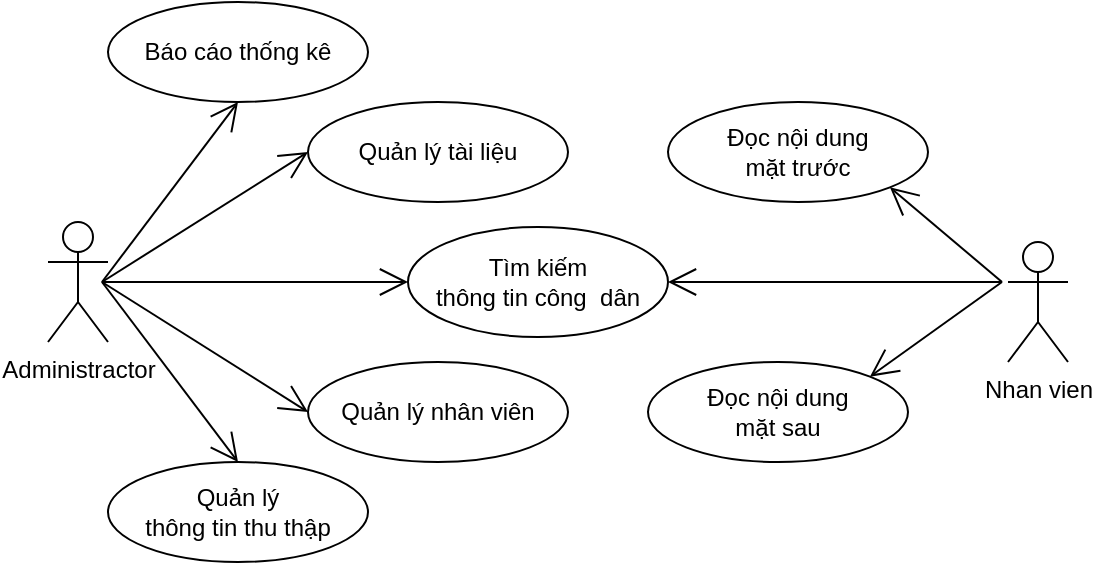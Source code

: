 <mxfile version="14.6.9" type="device" pages="20"><diagram id="Me7IznaW7F83jNgJgVhu" name="UseCase Tổng quát"><mxGraphModel dx="1038" dy="575" grid="1" gridSize="10" guides="1" tooltips="1" connect="1" arrows="1" fold="1" page="1" pageScale="1" pageWidth="827" pageHeight="1169" math="0" shadow="0"><root><mxCell id="0"/><mxCell id="1" parent="0"/><mxCell id="M7egBrX0YosH1eyH5Z7L-1" value="Administractor&lt;br&gt;" style="shape=umlActor;verticalLabelPosition=bottom;verticalAlign=top;html=1;outlineConnect=0;" parent="1" vertex="1"><mxGeometry x="363" y="150" width="30" height="60" as="geometry"/></mxCell><mxCell id="M7egBrX0YosH1eyH5Z7L-2" value="Nhan vien" style="shape=umlActor;verticalLabelPosition=bottom;verticalAlign=top;html=1;outlineConnect=0;" parent="1" vertex="1"><mxGeometry x="843" y="160" width="30" height="60" as="geometry"/></mxCell><mxCell id="M7egBrX0YosH1eyH5Z7L-4" value="Đọc nội dung &lt;br&gt;mặt trước" style="ellipse;whiteSpace=wrap;html=1;" parent="1" vertex="1"><mxGeometry x="673" y="90" width="130" height="50" as="geometry"/></mxCell><mxCell id="M7egBrX0YosH1eyH5Z7L-5" value="Đọc nội dung &lt;br&gt;mặt sau" style="ellipse;whiteSpace=wrap;html=1;" parent="1" vertex="1"><mxGeometry x="663" y="220" width="130" height="50" as="geometry"/></mxCell><mxCell id="M7egBrX0YosH1eyH5Z7L-6" value="Tìm kiếm &lt;br&gt;thông tin công&amp;nbsp; dân" style="ellipse;whiteSpace=wrap;html=1;" parent="1" vertex="1"><mxGeometry x="543" y="152.5" width="130" height="55" as="geometry"/></mxCell><mxCell id="M7egBrX0YosH1eyH5Z7L-10" value="" style="endArrow=open;endFill=1;endSize=12;html=1;entryX=1;entryY=1;entryDx=0;entryDy=0;" parent="1" target="M7egBrX0YosH1eyH5Z7L-4" edge="1"><mxGeometry width="160" relative="1" as="geometry"><mxPoint x="840" y="180" as="sourcePoint"/><mxPoint x="1113" y="-60" as="targetPoint"/></mxGeometry></mxCell><mxCell id="M7egBrX0YosH1eyH5Z7L-12" value="" style="endArrow=open;endFill=1;endSize=12;html=1;entryX=1;entryY=0;entryDx=0;entryDy=0;" parent="1" target="M7egBrX0YosH1eyH5Z7L-5" edge="1"><mxGeometry width="160" relative="1" as="geometry"><mxPoint x="840" y="180" as="sourcePoint"/><mxPoint x="943" y="150" as="targetPoint"/></mxGeometry></mxCell><mxCell id="M7egBrX0YosH1eyH5Z7L-13" value="" style="endArrow=open;endFill=1;endSize=12;html=1;entryX=1;entryY=0.5;entryDx=0;entryDy=0;" parent="1" target="M7egBrX0YosH1eyH5Z7L-6" edge="1"><mxGeometry width="160" relative="1" as="geometry"><mxPoint x="840" y="180" as="sourcePoint"/><mxPoint x="933" y="140" as="targetPoint"/></mxGeometry></mxCell><mxCell id="M7egBrX0YosH1eyH5Z7L-16" value="Quản lý tài liệu" style="ellipse;whiteSpace=wrap;html=1;" parent="1" vertex="1"><mxGeometry x="493" y="90" width="130" height="50" as="geometry"/></mxCell><mxCell id="M7egBrX0YosH1eyH5Z7L-17" value="Báo cáo thống kê" style="ellipse;whiteSpace=wrap;html=1;" parent="1" vertex="1"><mxGeometry x="393" y="40" width="130" height="50" as="geometry"/></mxCell><mxCell id="M7egBrX0YosH1eyH5Z7L-18" value="Quản lý nhân viên" style="ellipse;whiteSpace=wrap;html=1;" parent="1" vertex="1"><mxGeometry x="493" y="220" width="130" height="50" as="geometry"/></mxCell><mxCell id="M7egBrX0YosH1eyH5Z7L-19" value="Quản lý &lt;br&gt;thông tin thu thập" style="ellipse;whiteSpace=wrap;html=1;" parent="1" vertex="1"><mxGeometry x="393" y="270" width="130" height="50" as="geometry"/></mxCell><mxCell id="M7egBrX0YosH1eyH5Z7L-20" value="" style="endArrow=open;endFill=1;endSize=12;html=1;entryX=0.5;entryY=1;entryDx=0;entryDy=0;" parent="1" target="M7egBrX0YosH1eyH5Z7L-17" edge="1"><mxGeometry width="160" relative="1" as="geometry"><mxPoint x="390" y="180" as="sourcePoint"/><mxPoint x="703" y="190" as="targetPoint"/></mxGeometry></mxCell><mxCell id="M7egBrX0YosH1eyH5Z7L-21" value="" style="endArrow=open;endFill=1;endSize=12;html=1;entryX=0.5;entryY=0;entryDx=0;entryDy=0;" parent="1" target="M7egBrX0YosH1eyH5Z7L-19" edge="1"><mxGeometry width="160" relative="1" as="geometry"><mxPoint x="390" y="180" as="sourcePoint"/><mxPoint x="703" y="190" as="targetPoint"/></mxGeometry></mxCell><mxCell id="M7egBrX0YosH1eyH5Z7L-22" value="" style="endArrow=open;endFill=1;endSize=12;html=1;entryX=0;entryY=0.5;entryDx=0;entryDy=0;" parent="1" target="M7egBrX0YosH1eyH5Z7L-16" edge="1"><mxGeometry width="160" relative="1" as="geometry"><mxPoint x="390" y="180" as="sourcePoint"/><mxPoint x="703" y="190" as="targetPoint"/></mxGeometry></mxCell><mxCell id="M7egBrX0YosH1eyH5Z7L-23" value="" style="endArrow=open;endFill=1;endSize=12;html=1;entryX=0;entryY=0.5;entryDx=0;entryDy=0;" parent="1" target="M7egBrX0YosH1eyH5Z7L-18" edge="1"><mxGeometry width="160" relative="1" as="geometry"><mxPoint x="390" y="180" as="sourcePoint"/><mxPoint x="483" y="275" as="targetPoint"/></mxGeometry></mxCell><mxCell id="M7egBrX0YosH1eyH5Z7L-24" value="" style="endArrow=open;endFill=1;endSize=12;html=1;entryX=0;entryY=0.5;entryDx=0;entryDy=0;" parent="1" target="M7egBrX0YosH1eyH5Z7L-6" edge="1"><mxGeometry width="160" relative="1" as="geometry"><mxPoint x="390" y="180" as="sourcePoint"/><mxPoint x="703" y="190" as="targetPoint"/></mxGeometry></mxCell></root></mxGraphModel></diagram><diagram id="Uru4SX5qA-tF4fU10497" name="UseCase Phân rã Admin'"><mxGraphModel dx="1038" dy="575" grid="1" gridSize="10" guides="1" tooltips="1" connect="1" arrows="1" fold="1" page="1" pageScale="1" pageWidth="827" pageHeight="1169" math="0" shadow="0"><root><mxCell id="k1Xg3ViYxpHksUYvUgcX-0"/><mxCell id="k1Xg3ViYxpHksUYvUgcX-1" parent="k1Xg3ViYxpHksUYvUgcX-0"/><mxCell id="hlMyIH9UeSeP_rcDb1iP-0" value="Administractor&lt;br&gt;" style="shape=umlActor;verticalLabelPosition=bottom;verticalAlign=top;html=1;outlineConnect=0;" parent="k1Xg3ViYxpHksUYvUgcX-1" vertex="1"><mxGeometry x="190" y="180" width="30" height="60" as="geometry"/></mxCell><mxCell id="t0JR1rcCZzJRTzXKrXJt-0" value="Báo cáo thống kê" style="ellipse;whiteSpace=wrap;html=1;" parent="k1Xg3ViYxpHksUYvUgcX-1" vertex="1"><mxGeometry x="300" y="70" width="130" height="50" as="geometry"/></mxCell><mxCell id="9wPmlQVR5BEcqqQQtujq-0" value="Quản lý tài liệu" style="ellipse;whiteSpace=wrap;html=1;" parent="k1Xg3ViYxpHksUYvUgcX-1" vertex="1"><mxGeometry x="349" y="130" width="130" height="50" as="geometry"/></mxCell><mxCell id="3zxiD0U5kqYKN4ONGKmB-0" value="Tìm kiếm &lt;br&gt;thông tin công dân" style="ellipse;whiteSpace=wrap;html=1;" parent="k1Xg3ViYxpHksUYvUgcX-1" vertex="1"><mxGeometry x="300" y="310" width="130" height="55" as="geometry"/></mxCell><mxCell id="e_4U7-fMMtabudI8aj2v-0" value="Quản lý nhân viên" style="ellipse;whiteSpace=wrap;html=1;" parent="k1Xg3ViYxpHksUYvUgcX-1" vertex="1"><mxGeometry x="349" y="250" width="130" height="50" as="geometry"/></mxCell><mxCell id="dUxjqPrPzZDdmkd1Pa7e-0" value="Quản lý &lt;br&gt;thông tin thu thập" style="ellipse;whiteSpace=wrap;html=1;" parent="k1Xg3ViYxpHksUYvUgcX-1" vertex="1"><mxGeometry x="390" y="190" width="130" height="50" as="geometry"/></mxCell><mxCell id="0b0UqlPVQT_B04Vm7i_k-0" value="" style="endArrow=classic;html=1;entryX=0;entryY=0.5;entryDx=0;entryDy=0;" parent="k1Xg3ViYxpHksUYvUgcX-1" target="t0JR1rcCZzJRTzXKrXJt-0" edge="1"><mxGeometry width="50" height="50" relative="1" as="geometry"><mxPoint x="230" y="210" as="sourcePoint"/><mxPoint x="440" y="370" as="targetPoint"/></mxGeometry></mxCell><mxCell id="0b0UqlPVQT_B04Vm7i_k-1" value="" style="endArrow=classic;html=1;entryX=0;entryY=0.5;entryDx=0;entryDy=0;" parent="k1Xg3ViYxpHksUYvUgcX-1" target="9wPmlQVR5BEcqqQQtujq-0" edge="1"><mxGeometry width="50" height="50" relative="1" as="geometry"><mxPoint x="230" y="210" as="sourcePoint"/><mxPoint x="320" y="150" as="targetPoint"/></mxGeometry></mxCell><mxCell id="0b0UqlPVQT_B04Vm7i_k-2" value="" style="endArrow=classic;html=1;entryX=0;entryY=0.5;entryDx=0;entryDy=0;" parent="k1Xg3ViYxpHksUYvUgcX-1" target="dUxjqPrPzZDdmkd1Pa7e-0" edge="1"><mxGeometry width="50" height="50" relative="1" as="geometry"><mxPoint x="230" y="215" as="sourcePoint"/><mxPoint x="320" y="150" as="targetPoint"/></mxGeometry></mxCell><mxCell id="0b0UqlPVQT_B04Vm7i_k-3" value="" style="endArrow=classic;html=1;entryX=0;entryY=0.5;entryDx=0;entryDy=0;" parent="k1Xg3ViYxpHksUYvUgcX-1" target="e_4U7-fMMtabudI8aj2v-0" edge="1"><mxGeometry width="50" height="50" relative="1" as="geometry"><mxPoint x="230" y="220" as="sourcePoint"/><mxPoint x="390" y="100" as="targetPoint"/></mxGeometry></mxCell><mxCell id="0b0UqlPVQT_B04Vm7i_k-4" value="" style="endArrow=classic;html=1;entryX=0;entryY=0.5;entryDx=0;entryDy=0;" parent="k1Xg3ViYxpHksUYvUgcX-1" target="3zxiD0U5kqYKN4ONGKmB-0" edge="1"><mxGeometry width="50" height="50" relative="1" as="geometry"><mxPoint x="230" y="220" as="sourcePoint"/><mxPoint x="390" y="100" as="targetPoint"/></mxGeometry></mxCell><mxCell id="mcgKFzGAuvdCUCJ3o4pL-0" value="Đăng nhập&lt;br&gt;" style="ellipse;whiteSpace=wrap;html=1;" parent="k1Xg3ViYxpHksUYvUgcX-1" vertex="1"><mxGeometry x="650" y="185" width="130" height="50" as="geometry"/></mxCell><mxCell id="mcgKFzGAuvdCUCJ3o4pL-1" value="&amp;lt;&amp;lt;Include&amp;gt;&amp;gt;" style="html=1;verticalAlign=bottom;endArrow=open;dashed=1;endSize=8;exitX=1;exitY=0.5;exitDx=0;exitDy=0;entryX=0;entryY=0.5;entryDx=0;entryDy=0;" parent="k1Xg3ViYxpHksUYvUgcX-1" source="t0JR1rcCZzJRTzXKrXJt-0" target="mcgKFzGAuvdCUCJ3o4pL-0" edge="1"><mxGeometry relative="1" as="geometry"><mxPoint x="640" y="100" as="sourcePoint"/><mxPoint x="560" y="100" as="targetPoint"/></mxGeometry></mxCell><mxCell id="mcgKFzGAuvdCUCJ3o4pL-2" value="&amp;lt;&amp;lt;Include&amp;gt;&amp;gt;" style="html=1;verticalAlign=bottom;endArrow=open;dashed=1;endSize=8;exitX=1;exitY=0.5;exitDx=0;exitDy=0;entryX=0;entryY=0.5;entryDx=0;entryDy=0;" parent="k1Xg3ViYxpHksUYvUgcX-1" source="9wPmlQVR5BEcqqQQtujq-0" target="mcgKFzGAuvdCUCJ3o4pL-0" edge="1"><mxGeometry relative="1" as="geometry"><mxPoint x="560" y="310" as="sourcePoint"/><mxPoint x="780" y="425" as="targetPoint"/></mxGeometry></mxCell><mxCell id="mcgKFzGAuvdCUCJ3o4pL-3" value="&amp;lt;&amp;lt;Include&amp;gt;&amp;gt;" style="html=1;verticalAlign=bottom;endArrow=open;dashed=1;endSize=8;exitX=1;exitY=0.5;exitDx=0;exitDy=0;entryX=0;entryY=0.5;entryDx=0;entryDy=0;" parent="k1Xg3ViYxpHksUYvUgcX-1" source="dUxjqPrPzZDdmkd1Pa7e-0" target="mcgKFzGAuvdCUCJ3o4pL-0" edge="1"><mxGeometry relative="1" as="geometry"><mxPoint x="550" y="290" as="sourcePoint"/><mxPoint x="721" y="345" as="targetPoint"/></mxGeometry></mxCell><mxCell id="mcgKFzGAuvdCUCJ3o4pL-4" value="&amp;lt;&amp;lt;Include&amp;gt;&amp;gt;" style="html=1;verticalAlign=bottom;endArrow=open;dashed=1;endSize=8;exitX=1;exitY=0.5;exitDx=0;exitDy=0;entryX=0;entryY=0.5;entryDx=0;entryDy=0;" parent="k1Xg3ViYxpHksUYvUgcX-1" source="e_4U7-fMMtabudI8aj2v-0" target="mcgKFzGAuvdCUCJ3o4pL-0" edge="1"><mxGeometry relative="1" as="geometry"><mxPoint x="540" y="305" as="sourcePoint"/><mxPoint x="670" y="300" as="targetPoint"/></mxGeometry></mxCell><mxCell id="mcgKFzGAuvdCUCJ3o4pL-5" value="&amp;lt;&amp;lt;Include&amp;gt;&amp;gt;" style="html=1;verticalAlign=bottom;endArrow=open;dashed=1;endSize=8;exitX=1;exitY=0.5;exitDx=0;exitDy=0;entryX=0;entryY=0.5;entryDx=0;entryDy=0;" parent="k1Xg3ViYxpHksUYvUgcX-1" source="3zxiD0U5kqYKN4ONGKmB-0" target="mcgKFzGAuvdCUCJ3o4pL-0" edge="1"><mxGeometry relative="1" as="geometry"><mxPoint x="489" y="325" as="sourcePoint"/><mxPoint x="660" y="260" as="targetPoint"/></mxGeometry></mxCell><mxCell id="zAqmzhNnGDLWTS7cSLEy-0" value="Đăng xuất" style="ellipse;whiteSpace=wrap;html=1;" parent="k1Xg3ViYxpHksUYvUgcX-1" vertex="1"><mxGeometry x="850" y="80" width="130" height="50" as="geometry"/></mxCell><mxCell id="zAqmzhNnGDLWTS7cSLEy-1" value="&amp;lt;&amp;lt;Extend&amp;gt;&amp;gt;" style="html=1;verticalAlign=bottom;endArrow=open;dashed=1;endSize=8;entryX=1;entryY=0.5;entryDx=0;entryDy=0;exitX=0;exitY=0.5;exitDx=0;exitDy=0;" parent="k1Xg3ViYxpHksUYvUgcX-1" source="zAqmzhNnGDLWTS7cSLEy-0" edge="1"><mxGeometry relative="1" as="geometry"><mxPoint x="800" y="165" as="sourcePoint"/><mxPoint x="780.0" y="210" as="targetPoint"/></mxGeometry></mxCell><mxCell id="zAqmzhNnGDLWTS7cSLEy-2" value="Check&lt;br&gt;usename/pass" style="ellipse;whiteSpace=wrap;html=1;" parent="k1Xg3ViYxpHksUYvUgcX-1" vertex="1"><mxGeometry x="850" y="190" width="130" height="50" as="geometry"/></mxCell><mxCell id="zAqmzhNnGDLWTS7cSLEy-3" value="Show error" style="ellipse;whiteSpace=wrap;html=1;" parent="k1Xg3ViYxpHksUYvUgcX-1" vertex="1"><mxGeometry x="850" y="290" width="130" height="50" as="geometry"/></mxCell><mxCell id="zAqmzhNnGDLWTS7cSLEy-4" value="&amp;lt;&amp;lt;Extend&amp;gt;&amp;gt;" style="html=1;verticalAlign=bottom;endArrow=open;dashed=1;endSize=8;exitX=0;exitY=0.5;exitDx=0;exitDy=0;" parent="k1Xg3ViYxpHksUYvUgcX-1" source="zAqmzhNnGDLWTS7cSLEy-3" edge="1"><mxGeometry relative="1" as="geometry"><mxPoint x="860.0" y="170" as="sourcePoint"/><mxPoint x="780.0" y="215" as="targetPoint"/></mxGeometry></mxCell><mxCell id="zAqmzhNnGDLWTS7cSLEy-5" value="&amp;lt;&amp;lt;Include&amp;gt;&amp;gt;" style="html=1;verticalAlign=bottom;endArrow=open;dashed=1;endSize=8;entryX=0;entryY=0.5;entryDx=0;entryDy=0;" parent="k1Xg3ViYxpHksUYvUgcX-1" target="zAqmzhNnGDLWTS7cSLEy-2" edge="1"><mxGeometry relative="1" as="geometry"><mxPoint x="780.0" y="215" as="sourcePoint"/><mxPoint x="660.0" y="220" as="targetPoint"/></mxGeometry></mxCell></root></mxGraphModel></diagram><diagram id="y9bRX_2-dRVQVD6pOPYy" name="UseCase phân rã admin quản lý tài liệu"><mxGraphModel dx="1038" dy="575" grid="1" gridSize="10" guides="1" tooltips="1" connect="1" arrows="1" fold="1" page="1" pageScale="1" pageWidth="827" pageHeight="1169" math="0" shadow="0"><root><mxCell id="iPPOHlzPkZqvKPC9ABjB-0"/><mxCell id="iPPOHlzPkZqvKPC9ABjB-1" parent="iPPOHlzPkZqvKPC9ABjB-0"/><mxCell id="iPPOHlzPkZqvKPC9ABjB-2" value="Administractor&lt;br&gt;" style="shape=umlActor;verticalLabelPosition=bottom;verticalAlign=top;html=1;outlineConnect=0;" parent="iPPOHlzPkZqvKPC9ABjB-1" vertex="1"><mxGeometry x="280" y="240" width="30" height="60" as="geometry"/></mxCell><mxCell id="iPPOHlzPkZqvKPC9ABjB-4" value="Thêm tài liệu" style="ellipse;whiteSpace=wrap;html=1;" parent="iPPOHlzPkZqvKPC9ABjB-1" vertex="1"><mxGeometry x="600" y="180" width="130" height="50" as="geometry"/></mxCell><mxCell id="iPPOHlzPkZqvKPC9ABjB-7" value="&lt;span&gt;Quản lý tài liệu&lt;/span&gt;" style="ellipse;whiteSpace=wrap;html=1;" parent="iPPOHlzPkZqvKPC9ABjB-1" vertex="1"><mxGeometry x="370" y="250" width="130" height="50" as="geometry"/></mxCell><mxCell id="iPPOHlzPkZqvKPC9ABjB-21" value="Sửa tài liệu" style="ellipse;whiteSpace=wrap;html=1;" parent="iPPOHlzPkZqvKPC9ABjB-1" vertex="1"><mxGeometry x="600" y="250" width="130" height="50" as="geometry"/></mxCell><mxCell id="iPPOHlzPkZqvKPC9ABjB-22" value="Xóa tài liệu" style="ellipse;whiteSpace=wrap;html=1;" parent="iPPOHlzPkZqvKPC9ABjB-1" vertex="1"><mxGeometry x="600" y="320" width="130" height="50" as="geometry"/></mxCell><mxCell id="dY_g3-Ch9i5yprtZNohw-0" value="" style="endArrow=open;endFill=1;endSize=12;html=1;entryX=0;entryY=0.5;entryDx=0;entryDy=0;" parent="iPPOHlzPkZqvKPC9ABjB-1" target="iPPOHlzPkZqvKPC9ABjB-7" edge="1"><mxGeometry width="160" relative="1" as="geometry"><mxPoint x="320" y="275" as="sourcePoint"/><mxPoint x="480" y="290" as="targetPoint"/></mxGeometry></mxCell><mxCell id="dY_g3-Ch9i5yprtZNohw-2" value="&amp;lt;&amp;lt;Extend&amp;gt;&amp;gt;" style="html=1;verticalAlign=bottom;endArrow=open;dashed=1;endSize=8;exitX=0;exitY=0.5;exitDx=0;exitDy=0;entryX=1;entryY=0.5;entryDx=0;entryDy=0;" parent="iPPOHlzPkZqvKPC9ABjB-1" source="iPPOHlzPkZqvKPC9ABjB-4" target="iPPOHlzPkZqvKPC9ABjB-7" edge="1"><mxGeometry relative="1" as="geometry"><mxPoint x="760" y="250" as="sourcePoint"/><mxPoint x="680" y="250" as="targetPoint"/></mxGeometry></mxCell><mxCell id="SKSfnXXRgrayg0nztAon-1" value="&amp;lt;&amp;lt;Extend&amp;gt;&amp;gt;" style="html=1;verticalAlign=bottom;endArrow=open;dashed=1;endSize=8;exitX=0;exitY=0.5;exitDx=0;exitDy=0;entryX=1;entryY=0.5;entryDx=0;entryDy=0;" parent="iPPOHlzPkZqvKPC9ABjB-1" source="iPPOHlzPkZqvKPC9ABjB-21" target="iPPOHlzPkZqvKPC9ABjB-7" edge="1"><mxGeometry relative="1" as="geometry"><mxPoint x="610.0" y="255" as="sourcePoint"/><mxPoint x="510.0" y="285" as="targetPoint"/></mxGeometry></mxCell><mxCell id="SKSfnXXRgrayg0nztAon-2" value="&amp;lt;&amp;lt;Extend&amp;gt;&amp;gt;" style="html=1;verticalAlign=bottom;endArrow=open;dashed=1;endSize=8;exitX=0;exitY=0.5;exitDx=0;exitDy=0;" parent="iPPOHlzPkZqvKPC9ABjB-1" source="iPPOHlzPkZqvKPC9ABjB-22" edge="1"><mxGeometry relative="1" as="geometry"><mxPoint x="600.0" y="390" as="sourcePoint"/><mxPoint x="500" y="280" as="targetPoint"/></mxGeometry></mxCell></root></mxGraphModel></diagram><diagram id="tGtzGHRKIBojaO2e8t9L" name="UseCase Phân rã admin quản lý thông tin thu thập"><mxGraphModel dx="1038" dy="575" grid="1" gridSize="10" guides="1" tooltips="1" connect="1" arrows="1" fold="1" page="1" pageScale="1" pageWidth="827" pageHeight="1169" math="0" shadow="0"><root><mxCell id="2YPFyYWlKs_f3BuMQjXS-0"/><mxCell id="2YPFyYWlKs_f3BuMQjXS-1" parent="2YPFyYWlKs_f3BuMQjXS-0"/><mxCell id="JRSMtu1cuKqQdEDd9VXw-0" value="Administractor&lt;br&gt;" style="shape=umlActor;verticalLabelPosition=bottom;verticalAlign=top;html=1;outlineConnect=0;" parent="2YPFyYWlKs_f3BuMQjXS-1" vertex="1"><mxGeometry x="280" y="240" width="30" height="60" as="geometry"/></mxCell><mxCell id="JRSMtu1cuKqQdEDd9VXw-1" value="Sửa thông tin &lt;br&gt;công dân" style="ellipse;whiteSpace=wrap;html=1;" parent="2YPFyYWlKs_f3BuMQjXS-1" vertex="1"><mxGeometry x="600" y="190" width="130" height="50" as="geometry"/></mxCell><mxCell id="JRSMtu1cuKqQdEDd9VXw-2" value="&lt;span&gt;Quản lý thông tin&lt;br&gt;Thu thập&lt;br&gt;&lt;/span&gt;" style="ellipse;whiteSpace=wrap;html=1;" parent="2YPFyYWlKs_f3BuMQjXS-1" vertex="1"><mxGeometry x="370" y="250" width="130" height="50" as="geometry"/></mxCell><mxCell id="JRSMtu1cuKqQdEDd9VXw-3" value="Xóa thông tin&amp;nbsp;&lt;br&gt;công&amp;nbsp; dân" style="ellipse;whiteSpace=wrap;html=1;" parent="2YPFyYWlKs_f3BuMQjXS-1" vertex="1"><mxGeometry x="600" y="320" width="130" height="50" as="geometry"/></mxCell><mxCell id="JRSMtu1cuKqQdEDd9VXw-6" value="" style="endArrow=open;endFill=1;endSize=12;html=1;entryX=0;entryY=0.5;entryDx=0;entryDy=0;" parent="2YPFyYWlKs_f3BuMQjXS-1" target="JRSMtu1cuKqQdEDd9VXw-2" edge="1"><mxGeometry width="160" relative="1" as="geometry"><mxPoint x="320" y="275" as="sourcePoint"/><mxPoint x="480" y="290" as="targetPoint"/></mxGeometry></mxCell><mxCell id="JRSMtu1cuKqQdEDd9VXw-7" value="&amp;lt;&amp;lt;Extend&amp;gt;&amp;gt;" style="html=1;verticalAlign=bottom;endArrow=open;dashed=1;endSize=8;exitX=0;exitY=0.5;exitDx=0;exitDy=0;entryX=1;entryY=0.5;entryDx=0;entryDy=0;" parent="2YPFyYWlKs_f3BuMQjXS-1" source="JRSMtu1cuKqQdEDd9VXw-1" target="JRSMtu1cuKqQdEDd9VXw-2" edge="1"><mxGeometry relative="1" as="geometry"><mxPoint x="760" y="250" as="sourcePoint"/><mxPoint x="680" y="250" as="targetPoint"/></mxGeometry></mxCell><mxCell id="JRSMtu1cuKqQdEDd9VXw-8" value="&amp;lt;&amp;lt;Extend&amp;gt;&amp;gt;" style="html=1;verticalAlign=bottom;endArrow=open;dashed=1;endSize=8;exitX=0;exitY=0.5;exitDx=0;exitDy=0;entryX=1;entryY=0.5;entryDx=0;entryDy=0;" parent="2YPFyYWlKs_f3BuMQjXS-1" source="JRSMtu1cuKqQdEDd9VXw-3" target="JRSMtu1cuKqQdEDd9VXw-2" edge="1"><mxGeometry relative="1" as="geometry"><mxPoint x="610.0" y="155" as="sourcePoint"/><mxPoint x="510.0" y="285" as="targetPoint"/></mxGeometry></mxCell></root></mxGraphModel></diagram><diagram id="BN8qDy4h0d7R7i-iElMQ" name="Usecase thống kê"><mxGraphModel dx="1038" dy="575" grid="1" gridSize="10" guides="1" tooltips="1" connect="1" arrows="1" fold="1" page="1" pageScale="1" pageWidth="827" pageHeight="1169" math="0" shadow="0"><root><mxCell id="BgUBrAj7gWP6B4gftzIa-0"/><mxCell id="BgUBrAj7gWP6B4gftzIa-1" parent="BgUBrAj7gWP6B4gftzIa-0"/><mxCell id="p0OSvGgy7Id1AQ16CwST-0" value="Administractor&lt;br&gt;" style="shape=umlActor;verticalLabelPosition=bottom;verticalAlign=top;html=1;outlineConnect=0;" parent="BgUBrAj7gWP6B4gftzIa-1" vertex="1"><mxGeometry x="180" y="240" width="30" height="60" as="geometry"/></mxCell><mxCell id="p0OSvGgy7Id1AQ16CwST-1" value="Biểu đồ dân số" style="ellipse;whiteSpace=wrap;html=1;" parent="BgUBrAj7gWP6B4gftzIa-1" vertex="1"><mxGeometry x="500" y="190" width="130" height="50" as="geometry"/></mxCell><mxCell id="p0OSvGgy7Id1AQ16CwST-2" value="&lt;span&gt;Báo cáo &lt;br&gt;thống kê&lt;br&gt;&lt;/span&gt;" style="ellipse;whiteSpace=wrap;html=1;" parent="BgUBrAj7gWP6B4gftzIa-1" vertex="1"><mxGeometry x="270" y="250" width="130" height="50" as="geometry"/></mxCell><mxCell id="p0OSvGgy7Id1AQ16CwST-3" value="Biểu đồ giấy tờ" style="ellipse;whiteSpace=wrap;html=1;" parent="BgUBrAj7gWP6B4gftzIa-1" vertex="1"><mxGeometry x="500" y="250" width="130" height="50" as="geometry"/></mxCell><mxCell id="p0OSvGgy7Id1AQ16CwST-4" value="Biểu đồ địa phương" style="ellipse;whiteSpace=wrap;html=1;" parent="BgUBrAj7gWP6B4gftzIa-1" vertex="1"><mxGeometry x="500" y="310" width="130" height="50" as="geometry"/></mxCell><mxCell id="p0OSvGgy7Id1AQ16CwST-5" value="" style="endArrow=open;endFill=1;endSize=12;html=1;entryX=0;entryY=0.5;entryDx=0;entryDy=0;" parent="BgUBrAj7gWP6B4gftzIa-1" target="p0OSvGgy7Id1AQ16CwST-2" edge="1"><mxGeometry width="160" relative="1" as="geometry"><mxPoint x="220" y="275" as="sourcePoint"/><mxPoint x="380" y="290" as="targetPoint"/></mxGeometry></mxCell><mxCell id="p0OSvGgy7Id1AQ16CwST-6" value="&amp;lt;&amp;lt;Extend&amp;gt;&amp;gt;" style="html=1;verticalAlign=bottom;endArrow=open;dashed=1;endSize=8;exitX=0;exitY=0.5;exitDx=0;exitDy=0;entryX=1;entryY=0.5;entryDx=0;entryDy=0;" parent="BgUBrAj7gWP6B4gftzIa-1" source="p0OSvGgy7Id1AQ16CwST-1" target="p0OSvGgy7Id1AQ16CwST-2" edge="1"><mxGeometry relative="1" as="geometry"><mxPoint x="660" y="250" as="sourcePoint"/><mxPoint x="580" y="250" as="targetPoint"/></mxGeometry></mxCell><mxCell id="p0OSvGgy7Id1AQ16CwST-7" value="&amp;lt;&amp;lt;Extend&amp;gt;&amp;gt;" style="html=1;verticalAlign=bottom;endArrow=open;dashed=1;endSize=8;exitX=0;exitY=0.5;exitDx=0;exitDy=0;entryX=1;entryY=0.5;entryDx=0;entryDy=0;" parent="BgUBrAj7gWP6B4gftzIa-1" source="p0OSvGgy7Id1AQ16CwST-3" target="p0OSvGgy7Id1AQ16CwST-2" edge="1"><mxGeometry relative="1" as="geometry"><mxPoint x="510.0" y="155" as="sourcePoint"/><mxPoint x="410.0" y="285" as="targetPoint"/></mxGeometry></mxCell><mxCell id="p0OSvGgy7Id1AQ16CwST-8" value="&amp;lt;&amp;lt;Extend&amp;gt;&amp;gt;" style="html=1;verticalAlign=bottom;endArrow=open;dashed=1;endSize=8;exitX=0;exitY=0.5;exitDx=0;exitDy=0;entryX=1;entryY=0.5;entryDx=0;entryDy=0;" parent="BgUBrAj7gWP6B4gftzIa-1" source="p0OSvGgy7Id1AQ16CwST-4" target="p0OSvGgy7Id1AQ16CwST-2" edge="1"><mxGeometry relative="1" as="geometry"><mxPoint x="510.0" y="255" as="sourcePoint"/><mxPoint x="410.0" y="285" as="targetPoint"/></mxGeometry></mxCell></root></mxGraphModel></diagram><diagram id="XfR7ZmAJosvLuee6PoQB" name="Usecase quản lý nhân viên"><mxGraphModel dx="1038" dy="575" grid="1" gridSize="10" guides="1" tooltips="1" connect="1" arrows="1" fold="1" page="1" pageScale="1" pageWidth="827" pageHeight="1169" math="0" shadow="0"><root><mxCell id="OCagBgleTxe1QmlwPD3--0"/><mxCell id="OCagBgleTxe1QmlwPD3--1" parent="OCagBgleTxe1QmlwPD3--0"/><mxCell id="04T2Zdp8JLGEfYV1FgVJ-0" value="Administractor&lt;br&gt;" style="shape=umlActor;verticalLabelPosition=bottom;verticalAlign=top;html=1;outlineConnect=0;" parent="OCagBgleTxe1QmlwPD3--1" vertex="1"><mxGeometry x="180" y="240" width="30" height="60" as="geometry"/></mxCell><mxCell id="04T2Zdp8JLGEfYV1FgVJ-2" value="&lt;span&gt;Quản lý nhân viên&lt;br&gt;&lt;/span&gt;" style="ellipse;whiteSpace=wrap;html=1;" parent="OCagBgleTxe1QmlwPD3--1" vertex="1"><mxGeometry x="270" y="250" width="130" height="50" as="geometry"/></mxCell><mxCell id="04T2Zdp8JLGEfYV1FgVJ-5" value="" style="endArrow=open;endFill=1;endSize=12;html=1;entryX=0;entryY=0.5;entryDx=0;entryDy=0;" parent="OCagBgleTxe1QmlwPD3--1" target="04T2Zdp8JLGEfYV1FgVJ-2" edge="1"><mxGeometry width="160" relative="1" as="geometry"><mxPoint x="220" y="275" as="sourcePoint"/><mxPoint x="380" y="290" as="targetPoint"/></mxGeometry></mxCell><mxCell id="04T2Zdp8JLGEfYV1FgVJ-7" value="&amp;lt;&amp;lt;Extend&amp;gt;&amp;gt;" style="html=1;verticalAlign=bottom;endArrow=open;dashed=1;endSize=8;exitX=0;exitY=0.5;exitDx=0;exitDy=0;entryX=1;entryY=0.5;entryDx=0;entryDy=0;" parent="OCagBgleTxe1QmlwPD3--1" source="Ln5GpdOoUijW9IVDqrOf-1" target="04T2Zdp8JLGEfYV1FgVJ-2" edge="1"><mxGeometry relative="1" as="geometry"><mxPoint x="490.0" y="245" as="sourcePoint"/><mxPoint x="410.0" y="285" as="targetPoint"/></mxGeometry></mxCell><mxCell id="04T2Zdp8JLGEfYV1FgVJ-8" value="&amp;lt;&amp;lt;Extend&amp;gt;&amp;gt;" style="html=1;verticalAlign=bottom;endArrow=open;dashed=1;endSize=8;exitX=0;exitY=0.5;exitDx=0;exitDy=0;entryX=1;entryY=0.5;entryDx=0;entryDy=0;" parent="OCagBgleTxe1QmlwPD3--1" source="Ln5GpdOoUijW9IVDqrOf-0" target="04T2Zdp8JLGEfYV1FgVJ-2" edge="1"><mxGeometry relative="1" as="geometry"><mxPoint x="500.0" y="305" as="sourcePoint"/><mxPoint x="410.0" y="285" as="targetPoint"/></mxGeometry></mxCell><mxCell id="uM7LwDRkvyHpk-SvK9Zb-0" value="Quyền hạn" style="ellipse;whiteSpace=wrap;html=1;" parent="OCagBgleTxe1QmlwPD3--1" vertex="1"><mxGeometry x="500" y="340" width="130" height="50" as="geometry"/></mxCell><mxCell id="uM7LwDRkvyHpk-SvK9Zb-1" value="&amp;lt;&amp;lt;Extend&amp;gt;&amp;gt;" style="html=1;verticalAlign=bottom;endArrow=open;dashed=1;endSize=8;exitX=0;exitY=0.5;exitDx=0;exitDy=0;entryX=1;entryY=0.5;entryDx=0;entryDy=0;" parent="OCagBgleTxe1QmlwPD3--1" source="uM7LwDRkvyHpk-SvK9Zb-0" target="04T2Zdp8JLGEfYV1FgVJ-2" edge="1"><mxGeometry relative="1" as="geometry"><mxPoint x="490" y="390" as="sourcePoint"/><mxPoint x="390" y="330" as="targetPoint"/></mxGeometry></mxCell><mxCell id="1TJuxfiF-wV_cR5uvlZ4-0" value="User" style="ellipse;whiteSpace=wrap;html=1;" parent="OCagBgleTxe1QmlwPD3--1" vertex="1"><mxGeometry x="680" y="280" width="130" height="50" as="geometry"/></mxCell><mxCell id="1TJuxfiF-wV_cR5uvlZ4-1" value="Administractor" style="ellipse;whiteSpace=wrap;html=1;" parent="OCagBgleTxe1QmlwPD3--1" vertex="1"><mxGeometry x="680" y="340" width="130" height="50" as="geometry"/></mxCell><mxCell id="_UTEgD4lIDZeYAeI2EWc-0" value="" style="endArrow=block;endFill=0;endSize=12;html=1;exitX=0;exitY=0.5;exitDx=0;exitDy=0;entryX=1;entryY=0.5;entryDx=0;entryDy=0;" parent="OCagBgleTxe1QmlwPD3--1" source="1TJuxfiF-wV_cR5uvlZ4-0" target="uM7LwDRkvyHpk-SvK9Zb-0" edge="1"><mxGeometry width="160" relative="1" as="geometry"><mxPoint x="760.0" y="195" as="sourcePoint"/><mxPoint x="690.0" y="285" as="targetPoint"/></mxGeometry></mxCell><mxCell id="_UTEgD4lIDZeYAeI2EWc-1" value="" style="endArrow=block;endFill=0;endSize=12;html=1;exitX=-0.012;exitY=0.504;exitDx=0;exitDy=0;entryX=1;entryY=0.5;entryDx=0;entryDy=0;exitPerimeter=0;" parent="OCagBgleTxe1QmlwPD3--1" source="1TJuxfiF-wV_cR5uvlZ4-1" target="uM7LwDRkvyHpk-SvK9Zb-0" edge="1"><mxGeometry width="160" relative="1" as="geometry"><mxPoint x="690.0" y="315.0" as="sourcePoint"/><mxPoint x="640.0" y="315.0" as="targetPoint"/></mxGeometry></mxCell><mxCell id="Ln5GpdOoUijW9IVDqrOf-0" value="Thêm nhân viên" style="ellipse;whiteSpace=wrap;html=1;" parent="OCagBgleTxe1QmlwPD3--1" vertex="1"><mxGeometry x="500" y="280" width="130" height="50" as="geometry"/></mxCell><mxCell id="Ln5GpdOoUijW9IVDqrOf-1" value="Xóa nhân viên" style="ellipse;whiteSpace=wrap;html=1;" parent="OCagBgleTxe1QmlwPD3--1" vertex="1"><mxGeometry x="500" y="220" width="130" height="50" as="geometry"/></mxCell></root></mxGraphModel></diagram><diagram id="8J7eQkWyMrLCEhJNviNN" name="Usecase nhân viên Đọc mặt trước"><mxGraphModel dx="1038" dy="575" grid="1" gridSize="10" guides="1" tooltips="1" connect="1" arrows="1" fold="1" page="1" pageScale="1" pageWidth="827" pageHeight="1169" math="0" shadow="0"><root><mxCell id="q8YYiRokWxTw-ztZlQt5-0"/><mxCell id="q8YYiRokWxTw-ztZlQt5-1" parent="q8YYiRokWxTw-ztZlQt5-0"/><mxCell id="O1RxpaBwvu7AB31oNV7j-0" value="Nhan vien" style="shape=umlActor;verticalLabelPosition=bottom;verticalAlign=top;html=1;outlineConnect=0;" parent="q8YYiRokWxTw-ztZlQt5-1" vertex="1"><mxGeometry x="70" y="215" width="30" height="60" as="geometry"/></mxCell><mxCell id="O1RxpaBwvu7AB31oNV7j-2" value="&lt;span&gt;Đọc nội dung &lt;br&gt;mặt trước&lt;br&gt;&lt;/span&gt;" style="ellipse;whiteSpace=wrap;html=1;" parent="q8YYiRokWxTw-ztZlQt5-1" vertex="1"><mxGeometry x="220" y="160" width="130" height="50" as="geometry"/></mxCell><mxCell id="O1RxpaBwvu7AB31oNV7j-5" value="" style="endArrow=open;endFill=1;endSize=12;html=1;entryX=0;entryY=0.5;entryDx=0;entryDy=0;" parent="q8YYiRokWxTw-ztZlQt5-1" target="O1RxpaBwvu7AB31oNV7j-2" edge="1"><mxGeometry width="160" relative="1" as="geometry"><mxPoint x="120" y="240" as="sourcePoint"/><mxPoint x="290" y="200" as="targetPoint"/></mxGeometry></mxCell><mxCell id="gMEMCiVbTnzTS20WW3pv-0" value="&lt;span&gt;Đọc nội dung &lt;br&gt;mặt sau&lt;br&gt;&lt;/span&gt;" style="ellipse;whiteSpace=wrap;html=1;" parent="q8YYiRokWxTw-ztZlQt5-1" vertex="1"><mxGeometry x="220" y="215" width="130" height="50" as="geometry"/></mxCell><mxCell id="gMEMCiVbTnzTS20WW3pv-2" value="Đăng nhập" style="ellipse;whiteSpace=wrap;html=1;" parent="q8YYiRokWxTw-ztZlQt5-1" vertex="1"><mxGeometry x="430" y="210" width="130" height="50" as="geometry"/></mxCell><mxCell id="z90P4PY50w6f_pldBPAu-0" value="&amp;lt;&amp;lt;Include&amp;gt;&amp;gt;" style="html=1;verticalAlign=bottom;endArrow=open;dashed=1;endSize=8;entryX=0;entryY=0.5;entryDx=0;entryDy=0;exitX=1;exitY=0.5;exitDx=0;exitDy=0;" parent="q8YYiRokWxTw-ztZlQt5-1" source="O1RxpaBwvu7AB31oNV7j-2" target="gMEMCiVbTnzTS20WW3pv-2" edge="1"><mxGeometry relative="1" as="geometry"><mxPoint x="410" y="120" as="sourcePoint"/><mxPoint x="330" y="190" as="targetPoint"/></mxGeometry></mxCell><mxCell id="z90P4PY50w6f_pldBPAu-1" value="&amp;lt;&amp;lt;Include&amp;gt;&amp;gt;" style="html=1;verticalAlign=bottom;endArrow=open;dashed=1;endSize=8;exitX=1;exitY=0.5;exitDx=0;exitDy=0;entryX=0.008;entryY=0.542;entryDx=0;entryDy=0;entryPerimeter=0;" parent="q8YYiRokWxTw-ztZlQt5-1" source="gMEMCiVbTnzTS20WW3pv-0" target="gMEMCiVbTnzTS20WW3pv-2" edge="1"><mxGeometry relative="1" as="geometry"><mxPoint x="360" y="165" as="sourcePoint"/><mxPoint x="430" y="200" as="targetPoint"/></mxGeometry></mxCell><mxCell id="wiNIExt_VHQJV7UJMeRc-0" value="Tìm kiếm&lt;br&gt;thông tin công dân&lt;span&gt;&lt;br&gt;&lt;/span&gt;" style="ellipse;whiteSpace=wrap;html=1;" parent="q8YYiRokWxTw-ztZlQt5-1" vertex="1"><mxGeometry x="220" y="275" width="130" height="50" as="geometry"/></mxCell><mxCell id="mnUxCxB53w7bf2zpFS2D-0" value="" style="endArrow=open;endFill=1;endSize=12;html=1;entryX=0;entryY=0.5;entryDx=0;entryDy=0;" parent="q8YYiRokWxTw-ztZlQt5-1" target="gMEMCiVbTnzTS20WW3pv-0" edge="1"><mxGeometry width="160" relative="1" as="geometry"><mxPoint x="120" y="240" as="sourcePoint"/><mxPoint x="230.0" y="165" as="targetPoint"/></mxGeometry></mxCell><mxCell id="mnUxCxB53w7bf2zpFS2D-1" value="" style="endArrow=open;endFill=1;endSize=12;html=1;entryX=0;entryY=0.5;entryDx=0;entryDy=0;" parent="q8YYiRokWxTw-ztZlQt5-1" target="wiNIExt_VHQJV7UJMeRc-0" edge="1"><mxGeometry width="160" relative="1" as="geometry"><mxPoint x="120" y="240" as="sourcePoint"/><mxPoint x="210" y="310" as="targetPoint"/></mxGeometry></mxCell><mxCell id="mnUxCxB53w7bf2zpFS2D-2" value="&amp;lt;&amp;lt;Include&amp;gt;&amp;gt;" style="html=1;verticalAlign=bottom;endArrow=open;dashed=1;endSize=8;exitX=1;exitY=0.5;exitDx=0;exitDy=0;entryX=0;entryY=0.5;entryDx=0;entryDy=0;" parent="q8YYiRokWxTw-ztZlQt5-1" source="wiNIExt_VHQJV7UJMeRc-0" target="gMEMCiVbTnzTS20WW3pv-2" edge="1"><mxGeometry relative="1" as="geometry"><mxPoint x="360" y="250" as="sourcePoint"/><mxPoint x="421.04" y="247.1" as="targetPoint"/></mxGeometry></mxCell><mxCell id="JVJbcIIosk6Eex_Kd-Zl-0" value="Đăng xuất" style="ellipse;whiteSpace=wrap;html=1;" parent="q8YYiRokWxTw-ztZlQt5-1" vertex="1"><mxGeometry x="630" y="160" width="130" height="50" as="geometry"/></mxCell><mxCell id="JVJbcIIosk6Eex_Kd-Zl-2" value="&amp;lt;&amp;lt;Extend&amp;gt;&amp;gt;" style="html=1;verticalAlign=bottom;endArrow=open;dashed=1;endSize=8;entryX=1;entryY=0.5;entryDx=0;entryDy=0;exitX=0;exitY=0.5;exitDx=0;exitDy=0;" parent="q8YYiRokWxTw-ztZlQt5-1" source="JVJbcIIosk6Eex_Kd-Zl-0" target="gMEMCiVbTnzTS20WW3pv-2" edge="1"><mxGeometry relative="1" as="geometry"><mxPoint x="580" y="190" as="sourcePoint"/><mxPoint x="440" y="245" as="targetPoint"/></mxGeometry></mxCell><mxCell id="JVJbcIIosk6Eex_Kd-Zl-3" value="Check&lt;br&gt;usename/pass" style="ellipse;whiteSpace=wrap;html=1;" parent="q8YYiRokWxTw-ztZlQt5-1" vertex="1"><mxGeometry x="630" y="215" width="130" height="50" as="geometry"/></mxCell><mxCell id="JVJbcIIosk6Eex_Kd-Zl-4" value="Show error" style="ellipse;whiteSpace=wrap;html=1;" parent="q8YYiRokWxTw-ztZlQt5-1" vertex="1"><mxGeometry x="630" y="275" width="130" height="50" as="geometry"/></mxCell><mxCell id="JVJbcIIosk6Eex_Kd-Zl-5" value="&amp;lt;&amp;lt;Extend&amp;gt;&amp;gt;" style="html=1;verticalAlign=bottom;endArrow=open;dashed=1;endSize=8;exitX=0;exitY=0.5;exitDx=0;exitDy=0;" parent="q8YYiRokWxTw-ztZlQt5-1" source="JVJbcIIosk6Eex_Kd-Zl-4" edge="1"><mxGeometry relative="1" as="geometry"><mxPoint x="640.0" y="195" as="sourcePoint"/><mxPoint x="560" y="240" as="targetPoint"/></mxGeometry></mxCell><mxCell id="JVJbcIIosk6Eex_Kd-Zl-6" value="&amp;lt;&amp;lt;Include&amp;gt;&amp;gt;" style="html=1;verticalAlign=bottom;endArrow=open;dashed=1;endSize=8;entryX=0;entryY=0.5;entryDx=0;entryDy=0;" parent="q8YYiRokWxTw-ztZlQt5-1" target="JVJbcIIosk6Eex_Kd-Zl-3" edge="1"><mxGeometry relative="1" as="geometry"><mxPoint x="560" y="240" as="sourcePoint"/><mxPoint x="440.0" y="245" as="targetPoint"/></mxGeometry></mxCell></root></mxGraphModel></diagram><diagram id="cn0Qh9lGVVNm26vubCoE" name="usecase mặt trước thẻ"><mxGraphModel dx="1483" dy="756" grid="1" gridSize="10" guides="1" tooltips="1" connect="1" arrows="1" fold="1" page="1" pageScale="1" pageWidth="827" pageHeight="1169" math="0" shadow="0"><root><mxCell id="gTg6sgkCIcKubB2eTrJk-0"/><mxCell id="gTg6sgkCIcKubB2eTrJk-1" parent="gTg6sgkCIcKubB2eTrJk-0"/><mxCell id="2PHOQC0jyWYyQ-XXGJiP-0" value="Nhan vien" style="shape=umlActor;verticalLabelPosition=bottom;verticalAlign=top;html=1;outlineConnect=0;" parent="gTg6sgkCIcKubB2eTrJk-1" vertex="1"><mxGeometry x="240" y="305" width="30" height="60" as="geometry"/></mxCell><mxCell id="2PHOQC0jyWYyQ-XXGJiP-1" value="&lt;span&gt;Đọc nội dung &lt;br&gt;mặt trước&lt;br&gt;&lt;/span&gt;" style="ellipse;whiteSpace=wrap;html=1;" parent="gTg6sgkCIcKubB2eTrJk-1" vertex="1"><mxGeometry x="349" y="310" width="130" height="50" as="geometry"/></mxCell><mxCell id="5fdmDnt9J7EMAxeaUAdi-2" style="rounded=0;orthogonalLoop=1;jettySize=auto;html=1;entryX=0.5;entryY=0;entryDx=0;entryDy=0;dashed=1;" edge="1" parent="gTg6sgkCIcKubB2eTrJk-1" source="0M9ipvXjD4OlDfgYXtLu-0" target="0M9ipvXjD4OlDfgYXtLu-1"><mxGeometry relative="1" as="geometry"/></mxCell><mxCell id="0M9ipvXjD4OlDfgYXtLu-0" value="&lt;span&gt;Đọc dữ liệu&lt;br&gt;&lt;/span&gt;" style="ellipse;whiteSpace=wrap;html=1;" parent="gTg6sgkCIcKubB2eTrJk-1" vertex="1"><mxGeometry x="560" y="120" width="130" height="50" as="geometry"/></mxCell><mxCell id="0M9ipvXjD4OlDfgYXtLu-1" value="&lt;span&gt;Lựa chọn&lt;br&gt;giấy tờ&lt;br&gt;&lt;/span&gt;" style="ellipse;whiteSpace=wrap;html=1;" parent="gTg6sgkCIcKubB2eTrJk-1" vertex="1"><mxGeometry x="560" y="260" width="130" height="50" as="geometry"/></mxCell><mxCell id="0M9ipvXjD4OlDfgYXtLu-2" value="&lt;span&gt;So sánh &lt;br&gt;khuôn mặt tự động&lt;br&gt;&lt;/span&gt;" style="ellipse;whiteSpace=wrap;html=1;" parent="gTg6sgkCIcKubB2eTrJk-1" vertex="1"><mxGeometry x="560" y="350" width="130" height="50" as="geometry"/></mxCell><mxCell id="0M9ipvXjD4OlDfgYXtLu-3" value="&lt;span&gt;Thêm mới &lt;br&gt;thông tin&lt;br&gt;&lt;/span&gt;" style="ellipse;whiteSpace=wrap;html=1;" parent="gTg6sgkCIcKubB2eTrJk-1" vertex="1"><mxGeometry x="560" y="440" width="130" height="50" as="geometry"/></mxCell><mxCell id="7v_CIQaXxiFeqBVg3ifK-0" value="" style="endArrow=open;endFill=1;endSize=12;html=1;" parent="gTg6sgkCIcKubB2eTrJk-1" source="2PHOQC0jyWYyQ-XXGJiP-0" target="2PHOQC0jyWYyQ-XXGJiP-1" edge="1"><mxGeometry width="160" relative="1" as="geometry"><mxPoint x="450" y="300" as="sourcePoint"/><mxPoint x="610" y="300" as="targetPoint"/></mxGeometry></mxCell><mxCell id="7v_CIQaXxiFeqBVg3ifK-1" value="&amp;lt;&amp;lt;Extend&amp;gt;&amp;gt;" style="endArrow=open;endSize=12;dashed=1;html=1;exitX=0;exitY=0.5;exitDx=0;exitDy=0;entryX=1;entryY=0.5;entryDx=0;entryDy=0;" parent="gTg6sgkCIcKubB2eTrJk-1" source="0M9ipvXjD4OlDfgYXtLu-0" target="2PHOQC0jyWYyQ-XXGJiP-1" edge="1"><mxGeometry width="160" relative="1" as="geometry"><mxPoint x="480" y="280" as="sourcePoint"/><mxPoint x="640" y="280" as="targetPoint"/></mxGeometry></mxCell><mxCell id="7v_CIQaXxiFeqBVg3ifK-3" value="&amp;lt;&amp;lt;Extend&amp;gt;&amp;gt;" style="endArrow=open;endSize=12;dashed=1;html=1;exitX=0;exitY=0.5;exitDx=0;exitDy=0;entryX=0.99;entryY=0.513;entryDx=0;entryDy=0;entryPerimeter=0;" parent="gTg6sgkCIcKubB2eTrJk-1" source="0M9ipvXjD4OlDfgYXtLu-2" target="2PHOQC0jyWYyQ-XXGJiP-1" edge="1"><mxGeometry width="160" relative="1" as="geometry"><mxPoint x="571.56" y="305.5" as="sourcePoint"/><mxPoint x="489.0" y="345" as="targetPoint"/></mxGeometry></mxCell><mxCell id="7v_CIQaXxiFeqBVg3ifK-4" value="&amp;lt;&amp;lt;Extend&amp;gt;&amp;gt;" style="endArrow=open;endSize=12;dashed=1;html=1;exitX=0;exitY=0.5;exitDx=0;exitDy=0;entryX=1.006;entryY=0.544;entryDx=0;entryDy=0;entryPerimeter=0;" parent="gTg6sgkCIcKubB2eTrJk-1" source="0M9ipvXjD4OlDfgYXtLu-3" target="2PHOQC0jyWYyQ-XXGJiP-1" edge="1"><mxGeometry width="160" relative="1" as="geometry"><mxPoint x="570.0" y="365" as="sourcePoint"/><mxPoint x="480" y="340" as="targetPoint"/></mxGeometry></mxCell><mxCell id="7v_CIQaXxiFeqBVg3ifK-5" value="&lt;span&gt;Lựa chọn&lt;br&gt;cmnd&lt;br&gt;&lt;/span&gt;" style="ellipse;whiteSpace=wrap;html=1;" parent="gTg6sgkCIcKubB2eTrJk-1" vertex="1"><mxGeometry x="760" y="200" width="130" height="50" as="geometry"/></mxCell><mxCell id="7v_CIQaXxiFeqBVg3ifK-6" value="&lt;span&gt;Lựa chọn &lt;br&gt;cccd&lt;br&gt;&lt;/span&gt;" style="ellipse;whiteSpace=wrap;html=1;" parent="gTg6sgkCIcKubB2eTrJk-1" vertex="1"><mxGeometry x="760" y="260" width="130" height="50" as="geometry"/></mxCell><mxCell id="7v_CIQaXxiFeqBVg3ifK-7" value="&lt;span&gt;Lựa chọn&lt;br&gt;Passport&lt;br&gt;&lt;/span&gt;" style="ellipse;whiteSpace=wrap;html=1;" parent="gTg6sgkCIcKubB2eTrJk-1" vertex="1"><mxGeometry x="760" y="320" width="130" height="50" as="geometry"/></mxCell><mxCell id="7v_CIQaXxiFeqBVg3ifK-8" value="" style="endArrow=block;endFill=0;endSize=12;html=1;exitX=0;exitY=0.5;exitDx=0;exitDy=0;entryX=1;entryY=0.5;entryDx=0;entryDy=0;" parent="gTg6sgkCIcKubB2eTrJk-1" source="7v_CIQaXxiFeqBVg3ifK-5" target="0M9ipvXjD4OlDfgYXtLu-1" edge="1"><mxGeometry width="160" relative="1" as="geometry"><mxPoint x="640" y="340" as="sourcePoint"/><mxPoint x="800" y="340" as="targetPoint"/></mxGeometry></mxCell><mxCell id="7v_CIQaXxiFeqBVg3ifK-9" value="" style="endArrow=block;endFill=0;endSize=12;html=1;exitX=0;exitY=0.5;exitDx=0;exitDy=0;entryX=1;entryY=0.5;entryDx=0;entryDy=0;" parent="gTg6sgkCIcKubB2eTrJk-1" source="7v_CIQaXxiFeqBVg3ifK-6" target="0M9ipvXjD4OlDfgYXtLu-1" edge="1"><mxGeometry width="160" relative="1" as="geometry"><mxPoint x="740" y="255" as="sourcePoint"/><mxPoint x="700" y="315" as="targetPoint"/></mxGeometry></mxCell><mxCell id="7v_CIQaXxiFeqBVg3ifK-10" value="" style="endArrow=block;endFill=0;endSize=12;html=1;exitX=0;exitY=0.5;exitDx=0;exitDy=0;entryX=1;entryY=0.5;entryDx=0;entryDy=0;" parent="gTg6sgkCIcKubB2eTrJk-1" source="7v_CIQaXxiFeqBVg3ifK-7" target="0M9ipvXjD4OlDfgYXtLu-1" edge="1"><mxGeometry width="160" relative="1" as="geometry"><mxPoint x="740" y="315" as="sourcePoint"/><mxPoint x="690" y="300" as="targetPoint"/></mxGeometry></mxCell><mxCell id="hQ7Wgr6MxxTiqUtGukmx-0" value="&lt;span&gt;Link url&lt;br&gt;&lt;/span&gt;" style="ellipse;whiteSpace=wrap;html=1;" parent="gTg6sgkCIcKubB2eTrJk-1" vertex="1"><mxGeometry x="760" y="80" width="130" height="50" as="geometry"/></mxCell><mxCell id="hQ7Wgr6MxxTiqUtGukmx-1" value="&lt;span&gt;Webcam&lt;br&gt;&lt;/span&gt;" style="ellipse;whiteSpace=wrap;html=1;" parent="gTg6sgkCIcKubB2eTrJk-1" vertex="1"><mxGeometry x="760" y="140" width="130" height="50" as="geometry"/></mxCell><mxCell id="hQ7Wgr6MxxTiqUtGukmx-2" value="" style="endArrow=block;endFill=0;endSize=12;html=1;exitX=0;exitY=0.5;exitDx=0;exitDy=0;entryX=1;entryY=0.5;entryDx=0;entryDy=0;" parent="gTg6sgkCIcKubB2eTrJk-1" source="hQ7Wgr6MxxTiqUtGukmx-0" target="0M9ipvXjD4OlDfgYXtLu-0" edge="1"><mxGeometry width="160" relative="1" as="geometry"><mxPoint x="770.0" y="205" as="sourcePoint"/><mxPoint x="700.0" y="295" as="targetPoint"/></mxGeometry></mxCell><mxCell id="hQ7Wgr6MxxTiqUtGukmx-3" value="" style="endArrow=block;endFill=0;endSize=12;html=1;exitX=0;exitY=0.5;exitDx=0;exitDy=0;entryX=1.01;entryY=0.495;entryDx=0;entryDy=0;entryPerimeter=0;" parent="gTg6sgkCIcKubB2eTrJk-1" source="hQ7Wgr6MxxTiqUtGukmx-1" target="0M9ipvXjD4OlDfgYXtLu-0" edge="1"><mxGeometry width="160" relative="1" as="geometry"><mxPoint x="770.0" y="55" as="sourcePoint"/><mxPoint x="700.0" y="155" as="targetPoint"/></mxGeometry></mxCell><mxCell id="cZJ2jNncDGW6oUoe3sCQ-1" style="rounded=0;orthogonalLoop=1;jettySize=auto;html=1;entryX=0;entryY=0.5;entryDx=0;entryDy=0;" parent="gTg6sgkCIcKubB2eTrJk-1" source="cZJ2jNncDGW6oUoe3sCQ-0" target="0M9ipvXjD4OlDfgYXtLu-0" edge="1"><mxGeometry relative="1" as="geometry"><mxPoint x="625" y="30" as="sourcePoint"/></mxGeometry></mxCell><mxCell id="cZJ2jNncDGW6oUoe3sCQ-0" value="Open FPT" style="shape=umlActor;verticalLabelPosition=bottom;verticalAlign=top;html=1;outlineConnect=0;" parent="gTg6sgkCIcKubB2eTrJk-1" vertex="1"><mxGeometry x="240" y="115" width="30" height="60" as="geometry"/></mxCell><mxCell id="5fdmDnt9J7EMAxeaUAdi-3" value="&amp;lt;&amp;lt;Include&amp;gt;&amp;gt;" style="text;html=1;align=center;verticalAlign=middle;resizable=0;points=[];autosize=1;strokeColor=none;" vertex="1" parent="gTg6sgkCIcKubB2eTrJk-1"><mxGeometry x="585" y="200" width="80" height="20" as="geometry"/></mxCell></root></mxGraphModel></diagram><diagram id="K7i4ISGSY_uFpiDRNTBd" name="Usecase matsau"><mxGraphModel dx="1038" dy="529" grid="1" gridSize="10" guides="1" tooltips="1" connect="1" arrows="1" fold="1" page="1" pageScale="1" pageWidth="827" pageHeight="1169" math="0" shadow="0"><root><mxCell id="6BMvr_wYtuWrSgrYnqpz-0"/><mxCell id="6BMvr_wYtuWrSgrYnqpz-1" parent="6BMvr_wYtuWrSgrYnqpz-0"/><mxCell id="6BMvr_wYtuWrSgrYnqpz-2" value="Nhan vien" style="shape=umlActor;verticalLabelPosition=bottom;verticalAlign=top;html=1;outlineConnect=0;" parent="6BMvr_wYtuWrSgrYnqpz-1" vertex="1"><mxGeometry x="240" y="305" width="30" height="60" as="geometry"/></mxCell><mxCell id="6BMvr_wYtuWrSgrYnqpz-3" value="&lt;span&gt;Đọc nội dung &lt;br&gt;mặt sau&lt;br&gt;&lt;/span&gt;" style="ellipse;whiteSpace=wrap;html=1;" parent="6BMvr_wYtuWrSgrYnqpz-1" vertex="1"><mxGeometry x="349" y="310" width="130" height="50" as="geometry"/></mxCell><mxCell id="23O1nKwKAhLTW-bXNqx1-0" style="edgeStyle=none;rounded=0;orthogonalLoop=1;jettySize=auto;html=1;entryX=0.5;entryY=0;entryDx=0;entryDy=0;dashed=1;" parent="6BMvr_wYtuWrSgrYnqpz-1" source="6BMvr_wYtuWrSgrYnqpz-4" target="6BMvr_wYtuWrSgrYnqpz-5" edge="1"><mxGeometry relative="1" as="geometry"/></mxCell><mxCell id="6BMvr_wYtuWrSgrYnqpz-4" value="&lt;span&gt;Đọc dữ liệu&lt;br&gt;&lt;/span&gt;" style="ellipse;whiteSpace=wrap;html=1;" parent="6BMvr_wYtuWrSgrYnqpz-1" vertex="1"><mxGeometry x="590" y="170" width="130" height="50" as="geometry"/></mxCell><mxCell id="6BMvr_wYtuWrSgrYnqpz-5" value="&lt;span&gt;Lựa chọn&lt;br&gt;giấy tờ&lt;br&gt;&lt;/span&gt;" style="ellipse;whiteSpace=wrap;html=1;" parent="6BMvr_wYtuWrSgrYnqpz-1" vertex="1"><mxGeometry x="590" y="310" width="130" height="50" as="geometry"/></mxCell><mxCell id="6BMvr_wYtuWrSgrYnqpz-8" value="" style="endArrow=open;endFill=1;endSize=12;html=1;" parent="6BMvr_wYtuWrSgrYnqpz-1" source="6BMvr_wYtuWrSgrYnqpz-2" target="6BMvr_wYtuWrSgrYnqpz-3" edge="1"><mxGeometry width="160" relative="1" as="geometry"><mxPoint x="450" y="300" as="sourcePoint"/><mxPoint x="610" y="300" as="targetPoint"/></mxGeometry></mxCell><mxCell id="6BMvr_wYtuWrSgrYnqpz-9" value="&amp;lt;&amp;lt;Extend&amp;gt;&amp;gt;" style="endArrow=open;endSize=12;dashed=1;html=1;exitX=0.5;exitY=1;exitDx=0;exitDy=0;entryX=1;entryY=0.5;entryDx=0;entryDy=0;" parent="6BMvr_wYtuWrSgrYnqpz-1" source="6BMvr_wYtuWrSgrYnqpz-4" target="6BMvr_wYtuWrSgrYnqpz-3" edge="1"><mxGeometry width="160" relative="1" as="geometry"><mxPoint x="480" y="280" as="sourcePoint"/><mxPoint x="640" y="280" as="targetPoint"/></mxGeometry></mxCell><mxCell id="6BMvr_wYtuWrSgrYnqpz-13" value="&lt;span&gt;Lựa chọn&lt;br&gt;cmnd&lt;br&gt;&lt;/span&gt;" style="ellipse;whiteSpace=wrap;html=1;" parent="6BMvr_wYtuWrSgrYnqpz-1" vertex="1"><mxGeometry x="760" y="240" width="130" height="50" as="geometry"/></mxCell><mxCell id="6BMvr_wYtuWrSgrYnqpz-14" value="&lt;span&gt;Lựa chọn &lt;br&gt;cccd&lt;br&gt;&lt;/span&gt;" style="ellipse;whiteSpace=wrap;html=1;" parent="6BMvr_wYtuWrSgrYnqpz-1" vertex="1"><mxGeometry x="760" y="310" width="130" height="50" as="geometry"/></mxCell><mxCell id="6BMvr_wYtuWrSgrYnqpz-15" value="&lt;span&gt;Lựa chọn&lt;br&gt;Passport&lt;br&gt;&lt;/span&gt;" style="ellipse;whiteSpace=wrap;html=1;" parent="6BMvr_wYtuWrSgrYnqpz-1" vertex="1"><mxGeometry x="760" y="380" width="130" height="50" as="geometry"/></mxCell><mxCell id="6BMvr_wYtuWrSgrYnqpz-16" value="" style="endArrow=block;endFill=0;endSize=12;html=1;exitX=0;exitY=0.5;exitDx=0;exitDy=0;entryX=1;entryY=0.5;entryDx=0;entryDy=0;" parent="6BMvr_wYtuWrSgrYnqpz-1" source="6BMvr_wYtuWrSgrYnqpz-13" target="6BMvr_wYtuWrSgrYnqpz-5" edge="1"><mxGeometry width="160" relative="1" as="geometry"><mxPoint x="640" y="340" as="sourcePoint"/><mxPoint x="800" y="340" as="targetPoint"/></mxGeometry></mxCell><mxCell id="6BMvr_wYtuWrSgrYnqpz-17" value="" style="endArrow=block;endFill=0;endSize=12;html=1;exitX=0;exitY=0.5;exitDx=0;exitDy=0;entryX=1;entryY=0.5;entryDx=0;entryDy=0;" parent="6BMvr_wYtuWrSgrYnqpz-1" source="6BMvr_wYtuWrSgrYnqpz-14" target="6BMvr_wYtuWrSgrYnqpz-5" edge="1"><mxGeometry width="160" relative="1" as="geometry"><mxPoint x="740" y="255" as="sourcePoint"/><mxPoint x="700" y="315" as="targetPoint"/></mxGeometry></mxCell><mxCell id="6BMvr_wYtuWrSgrYnqpz-18" value="" style="endArrow=block;endFill=0;endSize=12;html=1;exitX=0;exitY=0.5;exitDx=0;exitDy=0;entryX=1;entryY=0.5;entryDx=0;entryDy=0;" parent="6BMvr_wYtuWrSgrYnqpz-1" source="6BMvr_wYtuWrSgrYnqpz-15" target="6BMvr_wYtuWrSgrYnqpz-5" edge="1"><mxGeometry width="160" relative="1" as="geometry"><mxPoint x="740" y="315" as="sourcePoint"/><mxPoint x="690" y="300" as="targetPoint"/></mxGeometry></mxCell><mxCell id="6BMvr_wYtuWrSgrYnqpz-19" value="&lt;span&gt;Link url&lt;br&gt;&lt;/span&gt;" style="ellipse;whiteSpace=wrap;html=1;" parent="6BMvr_wYtuWrSgrYnqpz-1" vertex="1"><mxGeometry x="760" y="100" width="130" height="50" as="geometry"/></mxCell><mxCell id="6BMvr_wYtuWrSgrYnqpz-20" value="&lt;span&gt;Webcam&lt;br&gt;&lt;/span&gt;" style="ellipse;whiteSpace=wrap;html=1;" parent="6BMvr_wYtuWrSgrYnqpz-1" vertex="1"><mxGeometry x="760" y="170" width="130" height="50" as="geometry"/></mxCell><mxCell id="6BMvr_wYtuWrSgrYnqpz-21" value="" style="endArrow=block;endFill=0;endSize=12;html=1;exitX=0;exitY=0.5;exitDx=0;exitDy=0;entryX=1;entryY=0.5;entryDx=0;entryDy=0;" parent="6BMvr_wYtuWrSgrYnqpz-1" source="6BMvr_wYtuWrSgrYnqpz-19" target="6BMvr_wYtuWrSgrYnqpz-4" edge="1"><mxGeometry width="160" relative="1" as="geometry"><mxPoint x="770.0" y="205" as="sourcePoint"/><mxPoint x="700.0" y="295" as="targetPoint"/></mxGeometry></mxCell><mxCell id="6BMvr_wYtuWrSgrYnqpz-22" value="" style="endArrow=block;endFill=0;endSize=12;html=1;exitX=0;exitY=0.5;exitDx=0;exitDy=0;entryX=1.01;entryY=0.495;entryDx=0;entryDy=0;entryPerimeter=0;" parent="6BMvr_wYtuWrSgrYnqpz-1" source="6BMvr_wYtuWrSgrYnqpz-20" target="6BMvr_wYtuWrSgrYnqpz-4" edge="1"><mxGeometry width="160" relative="1" as="geometry"><mxPoint x="770.0" y="55" as="sourcePoint"/><mxPoint x="700.0" y="155" as="targetPoint"/></mxGeometry></mxCell><mxCell id="6BMvr_wYtuWrSgrYnqpz-23" value="&lt;span&gt;Thêm thông tin&lt;br&gt;&amp;nbsp;mặt sau&lt;br&gt;&lt;/span&gt;" style="ellipse;whiteSpace=wrap;html=1;" parent="6BMvr_wYtuWrSgrYnqpz-1" vertex="1"><mxGeometry x="590" y="430" width="130" height="50" as="geometry"/></mxCell><mxCell id="6BMvr_wYtuWrSgrYnqpz-24" value="&amp;lt;&amp;lt;Extend&amp;gt;&amp;gt;" style="endArrow=open;endSize=12;dashed=1;html=1;exitX=0;exitY=0.5;exitDx=0;exitDy=0;entryX=1;entryY=0.5;entryDx=0;entryDy=0;" parent="6BMvr_wYtuWrSgrYnqpz-1" source="6BMvr_wYtuWrSgrYnqpz-23" target="6BMvr_wYtuWrSgrYnqpz-3" edge="1"><mxGeometry width="160" relative="1" as="geometry"><mxPoint x="601.56" y="345.5" as="sourcePoint"/><mxPoint x="489.0" y="345" as="targetPoint"/></mxGeometry></mxCell><mxCell id="2aGVQMeeuvQ49OQW0jO8-1" style="edgeStyle=none;rounded=0;orthogonalLoop=1;jettySize=auto;html=1;entryX=0;entryY=0.5;entryDx=0;entryDy=0;" parent="6BMvr_wYtuWrSgrYnqpz-1" source="2aGVQMeeuvQ49OQW0jO8-0" target="6BMvr_wYtuWrSgrYnqpz-4" edge="1"><mxGeometry relative="1" as="geometry"/></mxCell><mxCell id="2aGVQMeeuvQ49OQW0jO8-0" value="Open FPT" style="shape=umlActor;verticalLabelPosition=bottom;verticalAlign=top;html=1;outlineConnect=0;" parent="6BMvr_wYtuWrSgrYnqpz-1" vertex="1"><mxGeometry x="240" y="165" width="30" height="60" as="geometry"/></mxCell><mxCell id="23O1nKwKAhLTW-bXNqx1-1" value="&amp;lt;&amp;lt;Include&amp;gt;&amp;gt;" style="text;html=1;align=center;verticalAlign=middle;resizable=0;points=[];autosize=1;strokeColor=none;" parent="6BMvr_wYtuWrSgrYnqpz-1" vertex="1"><mxGeometry x="615" y="250" width="80" height="20" as="geometry"/></mxCell></root></mxGraphModel></diagram><diagram id="HYkVo-VQSdVO_pn3isVu" name="Trinh tu Dang Nhap"><mxGraphModel dx="1038" dy="529" grid="1" gridSize="10" guides="1" tooltips="1" connect="1" arrows="1" fold="1" page="1" pageScale="1" pageWidth="827" pageHeight="1169" math="0" shadow="0"><root><mxCell id="zOorE8vrm46GrPQSY5wY-0"/><mxCell id="zOorE8vrm46GrPQSY5wY-1" parent="zOorE8vrm46GrPQSY5wY-0"/><mxCell id="zOorE8vrm46GrPQSY5wY-3" value="Nhan vien" style="shape=umlActor;verticalLabelPosition=bottom;verticalAlign=top;html=1;" parent="zOorE8vrm46GrPQSY5wY-1" vertex="1"><mxGeometry x="160" y="120" width="30" height="60" as="geometry"/></mxCell><mxCell id="zOorE8vrm46GrPQSY5wY-5" value="" style="endArrow=none;dashed=1;html=1;strokeWidth=2;" parent="zOorE8vrm46GrPQSY5wY-1" edge="1"><mxGeometry width="50" height="50" relative="1" as="geometry"><mxPoint x="174.66" y="640.253" as="sourcePoint"/><mxPoint x="174.66" y="200" as="targetPoint"/></mxGeometry></mxCell><mxCell id="zOorE8vrm46GrPQSY5wY-6" value="View" style="html=1;" parent="zOorE8vrm46GrPQSY5wY-1" vertex="1"><mxGeometry x="320" y="130" width="110" height="50" as="geometry"/></mxCell><mxCell id="zOorE8vrm46GrPQSY5wY-7" value="Controller" style="html=1;" parent="zOorE8vrm46GrPQSY5wY-1" vertex="1"><mxGeometry x="490" y="130" width="110" height="50" as="geometry"/></mxCell><mxCell id="zOorE8vrm46GrPQSY5wY-8" value="Model" style="html=1;" parent="zOorE8vrm46GrPQSY5wY-1" vertex="1"><mxGeometry x="660" y="130" width="110" height="50" as="geometry"/></mxCell><mxCell id="zOorE8vrm46GrPQSY5wY-9" value="" style="endArrow=none;dashed=1;html=1;strokeWidth=2;entryX=0.5;entryY=1;entryDx=0;entryDy=0;startArrow=none;" parent="zOorE8vrm46GrPQSY5wY-1" source="zOorE8vrm46GrPQSY5wY-30" target="zOorE8vrm46GrPQSY5wY-6" edge="1"><mxGeometry width="50" height="50" relative="1" as="geometry"><mxPoint x="375" y="640" as="sourcePoint"/><mxPoint x="375" y="200" as="targetPoint"/></mxGeometry></mxCell><mxCell id="zOorE8vrm46GrPQSY5wY-10" value="" style="endArrow=none;dashed=1;html=1;strokeWidth=2;entryX=0.5;entryY=1;entryDx=0;entryDy=0;startArrow=none;" parent="zOorE8vrm46GrPQSY5wY-1" source="zOorE8vrm46GrPQSY5wY-32" target="zOorE8vrm46GrPQSY5wY-7" edge="1"><mxGeometry width="50" height="50" relative="1" as="geometry"><mxPoint x="545" y="640" as="sourcePoint"/><mxPoint x="545" y="180" as="targetPoint"/></mxGeometry></mxCell><mxCell id="zOorE8vrm46GrPQSY5wY-11" value="" style="endArrow=none;dashed=1;html=1;strokeWidth=2;entryX=0.5;entryY=1;entryDx=0;entryDy=0;startArrow=none;" parent="zOorE8vrm46GrPQSY5wY-1" source="zOorE8vrm46GrPQSY5wY-36" target="zOorE8vrm46GrPQSY5wY-8" edge="1"><mxGeometry width="50" height="50" relative="1" as="geometry"><mxPoint x="715" y="640" as="sourcePoint"/><mxPoint x="730" y="200" as="targetPoint"/></mxGeometry></mxCell><mxCell id="zOorE8vrm46GrPQSY5wY-12" value="Nhập thông tin đăng ký" style="html=1;verticalAlign=bottom;startArrow=oval;startFill=1;endArrow=block;startSize=8;" parent="zOorE8vrm46GrPQSY5wY-1" edge="1"><mxGeometry width="60" relative="1" as="geometry"><mxPoint x="180" y="390" as="sourcePoint"/><mxPoint x="360" y="390" as="targetPoint"/></mxGeometry></mxCell><mxCell id="zOorE8vrm46GrPQSY5wY-13" value="HttpGet Register()" style="html=1;verticalAlign=bottom;startArrow=oval;startFill=1;endArrow=block;startSize=8;" parent="zOorE8vrm46GrPQSY5wY-1" edge="1"><mxGeometry width="60" relative="1" as="geometry"><mxPoint x="380" y="280" as="sourcePoint"/><mxPoint x="540" y="280" as="targetPoint"/></mxGeometry></mxCell><mxCell id="zOorE8vrm46GrPQSY5wY-14" value="Gọi phương thức Register" style="text;html=1;align=center;verticalAlign=middle;resizable=0;points=[];autosize=1;strokeColor=none;" parent="zOorE8vrm46GrPQSY5wY-1" vertex="1"><mxGeometry x="380" y="280" width="160" height="20" as="geometry"/></mxCell><mxCell id="zOorE8vrm46GrPQSY5wY-15" value="Giao diện trang đăng ký" style="html=1;verticalAlign=bottom;endArrow=open;dashed=1;endSize=8;" parent="zOorE8vrm46GrPQSY5wY-1" edge="1"><mxGeometry relative="1" as="geometry"><mxPoint x="540" y="340" as="sourcePoint"/><mxPoint x="380" y="340" as="targetPoint"/></mxGeometry></mxCell><mxCell id="zOorE8vrm46GrPQSY5wY-16" value="Url Đăng ký" style="html=1;verticalAlign=bottom;startArrow=oval;startFill=1;endArrow=block;startSize=8;" parent="zOorE8vrm46GrPQSY5wY-1" edge="1"><mxGeometry width="60" relative="1" as="geometry"><mxPoint x="190" y="250" as="sourcePoint"/><mxPoint x="360" y="250" as="targetPoint"/></mxGeometry></mxCell><mxCell id="zOorE8vrm46GrPQSY5wY-17" value="HttpPost Register()" style="html=1;verticalAlign=bottom;startArrow=oval;startFill=1;endArrow=block;startSize=8;" parent="zOorE8vrm46GrPQSY5wY-1" edge="1"><mxGeometry width="60" relative="1" as="geometry"><mxPoint x="380" y="420" as="sourcePoint"/><mxPoint x="540" y="420" as="targetPoint"/></mxGeometry></mxCell><mxCell id="zOorE8vrm46GrPQSY5wY-18" value="Gọi phương thức Register" style="text;html=1;align=center;verticalAlign=middle;resizable=0;points=[];autosize=1;strokeColor=none;" parent="zOorE8vrm46GrPQSY5wY-1" vertex="1"><mxGeometry x="380" y="420" width="160" height="20" as="geometry"/></mxCell><mxCell id="zOorE8vrm46GrPQSY5wY-19" value="Validate()" style="html=1;verticalAlign=bottom;endArrow=block;exitX=1.255;exitY=0.09;exitDx=0;exitDy=0;exitPerimeter=0;" parent="zOorE8vrm46GrPQSY5wY-1" source="zOorE8vrm46GrPQSY5wY-34" edge="1"><mxGeometry width="80" relative="1" as="geometry"><mxPoint x="550" y="450" as="sourcePoint"/><mxPoint x="710" y="437" as="targetPoint"/></mxGeometry></mxCell><mxCell id="zOorE8vrm46GrPQSY5wY-20" value="Check tồn tại tài khoản" style="text;html=1;align=center;verticalAlign=middle;resizable=0;points=[];autosize=1;strokeColor=none;" parent="zOorE8vrm46GrPQSY5wY-1" vertex="1"><mxGeometry x="560" y="440" width="140" height="20" as="geometry"/></mxCell><mxCell id="zOorE8vrm46GrPQSY5wY-21" value="Kết quả validate()" style="html=1;verticalAlign=bottom;endArrow=open;dashed=1;endSize=8;" parent="zOorE8vrm46GrPQSY5wY-1" edge="1"><mxGeometry relative="1" as="geometry"><mxPoint x="710" y="490" as="sourcePoint"/><mxPoint x="550" y="490" as="targetPoint"/></mxGeometry></mxCell><mxCell id="zOorE8vrm46GrPQSY5wY-22" value="Email đã tồn tại" style="text;html=1;align=center;verticalAlign=middle;resizable=0;points=[];autosize=1;strokeColor=none;" parent="zOorE8vrm46GrPQSY5wY-1" vertex="1"><mxGeometry x="580" y="490" width="100" height="20" as="geometry"/></mxCell><mxCell id="zOorE8vrm46GrPQSY5wY-23" value="Notitycation()" style="html=1;verticalAlign=bottom;endArrow=open;dashed=1;endSize=8;" parent="zOorE8vrm46GrPQSY5wY-1" edge="1"><mxGeometry relative="1" as="geometry"><mxPoint x="540" y="514.71" as="sourcePoint"/><mxPoint x="380" y="514.71" as="targetPoint"/></mxGeometry></mxCell><mxCell id="zOorE8vrm46GrPQSY5wY-24" value="Email đã tồn tại" style="text;html=1;align=center;verticalAlign=middle;resizable=0;points=[];autosize=1;strokeColor=none;" parent="zOorE8vrm46GrPQSY5wY-1" vertex="1"><mxGeometry x="410" y="510" width="100" height="20" as="geometry"/></mxCell><mxCell id="zOorE8vrm46GrPQSY5wY-26" value="Kết quả validate()" style="html=1;verticalAlign=bottom;endArrow=open;dashed=1;endSize=8;" parent="zOorE8vrm46GrPQSY5wY-1" edge="1"><mxGeometry relative="1" as="geometry"><mxPoint x="710" y="580.0" as="sourcePoint"/><mxPoint x="550" y="580.0" as="targetPoint"/></mxGeometry></mxCell><mxCell id="zOorE8vrm46GrPQSY5wY-27" value="Đăng ký thành công" style="text;html=1;align=center;verticalAlign=middle;resizable=0;points=[];autosize=1;strokeColor=none;" parent="zOorE8vrm46GrPQSY5wY-1" vertex="1"><mxGeometry x="570" y="585" width="120" height="20" as="geometry"/></mxCell><mxCell id="zOorE8vrm46GrPQSY5wY-28" value="Kết quả validate()" style="html=1;verticalAlign=bottom;endArrow=open;dashed=1;endSize=8;" parent="zOorE8vrm46GrPQSY5wY-1" edge="1"><mxGeometry relative="1" as="geometry"><mxPoint x="540" y="605.0" as="sourcePoint"/><mxPoint x="380" y="605.0" as="targetPoint"/></mxGeometry></mxCell><mxCell id="zOorE8vrm46GrPQSY5wY-29" value="Đăng ký thành công" style="text;html=1;align=center;verticalAlign=middle;resizable=0;points=[];autosize=1;strokeColor=none;" parent="zOorE8vrm46GrPQSY5wY-1" vertex="1"><mxGeometry x="400" y="605" width="120" height="20" as="geometry"/></mxCell><mxCell id="zOorE8vrm46GrPQSY5wY-30" value="" style="html=1;points=[];perimeter=orthogonalPerimeter;" parent="zOorE8vrm46GrPQSY5wY-1" vertex="1"><mxGeometry x="370" y="250" width="10" height="360" as="geometry"/></mxCell><mxCell id="zOorE8vrm46GrPQSY5wY-31" value="" style="endArrow=none;dashed=1;html=1;strokeWidth=2;entryX=0.5;entryY=1;entryDx=0;entryDy=0;" parent="zOorE8vrm46GrPQSY5wY-1" target="zOorE8vrm46GrPQSY5wY-30" edge="1"><mxGeometry width="50" height="50" relative="1" as="geometry"><mxPoint x="375" y="640" as="sourcePoint"/><mxPoint x="375" y="180" as="targetPoint"/></mxGeometry></mxCell><mxCell id="zOorE8vrm46GrPQSY5wY-32" value="" style="html=1;points=[];perimeter=orthogonalPerimeter;" parent="zOorE8vrm46GrPQSY5wY-1" vertex="1"><mxGeometry x="540" y="280" width="10" height="60" as="geometry"/></mxCell><mxCell id="zOorE8vrm46GrPQSY5wY-33" value="" style="endArrow=none;dashed=1;html=1;strokeWidth=2;entryX=0.5;entryY=1;entryDx=0;entryDy=0;startArrow=none;" parent="zOorE8vrm46GrPQSY5wY-1" source="zOorE8vrm46GrPQSY5wY-34" target="zOorE8vrm46GrPQSY5wY-32" edge="1"><mxGeometry width="50" height="50" relative="1" as="geometry"><mxPoint x="545" y="640" as="sourcePoint"/><mxPoint x="545" y="180" as="targetPoint"/></mxGeometry></mxCell><mxCell id="zOorE8vrm46GrPQSY5wY-34" value="" style="html=1;points=[];perimeter=orthogonalPerimeter;" parent="zOorE8vrm46GrPQSY5wY-1" vertex="1"><mxGeometry x="540" y="420" width="10" height="190" as="geometry"/></mxCell><mxCell id="zOorE8vrm46GrPQSY5wY-35" value="" style="endArrow=none;dashed=1;html=1;strokeWidth=2;entryX=0.5;entryY=1;entryDx=0;entryDy=0;" parent="zOorE8vrm46GrPQSY5wY-1" target="zOorE8vrm46GrPQSY5wY-34" edge="1"><mxGeometry width="50" height="50" relative="1" as="geometry"><mxPoint x="545" y="640" as="sourcePoint"/><mxPoint x="545" y="340" as="targetPoint"/></mxGeometry></mxCell><mxCell id="zOorE8vrm46GrPQSY5wY-36" value="" style="html=1;points=[];perimeter=orthogonalPerimeter;" parent="zOorE8vrm46GrPQSY5wY-1" vertex="1"><mxGeometry x="710" y="430" width="10" height="180" as="geometry"/></mxCell><mxCell id="zOorE8vrm46GrPQSY5wY-37" value="" style="endArrow=none;dashed=1;html=1;strokeWidth=2;entryX=0.5;entryY=1;entryDx=0;entryDy=0;" parent="zOorE8vrm46GrPQSY5wY-1" target="zOorE8vrm46GrPQSY5wY-36" edge="1"><mxGeometry width="50" height="50" relative="1" as="geometry"><mxPoint x="715" y="640" as="sourcePoint"/><mxPoint x="715" y="180" as="targetPoint"/></mxGeometry></mxCell><mxCell id="zOorE8vrm46GrPQSY5wY-39" value="Update database" style="edgeStyle=orthogonalEdgeStyle;html=1;align=left;spacingLeft=2;endArrow=block;rounded=0;entryX=1;entryY=0;" parent="zOorE8vrm46GrPQSY5wY-1" edge="1"><mxGeometry relative="1" as="geometry"><mxPoint x="720" y="545" as="sourcePoint"/><Array as="points"><mxPoint x="750" y="545"/></Array><mxPoint x="725" y="565" as="targetPoint"/></mxGeometry></mxCell><mxCell id="zOorE8vrm46GrPQSY5wY-40" value="" style="html=1;points=[];perimeter=orthogonalPerimeter;" parent="zOorE8vrm46GrPQSY5wY-1" vertex="1"><mxGeometry x="715" y="565" width="10" height="40" as="geometry"/></mxCell><mxCell id="zOorE8vrm46GrPQSY5wY-41" value="alt" style="shape=umlFrame;whiteSpace=wrap;html=1;" parent="zOorE8vrm46GrPQSY5wY-1" vertex="1"><mxGeometry x="110" y="460" width="750" height="200" as="geometry"/></mxCell><mxCell id="zOorE8vrm46GrPQSY5wY-46" value="" style="line;strokeWidth=1;fillColor=none;align=left;verticalAlign=middle;spacingTop=-1;spacingLeft=3;spacingRight=3;rotatable=0;labelPosition=right;points=[];portConstraint=eastwest;" parent="zOorE8vrm46GrPQSY5wY-1" vertex="1"><mxGeometry x="110" y="530" width="750" height="8" as="geometry"/></mxCell><mxCell id="zOorE8vrm46GrPQSY5wY-47" value="&lt;font style=&quot;font-size: 18px&quot;&gt;&lt;b&gt;[Không thành công]&lt;/b&gt;&lt;/font&gt;" style="text;html=1;align=center;verticalAlign=middle;resizable=0;points=[];autosize=1;strokeColor=none;" parent="zOorE8vrm46GrPQSY5wY-1" vertex="1"><mxGeometry x="180" y="490" width="190" height="20" as="geometry"/></mxCell><mxCell id="zOorE8vrm46GrPQSY5wY-48" value="&lt;font style=&quot;font-size: 19px&quot;&gt;&lt;b&gt;[thành công]&lt;/b&gt;&lt;/font&gt;" style="text;html=1;align=center;verticalAlign=middle;resizable=0;points=[];autosize=1;strokeColor=none;strokeWidth=18;" parent="zOorE8vrm46GrPQSY5wY-1" vertex="1"><mxGeometry x="180" y="575" width="130" height="20" as="geometry"/></mxCell></root></mxGraphModel></diagram><diagram id="ptLu5ttnu53277kOkAIc" name="Trinh tu dang nhap"><mxGraphModel dx="1038" dy="529" grid="1" gridSize="10" guides="1" tooltips="1" connect="1" arrows="1" fold="1" page="1" pageScale="1" pageWidth="827" pageHeight="1169" math="0" shadow="0"><root><mxCell id="SVyo94KapXpXbSdhrfvB-0"/><mxCell id="SVyo94KapXpXbSdhrfvB-1" parent="SVyo94KapXpXbSdhrfvB-0"/><mxCell id="jD4kqIwxpxTEFaO0SOEq-0" value="Nhan vien/Admin" style="shape=umlActor;verticalLabelPosition=bottom;verticalAlign=top;html=1;" parent="SVyo94KapXpXbSdhrfvB-1" vertex="1"><mxGeometry x="160" y="120" width="30" height="60" as="geometry"/></mxCell><mxCell id="jD4kqIwxpxTEFaO0SOEq-1" value="" style="endArrow=none;dashed=1;html=1;strokeWidth=2;" parent="SVyo94KapXpXbSdhrfvB-1" edge="1"><mxGeometry width="50" height="50" relative="1" as="geometry"><mxPoint x="174.66" y="640.253" as="sourcePoint"/><mxPoint x="174.66" y="200" as="targetPoint"/></mxGeometry></mxCell><mxCell id="jD4kqIwxpxTEFaO0SOEq-2" value="View" style="html=1;" parent="SVyo94KapXpXbSdhrfvB-1" vertex="1"><mxGeometry x="320" y="130" width="110" height="50" as="geometry"/></mxCell><mxCell id="jD4kqIwxpxTEFaO0SOEq-3" value="Controller" style="html=1;" parent="SVyo94KapXpXbSdhrfvB-1" vertex="1"><mxGeometry x="490" y="130" width="110" height="50" as="geometry"/></mxCell><mxCell id="jD4kqIwxpxTEFaO0SOEq-4" value="Model" style="html=1;" parent="SVyo94KapXpXbSdhrfvB-1" vertex="1"><mxGeometry x="660" y="130" width="110" height="50" as="geometry"/></mxCell><mxCell id="jD4kqIwxpxTEFaO0SOEq-5" value="" style="endArrow=none;dashed=1;html=1;strokeWidth=2;entryX=0.5;entryY=1;entryDx=0;entryDy=0;startArrow=none;" parent="SVyo94KapXpXbSdhrfvB-1" source="NjxnyPVFcA-lmFqehmUA-0" target="jD4kqIwxpxTEFaO0SOEq-2" edge="1"><mxGeometry width="50" height="50" relative="1" as="geometry"><mxPoint x="375" y="640" as="sourcePoint"/><mxPoint x="375" y="200" as="targetPoint"/></mxGeometry></mxCell><mxCell id="jD4kqIwxpxTEFaO0SOEq-6" value="" style="endArrow=none;dashed=1;html=1;strokeWidth=2;entryX=0.5;entryY=1;entryDx=0;entryDy=0;startArrow=none;" parent="SVyo94KapXpXbSdhrfvB-1" source="NjxnyPVFcA-lmFqehmUA-2" target="jD4kqIwxpxTEFaO0SOEq-3" edge="1"><mxGeometry width="50" height="50" relative="1" as="geometry"><mxPoint x="545" y="640" as="sourcePoint"/><mxPoint x="545" y="180" as="targetPoint"/></mxGeometry></mxCell><mxCell id="jD4kqIwxpxTEFaO0SOEq-7" value="" style="endArrow=none;dashed=1;html=1;strokeWidth=2;entryX=0.5;entryY=1;entryDx=0;entryDy=0;startArrow=none;" parent="SVyo94KapXpXbSdhrfvB-1" source="NjxnyPVFcA-lmFqehmUA-5" target="jD4kqIwxpxTEFaO0SOEq-4" edge="1"><mxGeometry width="50" height="50" relative="1" as="geometry"><mxPoint x="715" y="640" as="sourcePoint"/><mxPoint x="730" y="200" as="targetPoint"/></mxGeometry></mxCell><mxCell id="jD4kqIwxpxTEFaO0SOEq-12" value="Url Đăng nhập" style="html=1;verticalAlign=bottom;startArrow=oval;startFill=1;endArrow=block;startSize=8;entryX=0;entryY=0;entryDx=0;entryDy=0;entryPerimeter=0;" parent="SVyo94KapXpXbSdhrfvB-1" target="NjxnyPVFcA-lmFqehmUA-0" edge="1"><mxGeometry width="60" relative="1" as="geometry"><mxPoint x="180" y="250" as="sourcePoint"/><mxPoint x="360" y="250" as="targetPoint"/></mxGeometry></mxCell><mxCell id="LZPMvXw_UoP5xN9Zkmhu-0" value="HttpGet Login()" style="html=1;verticalAlign=bottom;startArrow=oval;startFill=1;endArrow=block;startSize=8;" parent="SVyo94KapXpXbSdhrfvB-1" edge="1"><mxGeometry width="60" relative="1" as="geometry"><mxPoint x="380" y="270" as="sourcePoint"/><mxPoint x="540" y="270" as="targetPoint"/></mxGeometry></mxCell><mxCell id="LZPMvXw_UoP5xN9Zkmhu-1" value="Gọi phương thức Login()" style="text;html=1;align=center;verticalAlign=middle;resizable=0;points=[];autosize=1;strokeColor=none;" parent="SVyo94KapXpXbSdhrfvB-1" vertex="1"><mxGeometry x="385" y="270" width="150" height="20" as="geometry"/></mxCell><mxCell id="LZPMvXw_UoP5xN9Zkmhu-2" value="Giao diện trang đăng nhập" style="html=1;verticalAlign=bottom;endArrow=open;dashed=1;endSize=8;" parent="SVyo94KapXpXbSdhrfvB-1" edge="1"><mxGeometry relative="1" as="geometry"><mxPoint x="540" y="310" as="sourcePoint"/><mxPoint x="380" y="310" as="targetPoint"/></mxGeometry></mxCell><mxCell id="LZPMvXw_UoP5xN9Zkmhu-3" value="Nhập thông tin đăng nhập" style="html=1;verticalAlign=bottom;startArrow=oval;startFill=1;endArrow=block;startSize=8;" parent="SVyo94KapXpXbSdhrfvB-1" edge="1"><mxGeometry width="60" relative="1" as="geometry"><mxPoint x="180" y="330" as="sourcePoint"/><mxPoint x="370" y="330" as="targetPoint"/></mxGeometry></mxCell><mxCell id="LZPMvXw_UoP5xN9Zkmhu-5" value="HttpPost Login()" style="html=1;verticalAlign=bottom;startArrow=oval;startFill=1;endArrow=block;startSize=8;" parent="SVyo94KapXpXbSdhrfvB-1" edge="1"><mxGeometry width="60" relative="1" as="geometry"><mxPoint x="380" y="350" as="sourcePoint"/><mxPoint x="540" y="350" as="targetPoint"/></mxGeometry></mxCell><mxCell id="LZPMvXw_UoP5xN9Zkmhu-6" value="Gọi phương thức Login()" style="text;html=1;align=center;verticalAlign=middle;resizable=0;points=[];autosize=1;strokeColor=none;" parent="SVyo94KapXpXbSdhrfvB-1" vertex="1"><mxGeometry x="385" y="350" width="150" height="20" as="geometry"/></mxCell><mxCell id="LZPMvXw_UoP5xN9Zkmhu-7" value="Validate()" style="html=1;verticalAlign=bottom;endArrow=block;" parent="SVyo94KapXpXbSdhrfvB-1" edge="1"><mxGeometry width="80" relative="1" as="geometry"><mxPoint x="550" y="390" as="sourcePoint"/><mxPoint x="710" y="390" as="targetPoint"/></mxGeometry></mxCell><mxCell id="LZPMvXw_UoP5xN9Zkmhu-8" value="Kiểm tra thông tin đăng nhập" style="text;html=1;align=center;verticalAlign=middle;resizable=0;points=[];autosize=1;strokeColor=none;" parent="SVyo94KapXpXbSdhrfvB-1" vertex="1"><mxGeometry x="540" y="390" width="170" height="20" as="geometry"/></mxCell><mxCell id="LZPMvXw_UoP5xN9Zkmhu-9" value="Validate()" style="html=1;verticalAlign=bottom;endArrow=open;dashed=1;endSize=8;" parent="SVyo94KapXpXbSdhrfvB-1" edge="1"><mxGeometry relative="1" as="geometry"><mxPoint x="710" y="450" as="sourcePoint"/><mxPoint x="550" y="450" as="targetPoint"/></mxGeometry></mxCell><mxCell id="LZPMvXw_UoP5xN9Zkmhu-10" value="Kết quả true hoặc false" style="text;html=1;align=center;verticalAlign=middle;resizable=0;points=[];autosize=1;strokeColor=none;" parent="SVyo94KapXpXbSdhrfvB-1" vertex="1"><mxGeometry x="555" y="450" width="140" height="20" as="geometry"/></mxCell><mxCell id="LZPMvXw_UoP5xN9Zkmhu-11" value="NotityCation()" style="html=1;verticalAlign=bottom;endArrow=open;dashed=1;endSize=8;" parent="SVyo94KapXpXbSdhrfvB-1" edge="1"><mxGeometry relative="1" as="geometry"><mxPoint x="545" y="490" as="sourcePoint"/><mxPoint x="380" y="490" as="targetPoint"/></mxGeometry></mxCell><mxCell id="LZPMvXw_UoP5xN9Zkmhu-12" value="&lt;br&gt;trạng thái false&lt;br&gt;&lt;div&gt;&lt;span&gt;tài khoản hoặc&lt;/span&gt;&lt;/div&gt;&lt;div&gt;&lt;span&gt;mật khẩu không chính xác&lt;/span&gt;&lt;/div&gt;" style="text;html=1;align=center;verticalAlign=middle;resizable=0;points=[];autosize=1;strokeColor=none;" parent="SVyo94KapXpXbSdhrfvB-1" vertex="1"><mxGeometry x="385" y="475" width="160" height="60" as="geometry"/></mxCell><mxCell id="LZPMvXw_UoP5xN9Zkmhu-14" value="NotityCation()" style="html=1;verticalAlign=bottom;endArrow=open;dashed=1;endSize=8;" parent="SVyo94KapXpXbSdhrfvB-1" edge="1"><mxGeometry relative="1" as="geometry"><mxPoint x="542.5" y="570.0" as="sourcePoint"/><mxPoint x="377.5" y="570.0" as="targetPoint"/></mxGeometry></mxCell><mxCell id="LZPMvXw_UoP5xN9Zkmhu-15" value="trạng thái true&lt;br&gt;Đăng nhập thành công" style="text;html=1;align=center;verticalAlign=middle;resizable=0;points=[];autosize=1;strokeColor=none;" parent="SVyo94KapXpXbSdhrfvB-1" vertex="1"><mxGeometry x="395" y="570" width="140" height="30" as="geometry"/></mxCell><mxCell id="LZPMvXw_UoP5xN9Zkmhu-16" value="alt" style="shape=umlFrame;whiteSpace=wrap;html=1;strokeWidth=1;" parent="SVyo94KapXpXbSdhrfvB-1" vertex="1"><mxGeometry x="170" y="470" width="610" height="170" as="geometry"/></mxCell><mxCell id="LZPMvXw_UoP5xN9Zkmhu-18" value="&lt;b&gt;[ Đăng nhập false ]&lt;/b&gt;" style="text;html=1;align=center;verticalAlign=middle;resizable=0;points=[];autosize=1;strokeColor=none;" parent="SVyo94KapXpXbSdhrfvB-1" vertex="1"><mxGeometry x="240" y="510" width="120" height="20" as="geometry"/></mxCell><mxCell id="LZPMvXw_UoP5xN9Zkmhu-19" value="&lt;b&gt;[ Đăng nhập true ]&lt;/b&gt;" style="text;html=1;align=center;verticalAlign=middle;resizable=0;points=[];autosize=1;strokeColor=none;" parent="SVyo94KapXpXbSdhrfvB-1" vertex="1"><mxGeometry x="240" y="580" width="120" height="20" as="geometry"/></mxCell><mxCell id="NjxnyPVFcA-lmFqehmUA-0" value="" style="html=1;points=[];perimeter=orthogonalPerimeter;" parent="SVyo94KapXpXbSdhrfvB-1" vertex="1"><mxGeometry x="370" y="250" width="10" height="320" as="geometry"/></mxCell><mxCell id="NjxnyPVFcA-lmFqehmUA-1" value="" style="endArrow=none;dashed=1;html=1;strokeWidth=2;entryX=0.5;entryY=1;entryDx=0;entryDy=0;startArrow=none;" parent="SVyo94KapXpXbSdhrfvB-1" target="NjxnyPVFcA-lmFqehmUA-0" edge="1"><mxGeometry width="50" height="50" relative="1" as="geometry"><mxPoint x="375" y="640" as="sourcePoint"/><mxPoint x="375" y="180.0" as="targetPoint"/></mxGeometry></mxCell><mxCell id="NjxnyPVFcA-lmFqehmUA-2" value="" style="html=1;points=[];perimeter=orthogonalPerimeter;" parent="SVyo94KapXpXbSdhrfvB-1" vertex="1"><mxGeometry x="540" y="270" width="10" height="300" as="geometry"/></mxCell><mxCell id="NjxnyPVFcA-lmFqehmUA-4" value="" style="endArrow=none;dashed=1;html=1;strokeWidth=2;entryX=0.5;entryY=1;entryDx=0;entryDy=0;startArrow=none;" parent="SVyo94KapXpXbSdhrfvB-1" target="NjxnyPVFcA-lmFqehmUA-2" edge="1"><mxGeometry width="50" height="50" relative="1" as="geometry"><mxPoint x="545" y="640" as="sourcePoint"/><mxPoint x="545" y="180" as="targetPoint"/></mxGeometry></mxCell><mxCell id="NjxnyPVFcA-lmFqehmUA-5" value="" style="html=1;points=[];perimeter=orthogonalPerimeter;" parent="SVyo94KapXpXbSdhrfvB-1" vertex="1"><mxGeometry x="710" y="390" width="10" height="60" as="geometry"/></mxCell><mxCell id="NjxnyPVFcA-lmFqehmUA-6" value="" style="endArrow=none;dashed=1;html=1;strokeWidth=2;entryX=0.5;entryY=1;entryDx=0;entryDy=0;startArrow=none;" parent="SVyo94KapXpXbSdhrfvB-1" target="NjxnyPVFcA-lmFqehmUA-5" edge="1"><mxGeometry width="50" height="50" relative="1" as="geometry"><mxPoint x="715" y="640" as="sourcePoint"/><mxPoint x="715" y="180" as="targetPoint"/></mxGeometry></mxCell><mxCell id="NjxnyPVFcA-lmFqehmUA-7" value="" style="line;strokeWidth=1;fillColor=none;align=left;verticalAlign=middle;spacingTop=-1;spacingLeft=3;spacingRight=3;rotatable=0;labelPosition=right;points=[];portConstraint=eastwest;" parent="SVyo94KapXpXbSdhrfvB-1" vertex="1"><mxGeometry x="170" y="540" width="610" height="8" as="geometry"/></mxCell></root></mxGraphModel></diagram><diagram id="HdhlJq8NUoqZUIQ_EThG" name="Trinh tu tim kiem  thong tin cong dan"><mxGraphModel dx="2595" dy="2492" grid="1" gridSize="10" guides="1" tooltips="1" connect="1" arrows="1" fold="1" page="1" pageScale="1" pageWidth="827" pageHeight="1169" math="0" shadow="0"><root><mxCell id="t26ZL3UGTlyqfJMqRIBl-0"/><mxCell id="t26ZL3UGTlyqfJMqRIBl-1" parent="t26ZL3UGTlyqfJMqRIBl-0"/><mxCell id="lRaVhdyz19DdjAWEYkJ8-0" style="edgeStyle=none;rounded=0;orthogonalLoop=1;jettySize=auto;html=1;dashed=1;endArrow=none;endFill=0;" parent="t26ZL3UGTlyqfJMqRIBl-1" source="lRaVhdyz19DdjAWEYkJ8-1" edge="1"><mxGeometry relative="1" as="geometry"><mxPoint x="115" y="680" as="targetPoint"/></mxGeometry></mxCell><mxCell id="lRaVhdyz19DdjAWEYkJ8-1" value="Admin/Nhanvien" style="shape=umlActor;verticalLabelPosition=bottom;verticalAlign=top;html=1;" parent="t26ZL3UGTlyqfJMqRIBl-1" vertex="1"><mxGeometry x="100" y="-20" width="30" height="60" as="geometry"/></mxCell><mxCell id="lRaVhdyz19DdjAWEYkJ8-2" value="Controller" style="html=1;" parent="t26ZL3UGTlyqfJMqRIBl-1" vertex="1"><mxGeometry x="610" width="110" height="50" as="geometry"/></mxCell><mxCell id="H7nG0a5Y00EkwId2n26m-3" style="edgeStyle=orthogonalEdgeStyle;rounded=0;orthogonalLoop=1;jettySize=auto;html=1;endArrow=none;endFill=0;dashed=1;startArrow=none;" edge="1" parent="t26ZL3UGTlyqfJMqRIBl-1" source="H7nG0a5Y00EkwId2n26m-6"><mxGeometry relative="1" as="geometry"><mxPoint x="375" y="681.6" as="targetPoint"/></mxGeometry></mxCell><mxCell id="lRaVhdyz19DdjAWEYkJ8-3" value="View" style="html=1;" parent="t26ZL3UGTlyqfJMqRIBl-1" vertex="1"><mxGeometry x="320" y="-10" width="110" height="50" as="geometry"/></mxCell><mxCell id="lRaVhdyz19DdjAWEYkJ8-6" value="Database" style="html=1;" parent="t26ZL3UGTlyqfJMqRIBl-1" vertex="1"><mxGeometry x="880" y="-10" width="110" height="50" as="geometry"/></mxCell><mxCell id="lRaVhdyz19DdjAWEYkJ8-14" value="Alt" style="shape=umlFrame;whiteSpace=wrap;html=1;strokeWidth=1;" parent="t26ZL3UGTlyqfJMqRIBl-1" vertex="1"><mxGeometry x="40" y="190" width="930" height="520" as="geometry"/></mxCell><mxCell id="lRaVhdyz19DdjAWEYkJ8-16" value="&lt;b&gt;&lt;font style=&quot;font-size: 15px&quot;&gt;[ Đăng nhập thành công ]&lt;/font&gt;&lt;/b&gt;" style="text;html=1;align=center;verticalAlign=middle;resizable=0;points=[];autosize=1;" parent="t26ZL3UGTlyqfJMqRIBl-1" vertex="1"><mxGeometry x="140" y="360" width="200" height="20" as="geometry"/></mxCell><mxCell id="lRaVhdyz19DdjAWEYkJ8-17" value="&lt;span style=&quot;font-size: 15px&quot;&gt;&lt;b&gt;[ ĐĂNG NHẬP THẤT BẠI ]&lt;/b&gt;&lt;/span&gt;" style="text;html=1;align=center;verticalAlign=middle;resizable=0;points=[];autosize=1;" parent="t26ZL3UGTlyqfJMqRIBl-1" vertex="1"><mxGeometry x="140" y="210" width="200" height="20" as="geometry"/></mxCell><mxCell id="hpaJUI1aOWFZ488-xerQ-0" value="Url Đăng nhập" style="html=1;verticalAlign=bottom;startArrow=oval;startFill=1;endArrow=block;startSize=8;" parent="t26ZL3UGTlyqfJMqRIBl-1" edge="1"><mxGeometry width="60" relative="1" as="geometry"><mxPoint x="120" y="80" as="sourcePoint"/><mxPoint x="370" y="80" as="targetPoint"/></mxGeometry></mxCell><mxCell id="w0BamyDPz9vHpK__IQPX-0" value="HttpGet Login()" style="html=1;verticalAlign=bottom;startArrow=oval;startFill=1;endArrow=block;startSize=8;" parent="t26ZL3UGTlyqfJMqRIBl-1" edge="1"><mxGeometry width="60" relative="1" as="geometry"><mxPoint x="380" y="120" as="sourcePoint"/><mxPoint x="660" y="120" as="targetPoint"/></mxGeometry></mxCell><mxCell id="w0BamyDPz9vHpK__IQPX-1" value="Gọi phương thức Login()" style="text;html=1;align=center;verticalAlign=middle;resizable=0;points=[];autosize=1;strokeColor=none;" parent="t26ZL3UGTlyqfJMqRIBl-1" vertex="1"><mxGeometry x="445" y="120" width="150" height="20" as="geometry"/></mxCell><mxCell id="NCxiYf5NJvmVDLPZEW4l-0" value="Notitycation()" style="html=1;verticalAlign=bottom;endArrow=open;dashed=1;endSize=8;" parent="t26ZL3UGTlyqfJMqRIBl-1" edge="1"><mxGeometry relative="1" as="geometry"><mxPoint x="660" y="210" as="sourcePoint"/><mxPoint x="380" y="210" as="targetPoint"/></mxGeometry></mxCell><mxCell id="ZjDGIe67gMis0KwrRgrX-7" value="" style="edgeStyle=none;rounded=0;orthogonalLoop=1;jettySize=auto;html=1;dashed=1;endArrow=none;endFill=0;startArrow=none;exitX=0.5;exitY=1;exitDx=0;exitDy=0;" parent="t26ZL3UGTlyqfJMqRIBl-1" source="H7nG0a5Y00EkwId2n26m-10" edge="1"><mxGeometry relative="1" as="geometry"><mxPoint x="665" y="680" as="targetPoint"/><mxPoint x="665" y="640" as="sourcePoint"/></mxGeometry></mxCell><mxCell id="-BapjNf1bZjvO6wa1I0--1" value="Tài khoản/ mật khẩu không chính xác" style="text;html=1;align=center;verticalAlign=middle;resizable=0;points=[];autosize=1;strokeColor=none;" parent="t26ZL3UGTlyqfJMqRIBl-1" vertex="1"><mxGeometry x="415" y="210" width="210" height="20" as="geometry"/></mxCell><mxCell id="-BapjNf1bZjvO6wa1I0--6" value="Thực hiện các thử thách thêm mới dữ liệu" style="html=1;verticalAlign=bottom;endArrow=block;" parent="t26ZL3UGTlyqfJMqRIBl-1" edge="1"><mxGeometry width="80" relative="1" as="geometry"><mxPoint x="120" y="290.0" as="sourcePoint"/><mxPoint x="370" y="290.0" as="targetPoint"/></mxGeometry></mxCell><mxCell id="-BapjNf1bZjvO6wa1I0--7" value="httpPost create()" style="html=1;verticalAlign=bottom;endArrow=block;" parent="t26ZL3UGTlyqfJMqRIBl-1" edge="1"><mxGeometry width="80" relative="1" as="geometry"><mxPoint x="380" y="330.0" as="sourcePoint"/><mxPoint x="660" y="330" as="targetPoint"/></mxGeometry></mxCell><mxCell id="-BapjNf1bZjvO6wa1I0--8" value="validate()" style="html=1;verticalAlign=bottom;endArrow=block;" parent="t26ZL3UGTlyqfJMqRIBl-1" edge="1"><mxGeometry width="80" relative="1" as="geometry"><mxPoint x="670" y="370" as="sourcePoint"/><mxPoint x="930" y="370" as="targetPoint"/></mxGeometry></mxCell><mxCell id="-BapjNf1bZjvO6wa1I0--9" value="kết quả validate()&amp;nbsp; bằng false" style="html=1;verticalAlign=bottom;endArrow=open;dashed=1;endSize=8;" parent="t26ZL3UGTlyqfJMqRIBl-1" edge="1"><mxGeometry relative="1" as="geometry"><mxPoint x="930" y="410" as="sourcePoint"/><mxPoint x="670" y="410" as="targetPoint"/></mxGeometry></mxCell><mxCell id="-BapjNf1bZjvO6wa1I0--10" value="kết quả validate()&amp;nbsp; bằng true" style="html=1;verticalAlign=bottom;endArrow=open;dashed=1;endSize=8;" parent="t26ZL3UGTlyqfJMqRIBl-1" edge="1"><mxGeometry relative="1" as="geometry"><mxPoint x="930" y="540" as="sourcePoint"/><mxPoint x="670" y="540" as="targetPoint"/></mxGeometry></mxCell><mxCell id="-BapjNf1bZjvO6wa1I0--11" value="Notitycation()" style="html=1;verticalAlign=bottom;endArrow=open;dashed=1;endSize=8;entryX=1.308;entryY=0.925;entryDx=0;entryDy=0;entryPerimeter=0;" parent="t26ZL3UGTlyqfJMqRIBl-1" edge="1" target="H7nG0a5Y00EkwId2n26m-6"><mxGeometry relative="1" as="geometry"><mxPoint x="660" y="590" as="sourcePoint"/><mxPoint x="390" y="590" as="targetPoint"/></mxGeometry></mxCell><mxCell id="-BapjNf1bZjvO6wa1I0--12" value="Thông báo thêm mới dữ liệu mặt trước&amp;nbsp;&lt;br&gt;thành công" style="text;html=1;align=center;verticalAlign=middle;resizable=0;points=[];autosize=1;strokeColor=none;" parent="t26ZL3UGTlyqfJMqRIBl-1" vertex="1"><mxGeometry x="405" y="600" width="230" height="30" as="geometry"/></mxCell><mxCell id="-BapjNf1bZjvO6wa1I0--17" value="Notification()" style="html=1;verticalAlign=bottom;endArrow=open;dashed=1;endSize=8;entryX=1.2;entryY=0.434;entryDx=0;entryDy=0;entryPerimeter=0;" parent="t26ZL3UGTlyqfJMqRIBl-1" edge="1"><mxGeometry relative="1" as="geometry"><mxPoint x="660" y="470.84" as="sourcePoint"/><mxPoint x="382" y="470.0" as="targetPoint"/></mxGeometry></mxCell><mxCell id="-BapjNf1bZjvO6wa1I0--18" value="Trùng dữ liệu yêu cầu kiểm tra" style="text;html=1;align=center;verticalAlign=middle;resizable=0;points=[];autosize=1;strokeColor=none;" parent="t26ZL3UGTlyqfJMqRIBl-1" vertex="1"><mxGeometry x="430" y="470" width="180" height="20" as="geometry"/></mxCell><mxCell id="-BapjNf1bZjvO6wa1I0--23" value="Kiểm tra thông tin đăng nhập" style="html=1;verticalAlign=bottom;startArrow=none;startFill=1;endArrow=block;startSize=8;" parent="t26ZL3UGTlyqfJMqRIBl-1" edge="1"><mxGeometry width="60" relative="1" as="geometry"><mxPoint x="670" y="140" as="sourcePoint"/><mxPoint x="930" y="140" as="targetPoint"/></mxGeometry></mxCell><mxCell id="-BapjNf1bZjvO6wa1I0--25" value="kết quả trả về" style="html=1;verticalAlign=bottom;endArrow=open;dashed=1;endSize=8;" parent="t26ZL3UGTlyqfJMqRIBl-1" edge="1"><mxGeometry relative="1" as="geometry"><mxPoint x="930" y="180" as="sourcePoint"/><mxPoint x="670" y="180" as="targetPoint"/></mxGeometry></mxCell><mxCell id="-BapjNf1bZjvO6wa1I0--27" value="" style="html=1;verticalAlign=bottom;startArrow=oval;startFill=1;endArrow=none;startSize=8;" parent="t26ZL3UGTlyqfJMqRIBl-1" edge="1"><mxGeometry width="60" relative="1" as="geometry"><mxPoint x="670" y="140" as="sourcePoint"/><mxPoint x="670" y="140" as="targetPoint"/></mxGeometry></mxCell><mxCell id="-BapjNf1bZjvO6wa1I0--32" value="" style="edgeStyle=none;rounded=0;orthogonalLoop=1;jettySize=auto;html=1;endArrow=none;endFill=0;dashed=1;startArrow=none;" parent="t26ZL3UGTlyqfJMqRIBl-1" source="H7nG0a5Y00EkwId2n26m-14" edge="1"><mxGeometry relative="1" as="geometry"><mxPoint x="935" y="680" as="targetPoint"/><mxPoint x="935" y="40" as="sourcePoint"/></mxGeometry></mxCell><mxCell id="-BapjNf1bZjvO6wa1I0--38" value="alt" style="shape=umlFrame;whiteSpace=wrap;html=1;" parent="t26ZL3UGTlyqfJMqRIBl-1" vertex="1"><mxGeometry x="140" y="390" width="820" height="270" as="geometry"/></mxCell><mxCell id="-BapjNf1bZjvO6wa1I0--41" value="&lt;b&gt;&lt;font style=&quot;font-size: 15px&quot;&gt;[ Thêm mới thành công ]&lt;/font&gt;&lt;/b&gt;" style="text;html=1;align=center;verticalAlign=middle;resizable=0;points=[];autosize=1;" parent="t26ZL3UGTlyqfJMqRIBl-1" vertex="1"><mxGeometry x="160" y="605" width="190" height="20" as="geometry"/></mxCell><mxCell id="-BapjNf1bZjvO6wa1I0--42" value="&lt;b&gt;&lt;font style=&quot;font-size: 15px&quot;&gt;[ Thêm mới thất bại ]&lt;/font&gt;&lt;/b&gt;" style="text;html=1;align=center;verticalAlign=middle;resizable=0;points=[];autosize=1;" parent="t26ZL3UGTlyqfJMqRIBl-1" vertex="1"><mxGeometry x="160" y="450" width="160" height="20" as="geometry"/></mxCell><mxCell id="H7nG0a5Y00EkwId2n26m-4" value="" style="html=1;points=[];perimeter=orthogonalPerimeter;" vertex="1" parent="t26ZL3UGTlyqfJMqRIBl-1"><mxGeometry x="370" y="80" width="10" height="250" as="geometry"/></mxCell><mxCell id="H7nG0a5Y00EkwId2n26m-5" value="" style="edgeStyle=orthogonalEdgeStyle;rounded=0;orthogonalLoop=1;jettySize=auto;html=1;endArrow=none;endFill=0;dashed=1;" edge="1" parent="t26ZL3UGTlyqfJMqRIBl-1" source="lRaVhdyz19DdjAWEYkJ8-3" target="H7nG0a5Y00EkwId2n26m-4"><mxGeometry relative="1" as="geometry"><mxPoint x="375" y="681.6" as="targetPoint"/><mxPoint x="375" y="40" as="sourcePoint"/></mxGeometry></mxCell><mxCell id="H7nG0a5Y00EkwId2n26m-6" value="" style="html=1;points=[];perimeter=orthogonalPerimeter;" vertex="1" parent="t26ZL3UGTlyqfJMqRIBl-1"><mxGeometry x="370" y="470" width="10" height="130" as="geometry"/></mxCell><mxCell id="H7nG0a5Y00EkwId2n26m-7" value="" style="edgeStyle=orthogonalEdgeStyle;rounded=0;orthogonalLoop=1;jettySize=auto;html=1;endArrow=none;endFill=0;dashed=1;startArrow=none;" edge="1" parent="t26ZL3UGTlyqfJMqRIBl-1" source="H7nG0a5Y00EkwId2n26m-4" target="H7nG0a5Y00EkwId2n26m-6"><mxGeometry relative="1" as="geometry"><mxPoint x="375" y="681.6" as="targetPoint"/><mxPoint x="375" y="330" as="sourcePoint"/></mxGeometry></mxCell><mxCell id="H7nG0a5Y00EkwId2n26m-8" value="" style="html=1;points=[];perimeter=orthogonalPerimeter;" vertex="1" parent="t26ZL3UGTlyqfJMqRIBl-1"><mxGeometry x="660" y="120" width="10" height="210" as="geometry"/></mxCell><mxCell id="H7nG0a5Y00EkwId2n26m-9" value="" style="edgeStyle=none;rounded=0;orthogonalLoop=1;jettySize=auto;html=1;dashed=1;endArrow=none;endFill=0;startArrow=none;exitX=0.5;exitY=1;exitDx=0;exitDy=0;" edge="1" parent="t26ZL3UGTlyqfJMqRIBl-1" source="lRaVhdyz19DdjAWEYkJ8-2" target="H7nG0a5Y00EkwId2n26m-8"><mxGeometry relative="1" as="geometry"><mxPoint x="665" y="680" as="targetPoint"/><mxPoint x="665" y="50.0" as="sourcePoint"/></mxGeometry></mxCell><mxCell id="H7nG0a5Y00EkwId2n26m-10" value="" style="html=1;points=[];perimeter=orthogonalPerimeter;" vertex="1" parent="t26ZL3UGTlyqfJMqRIBl-1"><mxGeometry x="660" y="410" width="10" height="130" as="geometry"/></mxCell><mxCell id="H7nG0a5Y00EkwId2n26m-11" value="" style="edgeStyle=none;rounded=0;orthogonalLoop=1;jettySize=auto;html=1;dashed=1;endArrow=none;endFill=0;startArrow=none;exitX=0.5;exitY=1;exitDx=0;exitDy=0;" edge="1" parent="t26ZL3UGTlyqfJMqRIBl-1" source="H7nG0a5Y00EkwId2n26m-8" target="H7nG0a5Y00EkwId2n26m-10"><mxGeometry relative="1" as="geometry"><mxPoint x="665" y="680" as="targetPoint"/><mxPoint x="665" y="330" as="sourcePoint"/></mxGeometry></mxCell><mxCell id="H7nG0a5Y00EkwId2n26m-12" value="" style="html=1;points=[];perimeter=orthogonalPerimeter;" vertex="1" parent="t26ZL3UGTlyqfJMqRIBl-1"><mxGeometry x="930" y="140" width="10" height="40" as="geometry"/></mxCell><mxCell id="H7nG0a5Y00EkwId2n26m-13" value="" style="edgeStyle=none;rounded=0;orthogonalLoop=1;jettySize=auto;html=1;endArrow=none;endFill=0;dashed=1;" edge="1" parent="t26ZL3UGTlyqfJMqRIBl-1" source="lRaVhdyz19DdjAWEYkJ8-6" target="H7nG0a5Y00EkwId2n26m-12"><mxGeometry relative="1" as="geometry"><mxPoint x="935" y="680" as="targetPoint"/><mxPoint x="935" y="40.0" as="sourcePoint"/></mxGeometry></mxCell><mxCell id="H7nG0a5Y00EkwId2n26m-14" value="" style="html=1;points=[];perimeter=orthogonalPerimeter;" vertex="1" parent="t26ZL3UGTlyqfJMqRIBl-1"><mxGeometry x="930" y="370" width="10" height="170" as="geometry"/></mxCell><mxCell id="H7nG0a5Y00EkwId2n26m-15" value="" style="edgeStyle=none;rounded=0;orthogonalLoop=1;jettySize=auto;html=1;endArrow=none;endFill=0;dashed=1;startArrow=none;" edge="1" parent="t26ZL3UGTlyqfJMqRIBl-1" source="H7nG0a5Y00EkwId2n26m-12" target="H7nG0a5Y00EkwId2n26m-14"><mxGeometry relative="1" as="geometry"><mxPoint x="935" y="680" as="targetPoint"/><mxPoint x="935" y="180" as="sourcePoint"/></mxGeometry></mxCell><mxCell id="ayW7v3MyrwEWdyT6bNTt-0" value="" style="line;strokeWidth=1;fillColor=none;align=left;verticalAlign=middle;spacingTop=-1;spacingLeft=3;spacingRight=3;rotatable=0;labelPosition=right;points=[];portConstraint=eastwest;" vertex="1" parent="t26ZL3UGTlyqfJMqRIBl-1"><mxGeometry x="40" y="240" width="930" height="8" as="geometry"/></mxCell><mxCell id="ayW7v3MyrwEWdyT6bNTt-2" value="" style="line;strokeWidth=1;fillColor=none;align=left;verticalAlign=middle;spacingTop=-1;spacingLeft=3;spacingRight=3;rotatable=0;labelPosition=right;points=[];portConstraint=eastwest;" vertex="1" parent="t26ZL3UGTlyqfJMqRIBl-1"><mxGeometry x="140" y="510" width="820" height="8" as="geometry"/></mxCell></root></mxGraphModel></diagram><diagram id="Vfa-i8BELR-qgnIyoO9m" name="trinh tu đọc mặt trước"><mxGraphModel dx="1038" dy="529" grid="1" gridSize="10" guides="1" tooltips="1" connect="1" arrows="1" fold="1" page="1" pageScale="1" pageWidth="827" pageHeight="1169" math="0" shadow="0"><root><mxCell id="-NQr_hY7AkrY-2SPocpB-0"/><mxCell id="-NQr_hY7AkrY-2SPocpB-1" parent="-NQr_hY7AkrY-2SPocpB-0"/><mxCell id="v9Bz_eJAKcODFQD1GwKC-0" value="Nhan vien" style="shape=umlActor;verticalLabelPosition=bottom;verticalAlign=top;html=1;" parent="-NQr_hY7AkrY-2SPocpB-1" vertex="1"><mxGeometry x="160" y="120" width="30" height="60" as="geometry"/></mxCell><mxCell id="v9Bz_eJAKcODFQD1GwKC-1" value="" style="endArrow=none;dashed=1;html=1;strokeWidth=2;" parent="-NQr_hY7AkrY-2SPocpB-1" edge="1"><mxGeometry width="50" height="50" relative="1" as="geometry"><mxPoint x="175" y="580" as="sourcePoint"/><mxPoint x="174.66" y="200" as="targetPoint"/></mxGeometry></mxCell><mxCell id="v9Bz_eJAKcODFQD1GwKC-2" value="View" style="html=1;" parent="-NQr_hY7AkrY-2SPocpB-1" vertex="1"><mxGeometry x="320" y="130" width="110" height="50" as="geometry"/></mxCell><mxCell id="v9Bz_eJAKcODFQD1GwKC-3" value="Controller" style="html=1;" parent="-NQr_hY7AkrY-2SPocpB-1" vertex="1"><mxGeometry x="490" y="130" width="110" height="50" as="geometry"/></mxCell><mxCell id="v9Bz_eJAKcODFQD1GwKC-4" value="Model" style="html=1;" parent="-NQr_hY7AkrY-2SPocpB-1" vertex="1"><mxGeometry x="660" y="130" width="110" height="50" as="geometry"/></mxCell><mxCell id="v9Bz_eJAKcODFQD1GwKC-5" value="" style="endArrow=none;dashed=1;html=1;strokeWidth=2;entryX=0.5;entryY=1;entryDx=0;entryDy=0;startArrow=none;" parent="-NQr_hY7AkrY-2SPocpB-1" source="6XVcs4wyTe3wOy5teqG1-4" target="v9Bz_eJAKcODFQD1GwKC-2" edge="1"><mxGeometry width="50" height="50" relative="1" as="geometry"><mxPoint x="375" y="580" as="sourcePoint"/><mxPoint x="375" y="200" as="targetPoint"/></mxGeometry></mxCell><mxCell id="v9Bz_eJAKcODFQD1GwKC-6" value="" style="endArrow=none;dashed=1;html=1;strokeWidth=2;entryX=0.5;entryY=1;entryDx=0;entryDy=0;startArrow=none;" parent="-NQr_hY7AkrY-2SPocpB-1" source="6XVcs4wyTe3wOy5teqG1-6" target="v9Bz_eJAKcODFQD1GwKC-3" edge="1"><mxGeometry width="50" height="50" relative="1" as="geometry"><mxPoint x="545" y="580" as="sourcePoint"/><mxPoint x="545" y="180" as="targetPoint"/></mxGeometry></mxCell><mxCell id="v9Bz_eJAKcODFQD1GwKC-7" value="" style="endArrow=none;dashed=1;html=1;strokeWidth=2;entryX=0.5;entryY=1;entryDx=0;entryDy=0;startArrow=none;" parent="-NQr_hY7AkrY-2SPocpB-1" source="6XVcs4wyTe3wOy5teqG1-11" target="v9Bz_eJAKcODFQD1GwKC-4" edge="1"><mxGeometry width="50" height="50" relative="1" as="geometry"><mxPoint x="715" y="580" as="sourcePoint"/><mxPoint x="730" y="200" as="targetPoint"/></mxGeometry></mxCell><mxCell id="v9Bz_eJAKcODFQD1GwKC-8" value="Click vào button phân tích" style="html=1;verticalAlign=bottom;startArrow=oval;startFill=1;endArrow=block;startSize=8;" parent="-NQr_hY7AkrY-2SPocpB-1" edge="1"><mxGeometry width="60" relative="1" as="geometry"><mxPoint x="180" y="250" as="sourcePoint"/><mxPoint x="360" y="250" as="targetPoint"/><mxPoint as="offset"/></mxGeometry></mxCell><mxCell id="v9Bz_eJAKcODFQD1GwKC-9" value="checkInput()" style="html=1;verticalAlign=bottom;startArrow=oval;startFill=1;endArrow=block;startSize=8;" parent="-NQr_hY7AkrY-2SPocpB-1" edge="1"><mxGeometry width="60" relative="1" as="geometry"><mxPoint x="380" y="280" as="sourcePoint"/><mxPoint x="540" y="280" as="targetPoint"/></mxGeometry></mxCell><mxCell id="jMA_mXs-VGkBtIho3rCP-3" value="kiểm tra đầu vào" style="text;html=1;align=center;verticalAlign=middle;resizable=0;points=[];autosize=1;strokeColor=none;" parent="-NQr_hY7AkrY-2SPocpB-1" vertex="1"><mxGeometry x="405" y="280" width="100" height="20" as="geometry"/></mxCell><mxCell id="jMA_mXs-VGkBtIho3rCP-4" value="notitycation()" style="html=1;verticalAlign=bottom;endArrow=open;dashed=1;endSize=8;" parent="-NQr_hY7AkrY-2SPocpB-1" edge="1"><mxGeometry relative="1" as="geometry"><mxPoint x="540" y="340" as="sourcePoint"/><mxPoint x="380" y="340" as="targetPoint"/></mxGeometry></mxCell><mxCell id="jMA_mXs-VGkBtIho3rCP-5" value="Dữ liệu nhập còn thiếu&lt;br&gt;hoặc không hợp lệ" style="text;html=1;align=center;verticalAlign=middle;resizable=0;points=[];autosize=1;strokeColor=none;" parent="-NQr_hY7AkrY-2SPocpB-1" vertex="1"><mxGeometry x="400" y="340" width="140" height="30" as="geometry"/></mxCell><mxCell id="jMA_mXs-VGkBtIho3rCP-7" value="&amp;nbsp;Ocr()" style="html=1;verticalAlign=bottom;startArrow=oval;startFill=1;endArrow=block;startSize=8;" parent="-NQr_hY7AkrY-2SPocpB-1" edge="1"><mxGeometry width="60" relative="1" as="geometry"><mxPoint x="550" y="380" as="sourcePoint"/><mxPoint x="710" y="380" as="targetPoint"/></mxGeometry></mxCell><mxCell id="jMA_mXs-VGkBtIho3rCP-9" value="trả về data JSON" style="text;html=1;align=center;verticalAlign=middle;resizable=0;points=[];autosize=1;strokeColor=none;" parent="-NQr_hY7AkrY-2SPocpB-1" vertex="1"><mxGeometry x="580" y="380" width="110" height="20" as="geometry"/></mxCell><mxCell id="jMA_mXs-VGkBtIho3rCP-10" value="notitycation()" style="html=1;verticalAlign=bottom;endArrow=open;dashed=1;endSize=8;" parent="-NQr_hY7AkrY-2SPocpB-1" edge="1"><mxGeometry relative="1" as="geometry"><mxPoint x="540" y="450" as="sourcePoint"/><mxPoint x="380" y="450" as="targetPoint"/></mxGeometry></mxCell><mxCell id="jMA_mXs-VGkBtIho3rCP-11" value="Hình ảnh đầu vào &lt;br&gt;không thể đọc được &lt;br&gt;lỗi trả&amp;nbsp; về" style="text;html=1;align=center;verticalAlign=middle;resizable=0;points=[];autosize=1;strokeColor=none;" parent="-NQr_hY7AkrY-2SPocpB-1" vertex="1"><mxGeometry x="400" y="450" width="120" height="50" as="geometry"/></mxCell><mxCell id="jMA_mXs-VGkBtIho3rCP-12" value="Kết xuất dữ liệu" style="html=1;verticalAlign=bottom;endArrow=open;dashed=1;endSize=8;" parent="-NQr_hY7AkrY-2SPocpB-1" edge="1"><mxGeometry relative="1" as="geometry"><mxPoint x="540" y="540" as="sourcePoint"/><mxPoint x="380" y="540" as="targetPoint"/></mxGeometry></mxCell><mxCell id="6XVcs4wyTe3wOy5teqG1-0" value="alt" style="shape=umlFrame;whiteSpace=wrap;html=1;strokeWidth=1;" parent="-NQr_hY7AkrY-2SPocpB-1" vertex="1"><mxGeometry x="160" y="430" width="600" height="160" as="geometry"/></mxCell><mxCell id="6XVcs4wyTe3wOy5teqG1-2" value="&lt;b&gt;[ Không thành công ]&lt;/b&gt;" style="text;html=1;align=center;verticalAlign=middle;resizable=0;points=[];autosize=1;strokeColor=none;" parent="-NQr_hY7AkrY-2SPocpB-1" vertex="1"><mxGeometry x="230" y="460" width="140" height="20" as="geometry"/></mxCell><mxCell id="6XVcs4wyTe3wOy5teqG1-3" value="&lt;b&gt;[ Thành công ]&lt;/b&gt;" style="text;html=1;align=center;verticalAlign=middle;resizable=0;points=[];autosize=1;strokeColor=none;" parent="-NQr_hY7AkrY-2SPocpB-1" vertex="1"><mxGeometry x="230" y="540" width="100" height="20" as="geometry"/></mxCell><mxCell id="6XVcs4wyTe3wOy5teqG1-4" value="" style="html=1;points=[];perimeter=orthogonalPerimeter;strokeWidth=1;" parent="-NQr_hY7AkrY-2SPocpB-1" vertex="1"><mxGeometry x="370" y="250" width="10" height="270" as="geometry"/></mxCell><mxCell id="6XVcs4wyTe3wOy5teqG1-5" value="" style="endArrow=none;dashed=1;html=1;strokeWidth=2;entryX=0.5;entryY=1;entryDx=0;entryDy=0;startArrow=none;" parent="-NQr_hY7AkrY-2SPocpB-1" target="6XVcs4wyTe3wOy5teqG1-4" edge="1"><mxGeometry width="50" height="50" relative="1" as="geometry"><mxPoint x="375" y="580" as="sourcePoint"/><mxPoint x="375" y="180" as="targetPoint"/></mxGeometry></mxCell><mxCell id="6XVcs4wyTe3wOy5teqG1-6" value="" style="html=1;points=[];perimeter=orthogonalPerimeter;strokeWidth=1;" parent="-NQr_hY7AkrY-2SPocpB-1" vertex="1"><mxGeometry x="540" y="280" width="10" height="100" as="geometry"/></mxCell><mxCell id="6XVcs4wyTe3wOy5teqG1-7" value="" style="endArrow=none;dashed=1;html=1;strokeWidth=2;entryX=0.5;entryY=1;entryDx=0;entryDy=0;startArrow=none;" parent="-NQr_hY7AkrY-2SPocpB-1" source="6XVcs4wyTe3wOy5teqG1-9" target="6XVcs4wyTe3wOy5teqG1-6" edge="1"><mxGeometry width="50" height="50" relative="1" as="geometry"><mxPoint x="545" y="580" as="sourcePoint"/><mxPoint x="545" y="180" as="targetPoint"/></mxGeometry></mxCell><mxCell id="6XVcs4wyTe3wOy5teqG1-8" value="return" style="html=1;verticalAlign=bottom;endArrow=open;dashed=1;endSize=8;" parent="-NQr_hY7AkrY-2SPocpB-1" edge="1"><mxGeometry relative="1" as="geometry"><mxPoint x="710" y="420" as="sourcePoint"/><mxPoint x="550" y="420" as="targetPoint"/><mxPoint as="offset"/></mxGeometry></mxCell><mxCell id="6XVcs4wyTe3wOy5teqG1-9" value="" style="html=1;points=[];perimeter=orthogonalPerimeter;strokeWidth=1;" parent="-NQr_hY7AkrY-2SPocpB-1" vertex="1"><mxGeometry x="540" y="420" width="10" height="120" as="geometry"/></mxCell><mxCell id="6XVcs4wyTe3wOy5teqG1-10" value="" style="endArrow=none;dashed=1;html=1;strokeWidth=2;entryX=0.5;entryY=1;entryDx=0;entryDy=0;startArrow=none;" parent="-NQr_hY7AkrY-2SPocpB-1" target="6XVcs4wyTe3wOy5teqG1-9" edge="1"><mxGeometry width="50" height="50" relative="1" as="geometry"><mxPoint x="545" y="580" as="sourcePoint"/><mxPoint x="545" y="380" as="targetPoint"/></mxGeometry></mxCell><mxCell id="6XVcs4wyTe3wOy5teqG1-11" value="" style="html=1;points=[];perimeter=orthogonalPerimeter;strokeWidth=1;" parent="-NQr_hY7AkrY-2SPocpB-1" vertex="1"><mxGeometry x="710" y="380" width="10" height="40" as="geometry"/></mxCell><mxCell id="6XVcs4wyTe3wOy5teqG1-12" value="" style="endArrow=none;dashed=1;html=1;strokeWidth=2;entryX=0.5;entryY=1;entryDx=0;entryDy=0;startArrow=none;" parent="-NQr_hY7AkrY-2SPocpB-1" target="6XVcs4wyTe3wOy5teqG1-11" edge="1"><mxGeometry width="50" height="50" relative="1" as="geometry"><mxPoint x="715" y="580" as="sourcePoint"/><mxPoint x="715" y="180" as="targetPoint"/></mxGeometry></mxCell><mxCell id="6XVcs4wyTe3wOy5teqG1-13" value="" style="line;strokeWidth=1;fillColor=none;align=left;verticalAlign=middle;spacingTop=-1;spacingLeft=3;spacingRight=3;rotatable=0;labelPosition=right;points=[];portConstraint=eastwest;" parent="-NQr_hY7AkrY-2SPocpB-1" vertex="1"><mxGeometry x="160" y="512" width="600" height="8" as="geometry"/></mxCell></root></mxGraphModel></diagram><diagram id="I6NPfXQB1uf-gd38DFKn" name="Trinh tu so sánh"><mxGraphModel dx="1483" dy="1925" grid="1" gridSize="10" guides="1" tooltips="1" connect="1" arrows="1" fold="1" page="1" pageScale="1" pageWidth="827" pageHeight="1169" math="0" shadow="0"><root><mxCell id="egFsAL5VwKhuSUAP4sbK-0"/><mxCell id="egFsAL5VwKhuSUAP4sbK-1" parent="egFsAL5VwKhuSUAP4sbK-0"/><mxCell id="1UrS217JSuDzBb66NSES-0" style="edgeStyle=none;rounded=0;orthogonalLoop=1;jettySize=auto;html=1;dashed=1;endArrow=none;endFill=0;" parent="egFsAL5VwKhuSUAP4sbK-1" source="1UrS217JSuDzBb66NSES-1" edge="1"><mxGeometry relative="1" as="geometry"><mxPoint x="115" y="680" as="targetPoint"/></mxGeometry></mxCell><mxCell id="1UrS217JSuDzBb66NSES-1" value="Admin/Nhanvien" style="shape=umlActor;verticalLabelPosition=bottom;verticalAlign=top;html=1;" parent="egFsAL5VwKhuSUAP4sbK-1" vertex="1"><mxGeometry x="100" y="-20" width="30" height="60" as="geometry"/></mxCell><mxCell id="ZQOGHGDUq2Dfn8ooDLY6-0" style="edgeStyle=orthogonalEdgeStyle;rounded=0;orthogonalLoop=1;jettySize=auto;html=1;dashed=1;endArrow=none;endFill=0;" parent="egFsAL5VwKhuSUAP4sbK-1" source="1UrS217JSuDzBb66NSES-2" edge="1"><mxGeometry relative="1" as="geometry"><mxPoint x="665" y="681.333" as="targetPoint"/></mxGeometry></mxCell><mxCell id="1UrS217JSuDzBb66NSES-2" value="Controller" style="html=1;" parent="egFsAL5VwKhuSUAP4sbK-1" vertex="1"><mxGeometry x="610" width="110" height="50" as="geometry"/></mxCell><mxCell id="1UrS217JSuDzBb66NSES-3" value="View" style="html=1;" parent="egFsAL5VwKhuSUAP4sbK-1" vertex="1"><mxGeometry x="320" y="-10" width="110" height="50" as="geometry"/></mxCell><mxCell id="1UrS217JSuDzBb66NSES-4" value="Create()" style="html=1;verticalAlign=bottom;endArrow=block;" parent="egFsAL5VwKhuSUAP4sbK-1" edge="1"><mxGeometry width="80" relative="1" as="geometry"><mxPoint x="120" y="309" as="sourcePoint"/><mxPoint x="370" y="309" as="targetPoint"/></mxGeometry></mxCell><mxCell id="1UrS217JSuDzBb66NSES-6" value="Database" style="html=1;" parent="egFsAL5VwKhuSUAP4sbK-1" vertex="1"><mxGeometry x="880" y="-10" width="110" height="50" as="geometry"/></mxCell><mxCell id="1UrS217JSuDzBb66NSES-7" value="Alt" style="shape=umlFrame;whiteSpace=wrap;html=1;strokeWidth=1;" parent="egFsAL5VwKhuSUAP4sbK-1" vertex="1"><mxGeometry x="80" y="190" width="930" height="510" as="geometry"/></mxCell><mxCell id="1UrS217JSuDzBb66NSES-9" value="&lt;span style=&quot;font-size: 15px&quot;&gt;&lt;b&gt;[ ĐĂNG NHẬP THẤT BẠI ]&lt;/b&gt;&lt;/span&gt;" style="text;html=1;align=center;verticalAlign=middle;resizable=0;points=[];autosize=1;" parent="egFsAL5VwKhuSUAP4sbK-1" vertex="1"><mxGeometry x="140" y="210" width="200" height="20" as="geometry"/></mxCell><mxCell id="1UrS217JSuDzBb66NSES-11" value="Url Đăng nhập" style="html=1;verticalAlign=bottom;startArrow=oval;startFill=1;endArrow=block;startSize=8;" parent="egFsAL5VwKhuSUAP4sbK-1" edge="1"><mxGeometry width="60" relative="1" as="geometry"><mxPoint x="120" y="80" as="sourcePoint"/><mxPoint x="370" y="80" as="targetPoint"/></mxGeometry></mxCell><mxCell id="1UrS217JSuDzBb66NSES-12" value="HttpGet Login()" style="html=1;verticalAlign=bottom;startArrow=oval;startFill=1;endArrow=block;startSize=8;" parent="egFsAL5VwKhuSUAP4sbK-1" edge="1"><mxGeometry width="60" relative="1" as="geometry"><mxPoint x="380" y="120" as="sourcePoint"/><mxPoint x="660" y="120" as="targetPoint"/></mxGeometry></mxCell><mxCell id="1UrS217JSuDzBb66NSES-13" value="Gọi phương thức Login()" style="text;html=1;align=center;verticalAlign=middle;resizable=0;points=[];autosize=1;strokeColor=none;" parent="egFsAL5VwKhuSUAP4sbK-1" vertex="1"><mxGeometry x="445" y="120" width="150" height="20" as="geometry"/></mxCell><mxCell id="1UrS217JSuDzBb66NSES-14" value="Notitycation()" style="html=1;verticalAlign=bottom;endArrow=open;dashed=1;endSize=8;" parent="egFsAL5VwKhuSUAP4sbK-1" edge="1"><mxGeometry relative="1" as="geometry"><mxPoint x="660" y="210" as="sourcePoint"/><mxPoint x="380" y="210" as="targetPoint"/></mxGeometry></mxCell><mxCell id="1UrS217JSuDzBb66NSES-18" value="Tài khoản/ mật khẩu không chính xác" style="text;html=1;align=center;verticalAlign=middle;resizable=0;points=[];autosize=1;strokeColor=none;" parent="egFsAL5VwKhuSUAP4sbK-1" vertex="1"><mxGeometry x="415" y="210" width="210" height="20" as="geometry"/></mxCell><mxCell id="1UrS217JSuDzBb66NSES-19" value="HttpGet AllKeyandName()" style="html=1;verticalAlign=bottom;endArrow=open;dashed=1;endSize=8;" parent="egFsAL5VwKhuSUAP4sbK-1" edge="1"><mxGeometry relative="1" as="geometry"><mxPoint x="660" y="340" as="sourcePoint"/><mxPoint x="380" y="340" as="targetPoint"/><mxPoint as="offset"/></mxGeometry></mxCell><mxCell id="1UrS217JSuDzBb66NSES-20" value="gọi phương thức&amp;nbsp;&lt;span style=&quot;font-size: 11px ; background-color: rgb(255 , 255 , 255)&quot;&gt;AllKeyandName&lt;/span&gt;() lấy ra&amp;nbsp;&lt;br&gt;toàn bộ các key và name" style="text;html=1;align=center;verticalAlign=middle;resizable=0;points=[];autosize=1;strokeColor=none;" parent="egFsAL5VwKhuSUAP4sbK-1" vertex="1"><mxGeometry x="410" y="340" width="230" height="30" as="geometry"/></mxCell><mxCell id="1UrS217JSuDzBb66NSES-21" value="Click vào button show form insert" style="text;html=1;align=center;verticalAlign=middle;resizable=0;points=[];autosize=1;strokeColor=none;" parent="egFsAL5VwKhuSUAP4sbK-1" vertex="1"><mxGeometry x="155" y="310" width="190" height="20" as="geometry"/></mxCell><mxCell id="1UrS217JSuDzBb66NSES-25" value="validate()" style="html=1;verticalAlign=bottom;endArrow=block;" parent="egFsAL5VwKhuSUAP4sbK-1" edge="1"><mxGeometry width="80" relative="1" as="geometry"><mxPoint x="670" y="500" as="sourcePoint"/><mxPoint x="930" y="500" as="targetPoint"/></mxGeometry></mxCell><mxCell id="1UrS217JSuDzBb66NSES-26" value="kết quả validate()&amp;nbsp; bằng false" style="html=1;verticalAlign=bottom;endArrow=open;dashed=1;endSize=8;" parent="egFsAL5VwKhuSUAP4sbK-1" edge="1"><mxGeometry relative="1" as="geometry"><mxPoint x="930" y="540" as="sourcePoint"/><mxPoint x="670" y="540" as="targetPoint"/></mxGeometry></mxCell><mxCell id="1UrS217JSuDzBb66NSES-27" value="kết quả validate()&amp;nbsp; bằng true" style="html=1;verticalAlign=bottom;endArrow=open;dashed=1;endSize=8;" parent="egFsAL5VwKhuSUAP4sbK-1" edge="1"><mxGeometry relative="1" as="geometry"><mxPoint x="930" y="610" as="sourcePoint"/><mxPoint x="670" y="610" as="targetPoint"/></mxGeometry></mxCell><mxCell id="1UrS217JSuDzBb66NSES-28" value="Notification()" style="html=1;verticalAlign=bottom;endArrow=open;dashed=1;endSize=8;" parent="egFsAL5VwKhuSUAP4sbK-1" edge="1"><mxGeometry relative="1" as="geometry"><mxPoint x="660" y="640" as="sourcePoint"/><mxPoint x="375" y="640" as="targetPoint"/></mxGeometry></mxCell><mxCell id="1UrS217JSuDzBb66NSES-29" value="Thêm mới mặt sau thành công" style="text;html=1;align=center;verticalAlign=middle;resizable=0;points=[];autosize=1;strokeColor=none;" parent="egFsAL5VwKhuSUAP4sbK-1" vertex="1"><mxGeometry x="430" y="645" width="180" height="20" as="geometry"/></mxCell><mxCell id="1UrS217JSuDzBb66NSES-31" value="" style="edgeStyle=none;rounded=0;orthogonalLoop=1;jettySize=auto;html=1;dashed=1;endArrow=none;endFill=0;" parent="egFsAL5VwKhuSUAP4sbK-1" source="1UrS217JSuDzBb66NSES-3" edge="1"><mxGeometry relative="1" as="geometry"><mxPoint x="375" y="680" as="targetPoint"/><mxPoint x="375" y="40.0" as="sourcePoint"/></mxGeometry></mxCell><mxCell id="1UrS217JSuDzBb66NSES-34" value="Notification()" style="html=1;verticalAlign=bottom;endArrow=open;dashed=1;endSize=8;" parent="egFsAL5VwKhuSUAP4sbK-1" edge="1"><mxGeometry relative="1" as="geometry"><mxPoint x="662.5" y="560" as="sourcePoint"/><mxPoint x="377.5" y="560" as="targetPoint"/></mxGeometry></mxCell><mxCell id="1UrS217JSuDzBb66NSES-35" value="Trùng dữ liệu yêu cầu kiểm tra" style="text;html=1;align=center;verticalAlign=middle;resizable=0;points=[];autosize=1;strokeColor=none;" parent="egFsAL5VwKhuSUAP4sbK-1" vertex="1"><mxGeometry x="431.5" y="565" width="180" height="20" as="geometry"/></mxCell><mxCell id="1UrS217JSuDzBb66NSES-38" value="Kiểm tra thông tin đăng nhập" style="html=1;verticalAlign=bottom;startArrow=none;startFill=1;endArrow=block;startSize=8;" parent="egFsAL5VwKhuSUAP4sbK-1" edge="1"><mxGeometry width="60" relative="1" as="geometry"><mxPoint x="670" y="140" as="sourcePoint"/><mxPoint x="930" y="140" as="targetPoint"/></mxGeometry></mxCell><mxCell id="1UrS217JSuDzBb66NSES-39" value="kết quả trả về" style="html=1;verticalAlign=bottom;endArrow=open;dashed=1;endSize=8;" parent="egFsAL5VwKhuSUAP4sbK-1" edge="1"><mxGeometry relative="1" as="geometry"><mxPoint x="930" y="180" as="sourcePoint"/><mxPoint x="670" y="180" as="targetPoint"/></mxGeometry></mxCell><mxCell id="1UrS217JSuDzBb66NSES-41" value="" style="html=1;verticalAlign=bottom;startArrow=oval;startFill=1;endArrow=none;startSize=8;" parent="egFsAL5VwKhuSUAP4sbK-1" edge="1"><mxGeometry width="60" relative="1" as="geometry"><mxPoint x="670" y="140" as="sourcePoint"/><mxPoint x="670" y="140" as="targetPoint"/></mxGeometry></mxCell><mxCell id="1UrS217JSuDzBb66NSES-45" value="" style="edgeStyle=none;rounded=0;orthogonalLoop=1;jettySize=auto;html=1;endArrow=none;endFill=0;dashed=1;" parent="egFsAL5VwKhuSUAP4sbK-1" source="1UrS217JSuDzBb66NSES-6" edge="1"><mxGeometry relative="1" as="geometry"><mxPoint x="935" y="681.882" as="targetPoint"/><mxPoint x="935" y="40" as="sourcePoint"/></mxGeometry></mxCell><mxCell id="1UrS217JSuDzBb66NSES-48" value="alt" style="shape=umlFrame;whiteSpace=wrap;html=1;" parent="egFsAL5VwKhuSUAP4sbK-1" vertex="1"><mxGeometry x="170" y="510" width="800" height="170" as="geometry"/></mxCell><mxCell id="1UrS217JSuDzBb66NSES-49" value="" style="line;strokeWidth=1;fillColor=none;align=left;verticalAlign=middle;spacingTop=-1;spacingLeft=3;spacingRight=3;rotatable=0;labelPosition=right;points=[];portConstraint=eastwest;" parent="egFsAL5VwKhuSUAP4sbK-1" vertex="1"><mxGeometry x="80" y="240" width="930" height="10" as="geometry"/></mxCell><mxCell id="1UrS217JSuDzBb66NSES-50" value="" style="line;strokeWidth=1;fillColor=none;align=left;verticalAlign=middle;spacingTop=-1;spacingLeft=3;spacingRight=3;rotatable=0;labelPosition=right;points=[];portConstraint=eastwest;" parent="egFsAL5VwKhuSUAP4sbK-1" vertex="1"><mxGeometry x="170" y="585" width="800" height="8" as="geometry"/></mxCell><mxCell id="1UrS217JSuDzBb66NSES-51" value="&lt;b&gt;&lt;font style=&quot;font-size: 15px&quot;&gt;[ Thêm mới thành công ]&lt;/font&gt;&lt;/b&gt;" style="text;html=1;align=center;verticalAlign=middle;resizable=0;points=[];autosize=1;" parent="egFsAL5VwKhuSUAP4sbK-1" vertex="1"><mxGeometry x="180" y="620" width="190" height="20" as="geometry"/></mxCell><mxCell id="1UrS217JSuDzBb66NSES-52" value="&lt;b&gt;&lt;font style=&quot;font-size: 15px&quot;&gt;[ Thêm mới thất bại ]&lt;/font&gt;&lt;/b&gt;" style="text;html=1;align=center;verticalAlign=middle;resizable=0;points=[];autosize=1;" parent="egFsAL5VwKhuSUAP4sbK-1" vertex="1"><mxGeometry x="180" y="545" width="160" height="20" as="geometry"/></mxCell><mxCell id="ZQOGHGDUq2Dfn8ooDLY6-1" value="Lựa chọn key và name muốn thêm vào" style="html=1;verticalAlign=bottom;endArrow=block;" parent="egFsAL5VwKhuSUAP4sbK-1" edge="1"><mxGeometry width="80" relative="1" as="geometry"><mxPoint x="120" y="400" as="sourcePoint"/><mxPoint x="370" y="400" as="targetPoint"/></mxGeometry></mxCell><mxCell id="ZQOGHGDUq2Dfn8ooDLY6-3" value="InsertData()" style="html=1;verticalAlign=bottom;endArrow=block;" parent="egFsAL5VwKhuSUAP4sbK-1" edge="1"><mxGeometry width="80" relative="1" as="geometry"><mxPoint x="120" y="450" as="sourcePoint"/><mxPoint x="370" y="450" as="targetPoint"/></mxGeometry></mxCell><mxCell id="ZQOGHGDUq2Dfn8ooDLY6-4" value="Click vào button&amp;nbsp; gửi dữ liệu" style="text;html=1;align=center;verticalAlign=middle;resizable=0;points=[];autosize=1;strokeColor=none;" parent="egFsAL5VwKhuSUAP4sbK-1" vertex="1"><mxGeometry x="155" y="450" width="170" height="20" as="geometry"/></mxCell><mxCell id="ZQOGHGDUq2Dfn8ooDLY6-5" value="HttpPost insertData()" style="html=1;verticalAlign=bottom;endArrow=block;" parent="egFsAL5VwKhuSUAP4sbK-1" edge="1"><mxGeometry width="80" relative="1" as="geometry"><mxPoint x="375" y="480" as="sourcePoint"/><mxPoint x="660" y="480" as="targetPoint"/></mxGeometry></mxCell><mxCell id="ZQOGHGDUq2Dfn8ooDLY6-6" value="Gọi đến phương thức insertData()" style="text;html=1;align=center;verticalAlign=middle;resizable=0;points=[];autosize=1;strokeColor=none;" parent="egFsAL5VwKhuSUAP4sbK-1" vertex="1"><mxGeometry x="410" y="480" width="200" height="20" as="geometry"/></mxCell><mxCell id="ZQOGHGDUq2Dfn8ooDLY6-7" value="&lt;span style=&quot;font-size: 15px&quot;&gt;&lt;b&gt;[ ĐĂNG NHẬP THÀNH CÔNG ]&lt;/b&gt;&lt;/span&gt;" style="text;html=1;align=center;verticalAlign=middle;resizable=0;points=[];autosize=1;" parent="egFsAL5VwKhuSUAP4sbK-1" vertex="1"><mxGeometry x="140" y="270" width="230" height="20" as="geometry"/></mxCell></root></mxGraphModel></diagram><diagram id="4qz9j5Uccl1XhsdTD9jQ" name="Trình tự cho chức năng thêm nhân viên"><mxGraphModel dx="2966" dy="2680" grid="1" gridSize="10" guides="1" tooltips="1" connect="1" arrows="1" fold="1" page="1" pageScale="1" pageWidth="827" pageHeight="1169" math="0" shadow="0"><root><mxCell id="EYek2go64z9V7hjtM4ng-0"/><mxCell id="EYek2go64z9V7hjtM4ng-1" parent="EYek2go64z9V7hjtM4ng-0"/><mxCell id="uH0FG1F98lJhbZSIWJWb-0" style="edgeStyle=none;rounded=0;orthogonalLoop=1;jettySize=auto;html=1;dashed=1;endArrow=none;endFill=0;" edge="1" parent="EYek2go64z9V7hjtM4ng-1" source="uH0FG1F98lJhbZSIWJWb-1"><mxGeometry relative="1" as="geometry"><mxPoint x="115" y="800" as="targetPoint"/></mxGeometry></mxCell><mxCell id="uH0FG1F98lJhbZSIWJWb-1" value="Admin" style="shape=umlActor;verticalLabelPosition=bottom;verticalAlign=top;html=1;" vertex="1" parent="EYek2go64z9V7hjtM4ng-1"><mxGeometry x="100" y="-20" width="30" height="60" as="geometry"/></mxCell><mxCell id="uH0FG1F98lJhbZSIWJWb-2" style="edgeStyle=orthogonalEdgeStyle;rounded=0;orthogonalLoop=1;jettySize=auto;html=1;dashed=1;endArrow=none;endFill=0;startArrow=none;" edge="1" parent="EYek2go64z9V7hjtM4ng-1" source="uH0FG1F98lJhbZSIWJWb-63"><mxGeometry relative="1" as="geometry"><mxPoint x="665" y="800" as="targetPoint"/></mxGeometry></mxCell><mxCell id="uH0FG1F98lJhbZSIWJWb-3" value="Controller" style="html=1;" vertex="1" parent="EYek2go64z9V7hjtM4ng-1"><mxGeometry x="610" width="110" height="50" as="geometry"/></mxCell><mxCell id="uH0FG1F98lJhbZSIWJWb-4" value="View" style="html=1;" vertex="1" parent="EYek2go64z9V7hjtM4ng-1"><mxGeometry x="320" y="-10" width="110" height="50" as="geometry"/></mxCell><mxCell id="uH0FG1F98lJhbZSIWJWb-5" value="Createnhanvien()" style="html=1;verticalAlign=bottom;endArrow=block;" edge="1" parent="EYek2go64z9V7hjtM4ng-1"><mxGeometry width="80" relative="1" as="geometry"><mxPoint x="120" y="360" as="sourcePoint"/><mxPoint x="370" y="360" as="targetPoint"/></mxGeometry></mxCell><mxCell id="uH0FG1F98lJhbZSIWJWb-6" value="Database" style="html=1;" vertex="1" parent="EYek2go64z9V7hjtM4ng-1"><mxGeometry x="880" y="-10" width="110" height="50" as="geometry"/></mxCell><mxCell id="uH0FG1F98lJhbZSIWJWb-7" value="Alt" style="shape=umlFrame;whiteSpace=wrap;html=1;strokeWidth=1;" vertex="1" parent="EYek2go64z9V7hjtM4ng-1"><mxGeometry x="70" y="190" width="1070" height="630" as="geometry"/></mxCell><mxCell id="uH0FG1F98lJhbZSIWJWb-8" value="&lt;span style=&quot;font-size: 15px&quot;&gt;&lt;b&gt;[ ĐĂNG NHẬP THẤT BẠI ]&lt;/b&gt;&lt;/span&gt;" style="text;html=1;align=center;verticalAlign=middle;resizable=0;points=[];autosize=1;" vertex="1" parent="EYek2go64z9V7hjtM4ng-1"><mxGeometry x="140" y="210" width="200" height="20" as="geometry"/></mxCell><mxCell id="uH0FG1F98lJhbZSIWJWb-9" value="Url Đăng nhập" style="html=1;verticalAlign=bottom;startArrow=oval;startFill=1;endArrow=block;startSize=8;" edge="1" parent="EYek2go64z9V7hjtM4ng-1"><mxGeometry width="60" relative="1" as="geometry"><mxPoint x="120" y="80" as="sourcePoint"/><mxPoint x="370" y="80" as="targetPoint"/></mxGeometry></mxCell><mxCell id="uH0FG1F98lJhbZSIWJWb-10" value="HttpGet Login()" style="html=1;verticalAlign=bottom;startArrow=oval;startFill=1;endArrow=block;startSize=8;" edge="1" parent="EYek2go64z9V7hjtM4ng-1"><mxGeometry width="60" relative="1" as="geometry"><mxPoint x="380" y="120" as="sourcePoint"/><mxPoint x="660" y="120" as="targetPoint"/></mxGeometry></mxCell><mxCell id="uH0FG1F98lJhbZSIWJWb-11" value="Gọi phương thức Login()" style="text;html=1;align=center;verticalAlign=middle;resizable=0;points=[];autosize=1;strokeColor=none;" vertex="1" parent="EYek2go64z9V7hjtM4ng-1"><mxGeometry x="445" y="120" width="150" height="20" as="geometry"/></mxCell><mxCell id="uH0FG1F98lJhbZSIWJWb-12" value="Notitycation()" style="html=1;verticalAlign=bottom;endArrow=open;dashed=1;endSize=8;" edge="1" parent="EYek2go64z9V7hjtM4ng-1"><mxGeometry relative="1" as="geometry"><mxPoint x="660" y="210" as="sourcePoint"/><mxPoint x="380" y="210" as="targetPoint"/></mxGeometry></mxCell><mxCell id="uH0FG1F98lJhbZSIWJWb-13" value="Tài khoản/ mật khẩu không chính xác" style="text;html=1;align=center;verticalAlign=middle;resizable=0;points=[];autosize=1;strokeColor=none;" vertex="1" parent="EYek2go64z9V7hjtM4ng-1"><mxGeometry x="415" y="210" width="210" height="20" as="geometry"/></mxCell><mxCell id="uH0FG1F98lJhbZSIWJWb-14" value="HttpGet AllName()" style="html=1;verticalAlign=bottom;endArrow=open;dashed=1;endSize=8;" edge="1" parent="EYek2go64z9V7hjtM4ng-1"><mxGeometry relative="1" as="geometry"><mxPoint x="660" y="280" as="sourcePoint"/><mxPoint x="380" y="280" as="targetPoint"/><mxPoint as="offset"/></mxGeometry></mxCell><mxCell id="uH0FG1F98lJhbZSIWJWb-15" value="gọi phương thức&amp;nbsp;&lt;span style=&quot;font-size: 11px ; background-color: rgb(255 , 255 , 255)&quot;&gt;AllKeyandName&lt;/span&gt;() lấy ra&amp;nbsp;&lt;br&gt;toàn bộ thông tin về nhanvien" style="text;html=1;align=center;verticalAlign=middle;resizable=0;points=[];autosize=1;strokeColor=none;" vertex="1" parent="EYek2go64z9V7hjtM4ng-1"><mxGeometry x="405" y="280" width="230" height="30" as="geometry"/></mxCell><mxCell id="uH0FG1F98lJhbZSIWJWb-16" value="Click vào button create nhân viên" style="text;html=1;align=center;verticalAlign=middle;resizable=0;points=[];autosize=1;strokeColor=none;" vertex="1" parent="EYek2go64z9V7hjtM4ng-1"><mxGeometry x="145" y="360" width="190" height="20" as="geometry"/></mxCell><mxCell id="uH0FG1F98lJhbZSIWJWb-22" value="" style="edgeStyle=none;rounded=0;orthogonalLoop=1;jettySize=auto;html=1;dashed=1;endArrow=none;endFill=0;startArrow=none;" edge="1" parent="EYek2go64z9V7hjtM4ng-1" source="uH0FG1F98lJhbZSIWJWb-58"><mxGeometry relative="1" as="geometry"><mxPoint x="375" y="800" as="targetPoint"/><mxPoint x="375" y="40.0" as="sourcePoint"/></mxGeometry></mxCell><mxCell id="uH0FG1F98lJhbZSIWJWb-25" value="Kiểm tra thông tin đăng nhập" style="html=1;verticalAlign=bottom;startArrow=none;startFill=1;endArrow=block;startSize=8;" edge="1" parent="EYek2go64z9V7hjtM4ng-1"><mxGeometry width="60" relative="1" as="geometry"><mxPoint x="670" y="140" as="sourcePoint"/><mxPoint x="930" y="140" as="targetPoint"/></mxGeometry></mxCell><mxCell id="uH0FG1F98lJhbZSIWJWb-26" value="kết quả trả về" style="html=1;verticalAlign=bottom;endArrow=open;dashed=1;endSize=8;" edge="1" parent="EYek2go64z9V7hjtM4ng-1"><mxGeometry relative="1" as="geometry"><mxPoint x="930" y="180" as="sourcePoint"/><mxPoint x="670" y="180" as="targetPoint"/></mxGeometry></mxCell><mxCell id="uH0FG1F98lJhbZSIWJWb-27" value="" style="html=1;verticalAlign=bottom;startArrow=oval;startFill=1;endArrow=none;startSize=8;" edge="1" parent="EYek2go64z9V7hjtM4ng-1"><mxGeometry width="60" relative="1" as="geometry"><mxPoint x="670" y="140" as="sourcePoint"/><mxPoint x="670" y="140" as="targetPoint"/></mxGeometry></mxCell><mxCell id="uH0FG1F98lJhbZSIWJWb-28" value="" style="edgeStyle=none;rounded=0;orthogonalLoop=1;jettySize=auto;html=1;endArrow=none;endFill=0;dashed=1;startArrow=none;" edge="1" parent="EYek2go64z9V7hjtM4ng-1" source="uH0FG1F98lJhbZSIWJWb-67"><mxGeometry relative="1" as="geometry"><mxPoint x="935" y="800" as="targetPoint"/><mxPoint x="935" y="40" as="sourcePoint"/></mxGeometry></mxCell><mxCell id="uH0FG1F98lJhbZSIWJWb-29" value="alt" style="shape=umlFrame;whiteSpace=wrap;html=1;" vertex="1" parent="EYek2go64z9V7hjtM4ng-1"><mxGeometry x="170" y="550" width="905" height="210" as="geometry"/></mxCell><mxCell id="uH0FG1F98lJhbZSIWJWb-39" value="&lt;span style=&quot;font-size: 15px&quot;&gt;&lt;b&gt;[ ĐĂNG NHẬP THÀNH CÔNG ]&lt;/b&gt;&lt;/span&gt;" style="text;html=1;align=center;verticalAlign=middle;resizable=0;points=[];autosize=1;" vertex="1" parent="EYek2go64z9V7hjtM4ng-1"><mxGeometry x="130" y="300" width="230" height="20" as="geometry"/></mxCell><mxCell id="uH0FG1F98lJhbZSIWJWb-40" value="HttpGet Createnhanvien()" style="html=1;verticalAlign=bottom;endArrow=block;" edge="1" parent="EYek2go64z9V7hjtM4ng-1"><mxGeometry width="80" relative="1" as="geometry"><mxPoint x="377.5" y="390" as="sourcePoint"/><mxPoint x="662.5" y="390" as="targetPoint"/></mxGeometry></mxCell><mxCell id="uH0FG1F98lJhbZSIWJWb-41" value="Gọi phương thức createnhanvien()" style="text;html=1;align=center;verticalAlign=middle;resizable=0;points=[];autosize=1;strokeColor=none;" vertex="1" parent="EYek2go64z9V7hjtM4ng-1"><mxGeometry x="425" y="390" width="200" height="20" as="geometry"/></mxCell><mxCell id="uH0FG1F98lJhbZSIWJWb-42" value="kết quả trả về" style="html=1;verticalAlign=bottom;endArrow=open;dashed=1;endSize=8;" edge="1" parent="EYek2go64z9V7hjtM4ng-1"><mxGeometry relative="1" as="geometry"><mxPoint x="660" y="440" as="sourcePoint"/><mxPoint x="380" y="440" as="targetPoint"/><mxPoint as="offset"/></mxGeometry></mxCell><mxCell id="uH0FG1F98lJhbZSIWJWb-43" value="Nhập thông tin" style="html=1;verticalAlign=bottom;endArrow=block;" edge="1" parent="EYek2go64z9V7hjtM4ng-1"><mxGeometry width="80" relative="1" as="geometry"><mxPoint x="120" y="480" as="sourcePoint"/><mxPoint x="370" y="480" as="targetPoint"/></mxGeometry></mxCell><mxCell id="uH0FG1F98lJhbZSIWJWb-44" value="HttpPost createnhanvien()" style="html=1;verticalAlign=bottom;endArrow=block;" edge="1" parent="EYek2go64z9V7hjtM4ng-1"><mxGeometry width="80" relative="1" as="geometry"><mxPoint x="375" y="520" as="sourcePoint"/><mxPoint x="660" y="520" as="targetPoint"/></mxGeometry></mxCell><mxCell id="uH0FG1F98lJhbZSIWJWb-45" value="validate()" style="html=1;verticalAlign=bottom;endArrow=block;" edge="1" parent="EYek2go64z9V7hjtM4ng-1"><mxGeometry width="80" relative="1" as="geometry"><mxPoint x="670" y="540" as="sourcePoint"/><mxPoint x="930" y="540" as="targetPoint"/></mxGeometry></mxCell><mxCell id="uH0FG1F98lJhbZSIWJWb-46" value="Kết quả validate() trả về bằng false" style="html=1;verticalAlign=bottom;endArrow=open;dashed=1;endSize=8;" edge="1" parent="EYek2go64z9V7hjtM4ng-1"><mxGeometry relative="1" as="geometry"><mxPoint x="930" y="569.71" as="sourcePoint"/><mxPoint x="670" y="569.71" as="targetPoint"/><mxPoint as="offset"/></mxGeometry></mxCell><mxCell id="uH0FG1F98lJhbZSIWJWb-47" value="Notitycation()" style="html=1;verticalAlign=bottom;endArrow=open;dashed=1;endSize=8;" edge="1" parent="EYek2go64z9V7hjtM4ng-1"><mxGeometry relative="1" as="geometry"><mxPoint x="662.5" y="580" as="sourcePoint"/><mxPoint x="377.5" y="580" as="targetPoint"/><mxPoint as="offset"/></mxGeometry></mxCell><mxCell id="uH0FG1F98lJhbZSIWJWb-48" value="yêu cầu nhập đủ thông tin" style="text;html=1;align=center;verticalAlign=middle;resizable=0;points=[];autosize=1;strokeColor=none;" vertex="1" parent="EYek2go64z9V7hjtM4ng-1"><mxGeometry x="450" y="585" width="150" height="20" as="geometry"/></mxCell><mxCell id="uH0FG1F98lJhbZSIWJWb-49" value="Kết quả validate() trả về bằng true" style="html=1;verticalAlign=bottom;endArrow=open;dashed=1;endSize=8;" edge="1" parent="EYek2go64z9V7hjtM4ng-1"><mxGeometry relative="1" as="geometry"><mxPoint x="930" y="680" as="sourcePoint"/><mxPoint x="670" y="680" as="targetPoint"/><mxPoint as="offset"/></mxGeometry></mxCell><mxCell id="uH0FG1F98lJhbZSIWJWb-50" value="HttpGet AllName()" style="html=1;verticalAlign=bottom;endArrow=open;dashed=1;endSize=8;" edge="1" parent="EYek2go64z9V7hjtM4ng-1"><mxGeometry relative="1" as="geometry"><mxPoint x="660" y="700" as="sourcePoint"/><mxPoint x="380" y="700" as="targetPoint"/><mxPoint as="offset"/></mxGeometry></mxCell><mxCell id="uH0FG1F98lJhbZSIWJWb-51" value="gọi phương thức&amp;nbsp;&lt;span style=&quot;font-size: 11px ; background-color: rgb(255 , 255 , 255)&quot;&gt;AllKeyandName&lt;/span&gt;() lấy ra&amp;nbsp;&lt;br&gt;toàn bộ thông tin về nhanvien" style="text;html=1;align=center;verticalAlign=middle;resizable=0;points=[];autosize=1;strokeColor=none;" vertex="1" parent="EYek2go64z9V7hjtM4ng-1"><mxGeometry x="410" y="700" width="230" height="30" as="geometry"/></mxCell><mxCell id="uH0FG1F98lJhbZSIWJWb-54" value="" style="html=1;points=[];perimeter=orthogonalPerimeter;" vertex="1" parent="EYek2go64z9V7hjtM4ng-1"><mxGeometry x="370" y="80" width="10" height="130" as="geometry"/></mxCell><mxCell id="uH0FG1F98lJhbZSIWJWb-55" value="" style="edgeStyle=none;rounded=0;orthogonalLoop=1;jettySize=auto;html=1;dashed=1;endArrow=none;endFill=0;" edge="1" parent="EYek2go64z9V7hjtM4ng-1" source="uH0FG1F98lJhbZSIWJWb-4" target="uH0FG1F98lJhbZSIWJWb-54"><mxGeometry relative="1" as="geometry"><mxPoint x="375" y="800" as="targetPoint"/><mxPoint x="375" y="40" as="sourcePoint"/></mxGeometry></mxCell><mxCell id="uH0FG1F98lJhbZSIWJWb-56" value="" style="html=1;points=[];perimeter=orthogonalPerimeter;" vertex="1" parent="EYek2go64z9V7hjtM4ng-1"><mxGeometry x="370" y="280" width="10" height="80" as="geometry"/></mxCell><mxCell id="uH0FG1F98lJhbZSIWJWb-57" value="" style="edgeStyle=none;rounded=0;orthogonalLoop=1;jettySize=auto;html=1;dashed=1;endArrow=none;endFill=0;startArrow=none;" edge="1" parent="EYek2go64z9V7hjtM4ng-1" source="uH0FG1F98lJhbZSIWJWb-54" target="uH0FG1F98lJhbZSIWJWb-56"><mxGeometry relative="1" as="geometry"><mxPoint x="375" y="800" as="targetPoint"/><mxPoint x="375" y="210" as="sourcePoint"/></mxGeometry></mxCell><mxCell id="uH0FG1F98lJhbZSIWJWb-58" value="" style="html=1;points=[];perimeter=orthogonalPerimeter;" vertex="1" parent="EYek2go64z9V7hjtM4ng-1"><mxGeometry x="370" y="440" width="10" height="260" as="geometry"/></mxCell><mxCell id="uH0FG1F98lJhbZSIWJWb-59" value="" style="edgeStyle=none;rounded=0;orthogonalLoop=1;jettySize=auto;html=1;dashed=1;endArrow=none;endFill=0;startArrow=none;" edge="1" parent="EYek2go64z9V7hjtM4ng-1" source="uH0FG1F98lJhbZSIWJWb-56" target="uH0FG1F98lJhbZSIWJWb-58"><mxGeometry relative="1" as="geometry"><mxPoint x="375" y="800" as="targetPoint"/><mxPoint x="375" y="360" as="sourcePoint"/></mxGeometry></mxCell><mxCell id="uH0FG1F98lJhbZSIWJWb-60" value="" style="html=1;points=[];perimeter=orthogonalPerimeter;" vertex="1" parent="EYek2go64z9V7hjtM4ng-1"><mxGeometry x="660" y="120" width="10" height="160" as="geometry"/></mxCell><mxCell id="uH0FG1F98lJhbZSIWJWb-61" value="" style="html=1;points=[];perimeter=orthogonalPerimeter;" vertex="1" parent="EYek2go64z9V7hjtM4ng-1"><mxGeometry x="660" y="390" width="10" height="50" as="geometry"/></mxCell><mxCell id="uH0FG1F98lJhbZSIWJWb-62" value="" style="edgeStyle=orthogonalEdgeStyle;rounded=0;orthogonalLoop=1;jettySize=auto;html=1;dashed=1;endArrow=none;endFill=0;" edge="1" parent="EYek2go64z9V7hjtM4ng-1" source="uH0FG1F98lJhbZSIWJWb-3" target="uH0FG1F98lJhbZSIWJWb-61"><mxGeometry relative="1" as="geometry"><mxPoint x="665" y="800" as="targetPoint"/><mxPoint x="665" y="50" as="sourcePoint"/></mxGeometry></mxCell><mxCell id="uH0FG1F98lJhbZSIWJWb-63" value="" style="html=1;points=[];perimeter=orthogonalPerimeter;" vertex="1" parent="EYek2go64z9V7hjtM4ng-1"><mxGeometry x="660" y="520" width="10" height="160" as="geometry"/></mxCell><mxCell id="uH0FG1F98lJhbZSIWJWb-64" value="" style="edgeStyle=orthogonalEdgeStyle;rounded=0;orthogonalLoop=1;jettySize=auto;html=1;dashed=1;endArrow=none;endFill=0;startArrow=none;" edge="1" parent="EYek2go64z9V7hjtM4ng-1" source="uH0FG1F98lJhbZSIWJWb-61" target="uH0FG1F98lJhbZSIWJWb-63"><mxGeometry relative="1" as="geometry"><mxPoint x="665" y="800" as="targetPoint"/><mxPoint x="665" y="440" as="sourcePoint"/></mxGeometry></mxCell><mxCell id="uH0FG1F98lJhbZSIWJWb-65" value="" style="html=1;points=[];perimeter=orthogonalPerimeter;" vertex="1" parent="EYek2go64z9V7hjtM4ng-1"><mxGeometry x="930" y="140" width="10" height="40" as="geometry"/></mxCell><mxCell id="uH0FG1F98lJhbZSIWJWb-66" value="" style="edgeStyle=none;rounded=0;orthogonalLoop=1;jettySize=auto;html=1;endArrow=none;endFill=0;dashed=1;" edge="1" parent="EYek2go64z9V7hjtM4ng-1" source="uH0FG1F98lJhbZSIWJWb-6" target="uH0FG1F98lJhbZSIWJWb-65"><mxGeometry relative="1" as="geometry"><mxPoint x="935" y="800" as="targetPoint"/><mxPoint x="935" y="40.0" as="sourcePoint"/></mxGeometry></mxCell><mxCell id="uH0FG1F98lJhbZSIWJWb-67" value="" style="html=1;points=[];perimeter=orthogonalPerimeter;" vertex="1" parent="EYek2go64z9V7hjtM4ng-1"><mxGeometry x="930" y="540" width="10" height="140" as="geometry"/></mxCell><mxCell id="uH0FG1F98lJhbZSIWJWb-68" value="" style="edgeStyle=none;rounded=0;orthogonalLoop=1;jettySize=auto;html=1;endArrow=none;endFill=0;dashed=1;startArrow=none;" edge="1" parent="EYek2go64z9V7hjtM4ng-1" source="uH0FG1F98lJhbZSIWJWb-65" target="uH0FG1F98lJhbZSIWJWb-67"><mxGeometry relative="1" as="geometry"><mxPoint x="935" y="800" as="targetPoint"/><mxPoint x="935" y="180" as="sourcePoint"/></mxGeometry></mxCell><mxCell id="uH0FG1F98lJhbZSIWJWb-72" value="" style="html=1;points=[];perimeter=orthogonalPerimeter;" vertex="1" parent="EYek2go64z9V7hjtM4ng-1"><mxGeometry x="940" y="640" width="10" height="40" as="geometry"/></mxCell><mxCell id="uH0FG1F98lJhbZSIWJWb-73" value="update Database" style="edgeStyle=orthogonalEdgeStyle;html=1;align=left;spacingLeft=2;endArrow=block;rounded=0;entryX=1;entryY=0;" edge="1" target="uH0FG1F98lJhbZSIWJWb-72" parent="EYek2go64z9V7hjtM4ng-1"><mxGeometry relative="1" as="geometry"><mxPoint x="945" y="620" as="sourcePoint"/><Array as="points"><mxPoint x="975" y="620"/><mxPoint x="975" y="640"/></Array></mxGeometry></mxCell><mxCell id="uH0FG1F98lJhbZSIWJWb-74" value="" style="line;strokeWidth=1;fillColor=none;align=left;verticalAlign=middle;spacingTop=-1;spacingLeft=3;spacingRight=3;rotatable=0;labelPosition=right;points=[];portConstraint=eastwest;" vertex="1" parent="EYek2go64z9V7hjtM4ng-1"><mxGeometry x="70" y="250" width="1070" height="8" as="geometry"/></mxCell><mxCell id="uH0FG1F98lJhbZSIWJWb-76" value="" style="line;strokeWidth=1;fillColor=none;align=left;verticalAlign=middle;spacingTop=-1;spacingLeft=3;spacingRight=3;rotatable=0;labelPosition=right;points=[];portConstraint=eastwest;" vertex="1" parent="EYek2go64z9V7hjtM4ng-1"><mxGeometry x="170" y="606" width="910" height="8" as="geometry"/></mxCell><mxCell id="uH0FG1F98lJhbZSIWJWb-77" value="&lt;b&gt;&lt;font style=&quot;font-size: 11px&quot;&gt;[ THÊM MỚI THẤT BẠI ]&lt;/font&gt;&lt;/b&gt;" style="text;html=1;align=center;verticalAlign=middle;resizable=0;points=[];autosize=1;" vertex="1" parent="EYek2go64z9V7hjtM4ng-1"><mxGeometry x="200" y="585" width="140" height="20" as="geometry"/></mxCell><mxCell id="uH0FG1F98lJhbZSIWJWb-78" value="&lt;b&gt;&lt;font style=&quot;font-size: 12px&quot;&gt;[ THÊM MỚI THÀNH CÔNG ]&lt;/font&gt;&lt;/b&gt;" style="text;html=1;align=center;verticalAlign=middle;resizable=0;points=[];autosize=1;" vertex="1" parent="EYek2go64z9V7hjtM4ng-1"><mxGeometry x="190" y="670" width="180" height="20" as="geometry"/></mxCell></root></mxGraphModel></diagram><diagram id="UyuZYizTr3FxXruCliL5" name="Trình tự phân quyền"><mxGraphModel dx="2076" dy="2227" grid="1" gridSize="10" guides="1" tooltips="1" connect="1" arrows="1" fold="1" page="1" pageScale="1" pageWidth="827" pageHeight="1169" math="0" shadow="0"><root><mxCell id="GMcmZA2xu_Q77NiRhqKy-0"/><mxCell id="GMcmZA2xu_Q77NiRhqKy-1" parent="GMcmZA2xu_Q77NiRhqKy-0"/><mxCell id="GMcmZA2xu_Q77NiRhqKy-2" style="edgeStyle=none;rounded=0;orthogonalLoop=1;jettySize=auto;html=1;dashed=1;endArrow=none;endFill=0;" edge="1" parent="GMcmZA2xu_Q77NiRhqKy-1" source="GMcmZA2xu_Q77NiRhqKy-3"><mxGeometry relative="1" as="geometry"><mxPoint x="115" y="600" as="targetPoint"/></mxGeometry></mxCell><mxCell id="GMcmZA2xu_Q77NiRhqKy-3" value="Admin" style="shape=umlActor;verticalLabelPosition=bottom;verticalAlign=top;html=1;" vertex="1" parent="GMcmZA2xu_Q77NiRhqKy-1"><mxGeometry x="100" y="-20" width="30" height="60" as="geometry"/></mxCell><mxCell id="GMcmZA2xu_Q77NiRhqKy-5" value="Controller" style="html=1;" vertex="1" parent="GMcmZA2xu_Q77NiRhqKy-1"><mxGeometry x="610" width="110" height="50" as="geometry"/></mxCell><mxCell id="GMcmZA2xu_Q77NiRhqKy-6" value="View" style="html=1;" vertex="1" parent="GMcmZA2xu_Q77NiRhqKy-1"><mxGeometry x="320" y="-10" width="110" height="50" as="geometry"/></mxCell><mxCell id="GMcmZA2xu_Q77NiRhqKy-7" value="" style="html=1;verticalAlign=bottom;endArrow=block;" edge="1" parent="GMcmZA2xu_Q77NiRhqKy-1"><mxGeometry width="80" relative="1" as="geometry"><mxPoint x="120" y="360" as="sourcePoint"/><mxPoint x="370" y="360" as="targetPoint"/></mxGeometry></mxCell><mxCell id="GMcmZA2xu_Q77NiRhqKy-8" value="Database" style="html=1;" vertex="1" parent="GMcmZA2xu_Q77NiRhqKy-1"><mxGeometry x="880" y="-10" width="110" height="50" as="geometry"/></mxCell><mxCell id="GMcmZA2xu_Q77NiRhqKy-9" value="Alt" style="shape=umlFrame;whiteSpace=wrap;html=1;strokeWidth=1;" vertex="1" parent="GMcmZA2xu_Q77NiRhqKy-1"><mxGeometry x="70" y="190" width="1000" height="380" as="geometry"/></mxCell><mxCell id="GMcmZA2xu_Q77NiRhqKy-10" value="&lt;span style=&quot;font-size: 15px&quot;&gt;&lt;b&gt;[ ĐĂNG NHẬP THẤT BẠI ]&lt;/b&gt;&lt;/span&gt;" style="text;html=1;align=center;verticalAlign=middle;resizable=0;points=[];autosize=1;" vertex="1" parent="GMcmZA2xu_Q77NiRhqKy-1"><mxGeometry x="140" y="210" width="200" height="20" as="geometry"/></mxCell><mxCell id="GMcmZA2xu_Q77NiRhqKy-11" value="Url Đăng nhập" style="html=1;verticalAlign=bottom;startArrow=oval;startFill=1;endArrow=block;startSize=8;" edge="1" parent="GMcmZA2xu_Q77NiRhqKy-1"><mxGeometry width="60" relative="1" as="geometry"><mxPoint x="120" y="80" as="sourcePoint"/><mxPoint x="370" y="80" as="targetPoint"/></mxGeometry></mxCell><mxCell id="GMcmZA2xu_Q77NiRhqKy-12" value="HttpGet Login()" style="html=1;verticalAlign=bottom;startArrow=oval;startFill=1;endArrow=block;startSize=8;" edge="1" parent="GMcmZA2xu_Q77NiRhqKy-1"><mxGeometry width="60" relative="1" as="geometry"><mxPoint x="380" y="120" as="sourcePoint"/><mxPoint x="660" y="120" as="targetPoint"/></mxGeometry></mxCell><mxCell id="GMcmZA2xu_Q77NiRhqKy-13" value="Gọi phương thức Login()" style="text;html=1;align=center;verticalAlign=middle;resizable=0;points=[];autosize=1;strokeColor=none;" vertex="1" parent="GMcmZA2xu_Q77NiRhqKy-1"><mxGeometry x="445" y="120" width="150" height="20" as="geometry"/></mxCell><mxCell id="GMcmZA2xu_Q77NiRhqKy-14" value="Notitycation()" style="html=1;verticalAlign=bottom;endArrow=open;dashed=1;endSize=8;" edge="1" parent="GMcmZA2xu_Q77NiRhqKy-1"><mxGeometry relative="1" as="geometry"><mxPoint x="660" y="210" as="sourcePoint"/><mxPoint x="380" y="210" as="targetPoint"/></mxGeometry></mxCell><mxCell id="GMcmZA2xu_Q77NiRhqKy-15" value="Tài khoản/ mật khẩu không chính xác" style="text;html=1;align=center;verticalAlign=middle;resizable=0;points=[];autosize=1;strokeColor=none;" vertex="1" parent="GMcmZA2xu_Q77NiRhqKy-1"><mxGeometry x="415" y="210" width="210" height="20" as="geometry"/></mxCell><mxCell id="GMcmZA2xu_Q77NiRhqKy-16" value="HttpGet AllName()" style="html=1;verticalAlign=bottom;endArrow=open;dashed=1;endSize=8;" edge="1" parent="GMcmZA2xu_Q77NiRhqKy-1"><mxGeometry relative="1" as="geometry"><mxPoint x="660" y="280" as="sourcePoint"/><mxPoint x="380" y="280" as="targetPoint"/><mxPoint as="offset"/></mxGeometry></mxCell><mxCell id="GMcmZA2xu_Q77NiRhqKy-17" value="gọi phương thức&amp;nbsp;&lt;span style=&quot;font-size: 11px ; background-color: rgb(255 , 255 , 255)&quot;&gt;AllKeyandName&lt;/span&gt;() lấy ra&amp;nbsp;&lt;br&gt;toàn bộ thông tin về nhanvien" style="text;html=1;align=center;verticalAlign=middle;resizable=0;points=[];autosize=1;strokeColor=none;" vertex="1" parent="GMcmZA2xu_Q77NiRhqKy-1"><mxGeometry x="405" y="280" width="230" height="30" as="geometry"/></mxCell><mxCell id="GMcmZA2xu_Q77NiRhqKy-18" value="Lựa chọn quyền" style="text;html=1;align=center;verticalAlign=middle;resizable=0;points=[];autosize=1;strokeColor=none;" vertex="1" parent="GMcmZA2xu_Q77NiRhqKy-1"><mxGeometry x="190" y="340" width="100" height="20" as="geometry"/></mxCell><mxCell id="GMcmZA2xu_Q77NiRhqKy-20" value="Kiểm tra thông tin đăng nhập" style="html=1;verticalAlign=bottom;startArrow=none;startFill=1;endArrow=block;startSize=8;" edge="1" parent="GMcmZA2xu_Q77NiRhqKy-1"><mxGeometry width="60" relative="1" as="geometry"><mxPoint x="670" y="140" as="sourcePoint"/><mxPoint x="930" y="140" as="targetPoint"/></mxGeometry></mxCell><mxCell id="GMcmZA2xu_Q77NiRhqKy-21" value="kết quả trả về" style="html=1;verticalAlign=bottom;endArrow=open;dashed=1;endSize=8;" edge="1" parent="GMcmZA2xu_Q77NiRhqKy-1"><mxGeometry relative="1" as="geometry"><mxPoint x="930" y="180" as="sourcePoint"/><mxPoint x="670" y="180" as="targetPoint"/></mxGeometry></mxCell><mxCell id="GMcmZA2xu_Q77NiRhqKy-22" value="" style="html=1;verticalAlign=bottom;startArrow=oval;startFill=1;endArrow=none;startSize=8;" edge="1" parent="GMcmZA2xu_Q77NiRhqKy-1"><mxGeometry width="60" relative="1" as="geometry"><mxPoint x="670" y="140" as="sourcePoint"/><mxPoint x="670" y="140" as="targetPoint"/></mxGeometry></mxCell><mxCell id="GMcmZA2xu_Q77NiRhqKy-25" value="&lt;span style=&quot;font-size: 15px&quot;&gt;&lt;b&gt;[ ĐĂNG NHẬP THÀNH CÔNG ]&lt;/b&gt;&lt;/span&gt;" style="text;html=1;align=center;verticalAlign=middle;resizable=0;points=[];autosize=1;" vertex="1" parent="GMcmZA2xu_Q77NiRhqKy-1"><mxGeometry x="130" y="300" width="230" height="20" as="geometry"/></mxCell><mxCell id="GMcmZA2xu_Q77NiRhqKy-26" value="HttpPush&amp;nbsp;&lt;span style=&quot;font-size: 12px ; background-color: rgb(248 , 249 , 250)&quot;&gt;updateQuyenHan&lt;/span&gt;()" style="html=1;verticalAlign=bottom;endArrow=block;" edge="1" parent="GMcmZA2xu_Q77NiRhqKy-1"><mxGeometry width="80" relative="1" as="geometry"><mxPoint x="377.5" y="390" as="sourcePoint"/><mxPoint x="662.5" y="390" as="targetPoint"/><mxPoint as="offset"/></mxGeometry></mxCell><mxCell id="GMcmZA2xu_Q77NiRhqKy-27" value="Gọi phương thức updateQuenHan()" style="text;html=1;align=center;verticalAlign=middle;resizable=0;points=[];autosize=1;strokeColor=none;" vertex="1" parent="GMcmZA2xu_Q77NiRhqKy-1"><mxGeometry x="420" y="390" width="210" height="20" as="geometry"/></mxCell><mxCell id="GMcmZA2xu_Q77NiRhqKy-38" value="" style="html=1;points=[];perimeter=orthogonalPerimeter;" vertex="1" parent="GMcmZA2xu_Q77NiRhqKy-1"><mxGeometry x="370" y="80" width="10" height="130" as="geometry"/></mxCell><mxCell id="GMcmZA2xu_Q77NiRhqKy-39" value="" style="edgeStyle=none;rounded=0;orthogonalLoop=1;jettySize=auto;html=1;dashed=1;endArrow=none;endFill=0;" edge="1" parent="GMcmZA2xu_Q77NiRhqKy-1" source="GMcmZA2xu_Q77NiRhqKy-6" target="GMcmZA2xu_Q77NiRhqKy-38"><mxGeometry relative="1" as="geometry"><mxPoint x="375" y="800" as="targetPoint"/><mxPoint x="375" y="40" as="sourcePoint"/></mxGeometry></mxCell><mxCell id="GMcmZA2xu_Q77NiRhqKy-40" value="" style="html=1;points=[];perimeter=orthogonalPerimeter;" vertex="1" parent="GMcmZA2xu_Q77NiRhqKy-1"><mxGeometry x="370" y="280" width="10" height="80" as="geometry"/></mxCell><mxCell id="GMcmZA2xu_Q77NiRhqKy-41" value="" style="edgeStyle=none;rounded=0;orthogonalLoop=1;jettySize=auto;html=1;dashed=1;endArrow=none;endFill=0;startArrow=none;" edge="1" parent="GMcmZA2xu_Q77NiRhqKy-1" source="GMcmZA2xu_Q77NiRhqKy-38" target="GMcmZA2xu_Q77NiRhqKy-40"><mxGeometry relative="1" as="geometry"><mxPoint x="375" y="800" as="targetPoint"/><mxPoint x="375" y="210" as="sourcePoint"/></mxGeometry></mxCell><mxCell id="GMcmZA2xu_Q77NiRhqKy-43" value="" style="edgeStyle=none;rounded=0;orthogonalLoop=1;jettySize=auto;html=1;dashed=1;endArrow=none;endFill=0;startArrow=none;" edge="1" parent="GMcmZA2xu_Q77NiRhqKy-1" source="uSxn-bbn_pxl7Nvl9uyX-7"><mxGeometry relative="1" as="geometry"><mxPoint x="375" y="600" as="targetPoint"/><mxPoint x="375" y="360" as="sourcePoint"/></mxGeometry></mxCell><mxCell id="GMcmZA2xu_Q77NiRhqKy-44" value="" style="html=1;points=[];perimeter=orthogonalPerimeter;" vertex="1" parent="GMcmZA2xu_Q77NiRhqKy-1"><mxGeometry x="660" y="120" width="10" height="160" as="geometry"/></mxCell><mxCell id="GMcmZA2xu_Q77NiRhqKy-46" value="" style="edgeStyle=orthogonalEdgeStyle;rounded=0;orthogonalLoop=1;jettySize=auto;html=1;dashed=1;endArrow=none;endFill=0;" edge="1" parent="GMcmZA2xu_Q77NiRhqKy-1" source="GMcmZA2xu_Q77NiRhqKy-5"><mxGeometry relative="1" as="geometry"><mxPoint x="665" y="600" as="targetPoint"/><mxPoint x="665" y="50" as="sourcePoint"/></mxGeometry></mxCell><mxCell id="GMcmZA2xu_Q77NiRhqKy-49" value="" style="html=1;points=[];perimeter=orthogonalPerimeter;" vertex="1" parent="GMcmZA2xu_Q77NiRhqKy-1"><mxGeometry x="930" y="140" width="10" height="40" as="geometry"/></mxCell><mxCell id="GMcmZA2xu_Q77NiRhqKy-50" value="" style="edgeStyle=none;rounded=0;orthogonalLoop=1;jettySize=auto;html=1;endArrow=none;endFill=0;dashed=1;" edge="1" parent="GMcmZA2xu_Q77NiRhqKy-1" source="GMcmZA2xu_Q77NiRhqKy-8" target="GMcmZA2xu_Q77NiRhqKy-49"><mxGeometry relative="1" as="geometry"><mxPoint x="935" y="800" as="targetPoint"/><mxPoint x="935" y="40.0" as="sourcePoint"/></mxGeometry></mxCell><mxCell id="GMcmZA2xu_Q77NiRhqKy-52" value="" style="edgeStyle=none;rounded=0;orthogonalLoop=1;jettySize=auto;html=1;endArrow=none;endFill=0;dashed=1;startArrow=none;" edge="1" parent="GMcmZA2xu_Q77NiRhqKy-1" source="uSxn-bbn_pxl7Nvl9uyX-10"><mxGeometry relative="1" as="geometry"><mxPoint x="935" y="600" as="targetPoint"/><mxPoint x="935" y="180" as="sourcePoint"/></mxGeometry></mxCell><mxCell id="GMcmZA2xu_Q77NiRhqKy-55" value="" style="line;strokeWidth=1;fillColor=none;align=left;verticalAlign=middle;spacingTop=-1;spacingLeft=3;spacingRight=3;rotatable=0;labelPosition=right;points=[];portConstraint=eastwest;" vertex="1" parent="GMcmZA2xu_Q77NiRhqKy-1"><mxGeometry x="70" y="250" width="1000" height="8" as="geometry"/></mxCell><mxCell id="uSxn-bbn_pxl7Nvl9uyX-3" value="&lt;span style=&quot;font-size: 12px ; background-color: rgb(248 , 249 , 250)&quot;&gt;updateQuenHan&lt;/span&gt;()" style="html=1;verticalAlign=bottom;endArrow=block;" edge="1" parent="GMcmZA2xu_Q77NiRhqKy-1"><mxGeometry width="80" relative="1" as="geometry"><mxPoint x="670" y="410" as="sourcePoint"/><mxPoint x="930" y="410" as="targetPoint"/><mxPoint as="offset"/></mxGeometry></mxCell><mxCell id="uSxn-bbn_pxl7Nvl9uyX-4" value="return" style="html=1;verticalAlign=bottom;endArrow=open;dashed=1;endSize=8;" edge="1" parent="GMcmZA2xu_Q77NiRhqKy-1"><mxGeometry relative="1" as="geometry"><mxPoint x="930" y="480" as="sourcePoint"/><mxPoint x="670" y="480" as="targetPoint"/></mxGeometry></mxCell><mxCell id="uSxn-bbn_pxl7Nvl9uyX-5" value="HttpGet AllName()" style="html=1;verticalAlign=bottom;endArrow=open;dashed=1;endSize=8;" edge="1" parent="GMcmZA2xu_Q77NiRhqKy-1"><mxGeometry relative="1" as="geometry"><mxPoint x="660" y="510" as="sourcePoint"/><mxPoint x="380" y="510" as="targetPoint"/></mxGeometry></mxCell><mxCell id="uSxn-bbn_pxl7Nvl9uyX-6" value="&lt;span style=&quot;color: rgb(0, 0, 0); font-family: helvetica; font-size: 12px; font-style: normal; font-weight: 400; letter-spacing: normal; text-align: center; text-indent: 0px; text-transform: none; word-spacing: 0px; background-color: rgb(248, 249, 250); display: inline; float: none;&quot;&gt;gọi phương thức&amp;nbsp;&lt;/span&gt;&lt;span style=&quot;color: rgb(0, 0, 0); font-family: helvetica; font-style: normal; font-weight: 400; letter-spacing: normal; text-align: center; text-indent: 0px; text-transform: none; word-spacing: 0px; font-size: 11px; background-color: rgb(255, 255, 255);&quot;&gt;AllKeyandName&lt;/span&gt;&lt;span style=&quot;color: rgb(0, 0, 0); font-family: helvetica; font-size: 12px; font-style: normal; font-weight: 400; letter-spacing: normal; text-align: center; text-indent: 0px; text-transform: none; word-spacing: 0px; background-color: rgb(248, 249, 250); display: inline; float: none;&quot;&gt;() lấy ra&amp;nbsp;&lt;/span&gt;&lt;br style=&quot;color: rgb(0, 0, 0); font-family: helvetica; font-size: 12px; font-style: normal; font-weight: 400; letter-spacing: normal; text-align: center; text-indent: 0px; text-transform: none; word-spacing: 0px; background-color: rgb(248, 249, 250);&quot;&gt;&lt;span style=&quot;color: rgb(0, 0, 0); font-family: helvetica; font-size: 12px; font-style: normal; font-weight: 400; letter-spacing: normal; text-align: center; text-indent: 0px; text-transform: none; word-spacing: 0px; background-color: rgb(248, 249, 250); display: inline; float: none;&quot;&gt;toàn bộ thông tin về nhanvien&lt;/span&gt;" style="text;whiteSpace=wrap;html=1;" vertex="1" parent="GMcmZA2xu_Q77NiRhqKy-1"><mxGeometry x="415" y="510" width="240" height="40" as="geometry"/></mxCell><mxCell id="uSxn-bbn_pxl7Nvl9uyX-7" value="" style="html=1;points=[];perimeter=orthogonalPerimeter;" vertex="1" parent="GMcmZA2xu_Q77NiRhqKy-1"><mxGeometry x="370" y="390" width="10" height="120" as="geometry"/></mxCell><mxCell id="uSxn-bbn_pxl7Nvl9uyX-8" value="" style="edgeStyle=none;rounded=0;orthogonalLoop=1;jettySize=auto;html=1;dashed=1;endArrow=none;endFill=0;startArrow=none;" edge="1" parent="GMcmZA2xu_Q77NiRhqKy-1" source="GMcmZA2xu_Q77NiRhqKy-40" target="uSxn-bbn_pxl7Nvl9uyX-7"><mxGeometry relative="1" as="geometry"><mxPoint x="375" y="800" as="targetPoint"/><mxPoint x="375" y="360" as="sourcePoint"/></mxGeometry></mxCell><mxCell id="uSxn-bbn_pxl7Nvl9uyX-9" value="" style="html=1;points=[];perimeter=orthogonalPerimeter;" vertex="1" parent="GMcmZA2xu_Q77NiRhqKy-1"><mxGeometry x="660" y="390" width="10" height="90" as="geometry"/></mxCell><mxCell id="uSxn-bbn_pxl7Nvl9uyX-10" value="" style="html=1;points=[];perimeter=orthogonalPerimeter;" vertex="1" parent="GMcmZA2xu_Q77NiRhqKy-1"><mxGeometry x="930" y="410" width="10" height="70" as="geometry"/></mxCell><mxCell id="uSxn-bbn_pxl7Nvl9uyX-11" value="" style="edgeStyle=none;rounded=0;orthogonalLoop=1;jettySize=auto;html=1;endArrow=none;endFill=0;dashed=1;startArrow=none;" edge="1" parent="GMcmZA2xu_Q77NiRhqKy-1" source="GMcmZA2xu_Q77NiRhqKy-49" target="uSxn-bbn_pxl7Nvl9uyX-10"><mxGeometry relative="1" as="geometry"><mxPoint x="935" y="800" as="targetPoint"/><mxPoint x="935" y="180" as="sourcePoint"/></mxGeometry></mxCell><mxCell id="uSxn-bbn_pxl7Nvl9uyX-12" value="" style="html=1;points=[];perimeter=orthogonalPerimeter;" vertex="1" parent="GMcmZA2xu_Q77NiRhqKy-1"><mxGeometry x="940" y="440" width="10" height="40" as="geometry"/></mxCell><mxCell id="uSxn-bbn_pxl7Nvl9uyX-13" value="update database" style="edgeStyle=orthogonalEdgeStyle;html=1;align=left;spacingLeft=2;endArrow=block;rounded=0;entryX=1;entryY=0;" edge="1" target="uSxn-bbn_pxl7Nvl9uyX-12" parent="GMcmZA2xu_Q77NiRhqKy-1"><mxGeometry relative="1" as="geometry"><mxPoint x="945" y="420" as="sourcePoint"/><Array as="points"><mxPoint x="975" y="420"/></Array></mxGeometry></mxCell></root></mxGraphModel></diagram><diagram id="WLBXm32RPzBgz8HmwHOb" name="trình tự xóa"><mxGraphModel dx="1038" dy="1698" grid="1" gridSize="10" guides="1" tooltips="1" connect="1" arrows="1" fold="1" page="1" pageScale="1" pageWidth="827" pageHeight="1169" math="0" shadow="0"><root><mxCell id="kAs0xsQ-f9kEDgMa0yG7-0"/><mxCell id="kAs0xsQ-f9kEDgMa0yG7-1" parent="kAs0xsQ-f9kEDgMa0yG7-0"/><mxCell id="4Xi3SjUMZntFrtg52Cej-0" style="edgeStyle=none;rounded=0;orthogonalLoop=1;jettySize=auto;html=1;dashed=1;endArrow=none;endFill=0;" parent="kAs0xsQ-f9kEDgMa0yG7-1" source="4Xi3SjUMZntFrtg52Cej-1" edge="1"><mxGeometry relative="1" as="geometry"><mxPoint x="115" y="540" as="targetPoint"/></mxGeometry></mxCell><mxCell id="4Xi3SjUMZntFrtg52Cej-1" value="Admin" style="shape=umlActor;verticalLabelPosition=bottom;verticalAlign=top;html=1;" parent="kAs0xsQ-f9kEDgMa0yG7-1" vertex="1"><mxGeometry x="100" y="-20" width="30" height="60" as="geometry"/></mxCell><mxCell id="4Xi3SjUMZntFrtg52Cej-44" style="edgeStyle=orthogonalEdgeStyle;rounded=0;orthogonalLoop=1;jettySize=auto;html=1;endArrow=none;endFill=0;dashed=1;startArrow=none;" parent="kAs0xsQ-f9kEDgMa0yG7-1" source="4Xi3SjUMZntFrtg52Cej-60" edge="1"><mxGeometry relative="1" as="geometry"><mxPoint x="665" y="550" as="targetPoint"/></mxGeometry></mxCell><mxCell id="4Xi3SjUMZntFrtg52Cej-2" value="Controller" style="html=1;" parent="kAs0xsQ-f9kEDgMa0yG7-1" vertex="1"><mxGeometry x="610" width="110" height="50" as="geometry"/></mxCell><mxCell id="4Xi3SjUMZntFrtg52Cej-3" value="View" style="html=1;" parent="kAs0xsQ-f9kEDgMa0yG7-1" vertex="1"><mxGeometry x="320" y="-10" width="110" height="50" as="geometry"/></mxCell><mxCell id="4Xi3SjUMZntFrtg52Cej-4" value="" style="html=1;verticalAlign=bottom;endArrow=block;" parent="kAs0xsQ-f9kEDgMa0yG7-1" edge="1"><mxGeometry width="80" relative="1" as="geometry"><mxPoint x="120" y="330" as="sourcePoint"/><mxPoint x="370" y="330" as="targetPoint"/></mxGeometry></mxCell><mxCell id="4Xi3SjUMZntFrtg52Cej-5" value="Database" style="html=1;" parent="kAs0xsQ-f9kEDgMa0yG7-1" vertex="1"><mxGeometry x="880" y="-10" width="110" height="50" as="geometry"/></mxCell><mxCell id="4Xi3SjUMZntFrtg52Cej-8" value="Url Đăng nhập" style="html=1;verticalAlign=bottom;startArrow=oval;startFill=1;endArrow=block;startSize=8;" parent="kAs0xsQ-f9kEDgMa0yG7-1" edge="1"><mxGeometry width="60" relative="1" as="geometry"><mxPoint x="120" y="80" as="sourcePoint"/><mxPoint x="370" y="80" as="targetPoint"/></mxGeometry></mxCell><mxCell id="4Xi3SjUMZntFrtg52Cej-9" value="HttpGet Login()" style="html=1;verticalAlign=bottom;startArrow=oval;startFill=1;endArrow=block;startSize=8;" parent="kAs0xsQ-f9kEDgMa0yG7-1" edge="1"><mxGeometry width="60" relative="1" as="geometry"><mxPoint x="380" y="120" as="sourcePoint"/><mxPoint x="660" y="120" as="targetPoint"/></mxGeometry></mxCell><mxCell id="4Xi3SjUMZntFrtg52Cej-10" value="Gọi phương thức Login()" style="text;html=1;align=center;verticalAlign=middle;resizable=0;points=[];autosize=1;strokeColor=none;" parent="kAs0xsQ-f9kEDgMa0yG7-1" vertex="1"><mxGeometry x="445" y="120" width="150" height="20" as="geometry"/></mxCell><mxCell id="4Xi3SjUMZntFrtg52Cej-11" value="Notitycation()" style="html=1;verticalAlign=bottom;endArrow=open;dashed=1;endSize=8;" parent="kAs0xsQ-f9kEDgMa0yG7-1" edge="1"><mxGeometry relative="1" as="geometry"><mxPoint x="660" y="210" as="sourcePoint"/><mxPoint x="380" y="210" as="targetPoint"/></mxGeometry></mxCell><mxCell id="4Xi3SjUMZntFrtg52Cej-12" value="Tài khoản/ mật khẩu không chính xác" style="text;html=1;align=center;verticalAlign=middle;resizable=0;points=[];autosize=1;strokeColor=none;" parent="kAs0xsQ-f9kEDgMa0yG7-1" vertex="1"><mxGeometry x="415" y="210" width="210" height="20" as="geometry"/></mxCell><mxCell id="4Xi3SjUMZntFrtg52Cej-13" value="HttpGet AllName()" style="html=1;verticalAlign=bottom;endArrow=open;dashed=1;endSize=8;" parent="kAs0xsQ-f9kEDgMa0yG7-1" edge="1"><mxGeometry relative="1" as="geometry"><mxPoint x="660" y="280" as="sourcePoint"/><mxPoint x="380" y="280" as="targetPoint"/><mxPoint as="offset"/></mxGeometry></mxCell><mxCell id="4Xi3SjUMZntFrtg52Cej-14" value="gọi phương thức&amp;nbsp;&lt;span style=&quot;font-size: 11px ; background-color: rgb(255 , 255 , 255)&quot;&gt;AllKeyandName&lt;/span&gt;() lấy ra&amp;nbsp;&lt;br&gt;toàn bộ thông tin về nhanvien" style="text;html=1;align=center;verticalAlign=middle;resizable=0;points=[];autosize=1;strokeColor=none;" parent="kAs0xsQ-f9kEDgMa0yG7-1" vertex="1"><mxGeometry x="405" y="280" width="230" height="30" as="geometry"/></mxCell><mxCell id="4Xi3SjUMZntFrtg52Cej-15" value="Delete()" style="text;html=1;align=center;verticalAlign=middle;resizable=0;points=[];autosize=1;strokeColor=none;" parent="kAs0xsQ-f9kEDgMa0yG7-1" vertex="1"><mxGeometry x="210" y="310" width="60" height="20" as="geometry"/></mxCell><mxCell id="4Xi3SjUMZntFrtg52Cej-16" value="Kiểm tra thông tin đăng nhập" style="html=1;verticalAlign=bottom;startArrow=none;startFill=1;endArrow=block;startSize=8;" parent="kAs0xsQ-f9kEDgMa0yG7-1" edge="1"><mxGeometry width="60" relative="1" as="geometry"><mxPoint x="670" y="140" as="sourcePoint"/><mxPoint x="930" y="140" as="targetPoint"/></mxGeometry></mxCell><mxCell id="4Xi3SjUMZntFrtg52Cej-17" value="kết quả trả về" style="html=1;verticalAlign=bottom;endArrow=open;dashed=1;endSize=8;" parent="kAs0xsQ-f9kEDgMa0yG7-1" edge="1"><mxGeometry relative="1" as="geometry"><mxPoint x="930" y="180" as="sourcePoint"/><mxPoint x="670" y="180" as="targetPoint"/></mxGeometry></mxCell><mxCell id="4Xi3SjUMZntFrtg52Cej-18" value="" style="html=1;verticalAlign=bottom;startArrow=oval;startFill=1;endArrow=none;startSize=8;" parent="kAs0xsQ-f9kEDgMa0yG7-1" edge="1"><mxGeometry width="60" relative="1" as="geometry"><mxPoint x="670" y="140" as="sourcePoint"/><mxPoint x="670" y="140" as="targetPoint"/></mxGeometry></mxCell><mxCell id="4Xi3SjUMZntFrtg52Cej-22" value="" style="html=1;points=[];perimeter=orthogonalPerimeter;" parent="kAs0xsQ-f9kEDgMa0yG7-1" vertex="1"><mxGeometry x="370" y="80" width="10" height="130" as="geometry"/></mxCell><mxCell id="4Xi3SjUMZntFrtg52Cej-23" value="" style="edgeStyle=none;rounded=0;orthogonalLoop=1;jettySize=auto;html=1;dashed=1;endArrow=none;endFill=0;" parent="kAs0xsQ-f9kEDgMa0yG7-1" source="4Xi3SjUMZntFrtg52Cej-3" target="4Xi3SjUMZntFrtg52Cej-22" edge="1"><mxGeometry relative="1" as="geometry"><mxPoint x="375" y="800" as="targetPoint"/><mxPoint x="375" y="40" as="sourcePoint"/></mxGeometry></mxCell><mxCell id="4Xi3SjUMZntFrtg52Cej-25" value="" style="edgeStyle=none;rounded=0;orthogonalLoop=1;jettySize=auto;html=1;dashed=1;endArrow=none;endFill=0;startArrow=none;" parent="kAs0xsQ-f9kEDgMa0yG7-1" source="4Xi3SjUMZntFrtg52Cej-57" edge="1"><mxGeometry relative="1" as="geometry"><mxPoint x="375" y="550" as="targetPoint"/><mxPoint x="375" y="210" as="sourcePoint"/></mxGeometry></mxCell><mxCell id="4Xi3SjUMZntFrtg52Cej-29" value="" style="html=1;points=[];perimeter=orthogonalPerimeter;" parent="kAs0xsQ-f9kEDgMa0yG7-1" vertex="1"><mxGeometry x="930" y="140" width="10" height="40" as="geometry"/></mxCell><mxCell id="4Xi3SjUMZntFrtg52Cej-30" value="" style="edgeStyle=none;rounded=0;orthogonalLoop=1;jettySize=auto;html=1;endArrow=none;endFill=0;dashed=1;" parent="kAs0xsQ-f9kEDgMa0yG7-1" source="4Xi3SjUMZntFrtg52Cej-5" target="4Xi3SjUMZntFrtg52Cej-29" edge="1"><mxGeometry relative="1" as="geometry"><mxPoint x="935" y="800" as="targetPoint"/><mxPoint x="935" y="40.0" as="sourcePoint"/></mxGeometry></mxCell><mxCell id="4Xi3SjUMZntFrtg52Cej-41" value="" style="edgeStyle=none;rounded=0;orthogonalLoop=1;jettySize=auto;html=1;endArrow=none;endFill=0;dashed=1;startArrow=none;" parent="kAs0xsQ-f9kEDgMa0yG7-1" source="4Xi3SjUMZntFrtg52Cej-62" edge="1"><mxGeometry relative="1" as="geometry"><mxPoint x="935" y="540" as="targetPoint"/><mxPoint x="935" y="180" as="sourcePoint"/></mxGeometry></mxCell><mxCell id="4Xi3SjUMZntFrtg52Cej-45" value="" style="html=1;points=[];perimeter=orthogonalPerimeter;" parent="kAs0xsQ-f9kEDgMa0yG7-1" vertex="1"><mxGeometry x="660" y="120" width="10" height="160" as="geometry"/></mxCell><mxCell id="4Xi3SjUMZntFrtg52Cej-46" value="" style="edgeStyle=orthogonalEdgeStyle;rounded=0;orthogonalLoop=1;jettySize=auto;html=1;endArrow=none;endFill=0;dashed=1;" parent="kAs0xsQ-f9kEDgMa0yG7-1" source="4Xi3SjUMZntFrtg52Cej-2" target="4Xi3SjUMZntFrtg52Cej-45" edge="1"><mxGeometry relative="1" as="geometry"><mxPoint x="665" y="601.6" as="targetPoint"/><mxPoint x="665" y="50" as="sourcePoint"/></mxGeometry></mxCell><mxCell id="4Xi3SjUMZntFrtg52Cej-47" value="Click button Delete" style="text;html=1;align=center;verticalAlign=middle;resizable=0;points=[];autosize=1;strokeColor=none;" parent="kAs0xsQ-f9kEDgMa0yG7-1" vertex="1"><mxGeometry x="170" y="330" width="120" height="20" as="geometry"/></mxCell><mxCell id="4Xi3SjUMZntFrtg52Cej-48" value="" style="html=1;verticalAlign=bottom;endArrow=block;" parent="kAs0xsQ-f9kEDgMa0yG7-1" edge="1"><mxGeometry width="80" relative="1" as="geometry"><mxPoint x="380" y="390" as="sourcePoint"/><mxPoint x="665" y="390" as="targetPoint"/></mxGeometry></mxCell><mxCell id="4Xi3SjUMZntFrtg52Cej-49" value="HttpDelete Delete()" style="text;html=1;align=center;verticalAlign=middle;resizable=0;points=[];autosize=1;strokeColor=none;" parent="kAs0xsQ-f9kEDgMa0yG7-1" vertex="1"><mxGeometry x="455" y="370" width="120" height="20" as="geometry"/></mxCell><mxCell id="4Xi3SjUMZntFrtg52Cej-50" value="Gọi phương thức delete()" style="text;html=1;align=center;verticalAlign=middle;resizable=0;points=[];autosize=1;strokeColor=none;" parent="kAs0xsQ-f9kEDgMa0yG7-1" vertex="1"><mxGeometry x="440" y="390" width="150" height="20" as="geometry"/></mxCell><mxCell id="4Xi3SjUMZntFrtg52Cej-51" value="" style="html=1;verticalAlign=bottom;endArrow=block;" parent="kAs0xsQ-f9kEDgMa0yG7-1" edge="1"><mxGeometry width="80" relative="1" as="geometry"><mxPoint x="670" y="420" as="sourcePoint"/><mxPoint x="930" y="420" as="targetPoint"/></mxGeometry></mxCell><mxCell id="4Xi3SjUMZntFrtg52Cej-52" value="Delete()" style="text;html=1;align=center;verticalAlign=middle;resizable=0;points=[];autosize=1;strokeColor=none;" parent="kAs0xsQ-f9kEDgMa0yG7-1" vertex="1"><mxGeometry x="767" y="400" width="60" height="20" as="geometry"/></mxCell><mxCell id="4Xi3SjUMZntFrtg52Cej-53" value="Xóa thành công" style="html=1;verticalAlign=bottom;endArrow=open;dashed=1;endSize=8;" parent="kAs0xsQ-f9kEDgMa0yG7-1" edge="1"><mxGeometry relative="1" as="geometry"><mxPoint x="930" y="510" as="sourcePoint"/><mxPoint x="670" y="510" as="targetPoint"/></mxGeometry></mxCell><mxCell id="4Xi3SjUMZntFrtg52Cej-54" value="HttpGet AllName()" style="html=1;verticalAlign=bottom;endArrow=open;dashed=1;endSize=8;" parent="kAs0xsQ-f9kEDgMa0yG7-1" edge="1"><mxGeometry relative="1" as="geometry"><mxPoint x="660" y="520" as="sourcePoint"/><mxPoint x="380" y="520" as="targetPoint"/></mxGeometry></mxCell><mxCell id="4Xi3SjUMZntFrtg52Cej-55" value="" style="html=1;points=[];perimeter=orthogonalPerimeter;" parent="kAs0xsQ-f9kEDgMa0yG7-1" vertex="1"><mxGeometry x="380" y="350" width="10" height="40" as="geometry"/></mxCell><mxCell id="4Xi3SjUMZntFrtg52Cej-56" value="confirm" style="edgeStyle=orthogonalEdgeStyle;html=1;align=left;spacingLeft=2;endArrow=block;rounded=0;entryX=1;entryY=0;dashed=1;" parent="kAs0xsQ-f9kEDgMa0yG7-1" target="4Xi3SjUMZntFrtg52Cej-55" edge="1"><mxGeometry relative="1" as="geometry"><mxPoint x="375" y="330" as="sourcePoint"/><Array as="points"><mxPoint x="405" y="330"/></Array></mxGeometry></mxCell><mxCell id="4Xi3SjUMZntFrtg52Cej-57" value="" style="html=1;points=[];perimeter=orthogonalPerimeter;" parent="kAs0xsQ-f9kEDgMa0yG7-1" vertex="1"><mxGeometry x="370" y="280" width="10" height="240" as="geometry"/></mxCell><mxCell id="4Xi3SjUMZntFrtg52Cej-58" value="" style="edgeStyle=none;rounded=0;orthogonalLoop=1;jettySize=auto;html=1;dashed=1;endArrow=none;endFill=0;startArrow=none;" parent="kAs0xsQ-f9kEDgMa0yG7-1" source="4Xi3SjUMZntFrtg52Cej-22" target="4Xi3SjUMZntFrtg52Cej-57" edge="1"><mxGeometry relative="1" as="geometry"><mxPoint x="375" y="600" as="targetPoint"/><mxPoint x="375" y="210" as="sourcePoint"/></mxGeometry></mxCell><mxCell id="4Xi3SjUMZntFrtg52Cej-60" value="" style="html=1;points=[];perimeter=orthogonalPerimeter;" parent="kAs0xsQ-f9kEDgMa0yG7-1" vertex="1"><mxGeometry x="660" y="390" width="10" height="130" as="geometry"/></mxCell><mxCell id="4Xi3SjUMZntFrtg52Cej-61" value="" style="edgeStyle=orthogonalEdgeStyle;rounded=0;orthogonalLoop=1;jettySize=auto;html=1;endArrow=none;endFill=0;dashed=1;startArrow=none;" parent="kAs0xsQ-f9kEDgMa0yG7-1" source="4Xi3SjUMZntFrtg52Cej-45" target="4Xi3SjUMZntFrtg52Cej-60" edge="1"><mxGeometry relative="1" as="geometry"><mxPoint x="665" y="601.6" as="targetPoint"/><mxPoint x="665" y="280" as="sourcePoint"/></mxGeometry></mxCell><mxCell id="4Xi3SjUMZntFrtg52Cej-62" value="" style="html=1;points=[];perimeter=orthogonalPerimeter;" parent="kAs0xsQ-f9kEDgMa0yG7-1" vertex="1"><mxGeometry x="930" y="420" width="10" height="90" as="geometry"/></mxCell><mxCell id="4Xi3SjUMZntFrtg52Cej-63" value="" style="edgeStyle=none;rounded=0;orthogonalLoop=1;jettySize=auto;html=1;endArrow=none;endFill=0;dashed=1;startArrow=none;" parent="kAs0xsQ-f9kEDgMa0yG7-1" source="4Xi3SjUMZntFrtg52Cej-29" target="4Xi3SjUMZntFrtg52Cej-62" edge="1"><mxGeometry relative="1" as="geometry"><mxPoint x="935" y="600" as="targetPoint"/><mxPoint x="935" y="180" as="sourcePoint"/></mxGeometry></mxCell><mxCell id="4Xi3SjUMZntFrtg52Cej-64" value="" style="html=1;points=[];perimeter=orthogonalPerimeter;" parent="kAs0xsQ-f9kEDgMa0yG7-1" vertex="1"><mxGeometry x="940" y="455" width="10" height="40" as="geometry"/></mxCell><mxCell id="4Xi3SjUMZntFrtg52Cej-65" value="Update database" style="edgeStyle=orthogonalEdgeStyle;html=1;align=left;spacingLeft=2;endArrow=block;rounded=0;entryX=1;entryY=0;dashed=1;" parent="kAs0xsQ-f9kEDgMa0yG7-1" target="4Xi3SjUMZntFrtg52Cej-64" edge="1"><mxGeometry relative="1" as="geometry"><mxPoint x="945" y="435" as="sourcePoint"/><Array as="points"><mxPoint x="975" y="435"/></Array></mxGeometry></mxCell><mxCell id="4Xi3SjUMZntFrtg52Cej-67" value="alt" style="shape=umlFrame;whiteSpace=wrap;html=1;" parent="kAs0xsQ-f9kEDgMa0yG7-1" vertex="1"><mxGeometry x="90" y="190" width="980" height="340" as="geometry"/></mxCell><mxCell id="4Xi3SjUMZntFrtg52Cej-68" value="" style="line;strokeWidth=1;fillColor=none;align=left;verticalAlign=middle;spacingTop=-1;spacingLeft=3;spacingRight=3;rotatable=0;labelPosition=right;points=[];portConstraint=eastwest;" parent="kAs0xsQ-f9kEDgMa0yG7-1" vertex="1"><mxGeometry x="90" y="250" width="980" height="8" as="geometry"/></mxCell><mxCell id="4Xi3SjUMZntFrtg52Cej-69" value="&lt;b&gt;&lt;font style=&quot;font-size: 13px&quot;&gt;[ ĐĂNG NHẬP KHÔNG THÀNH CÔNG ]&lt;/font&gt;&lt;/b&gt;" style="text;html=1;align=center;verticalAlign=middle;resizable=0;points=[];autosize=1;strokeColor=none;" parent="kAs0xsQ-f9kEDgMa0yG7-1" vertex="1"><mxGeometry x="125" y="220" width="250" height="20" as="geometry"/></mxCell><mxCell id="4Xi3SjUMZntFrtg52Cej-70" value="&lt;b&gt;&lt;font style=&quot;font-size: 13px&quot;&gt;[ ĐĂNG NHẬP THÀNH CÔNG ]&lt;/font&gt;&lt;/b&gt;" style="text;html=1;align=center;verticalAlign=middle;resizable=0;points=[];autosize=1;strokeColor=none;" parent="kAs0xsQ-f9kEDgMa0yG7-1" vertex="1"><mxGeometry x="130" y="400" width="200" height="20" as="geometry"/></mxCell></root></mxGraphModel></diagram><diagram id="GF-OzHWPnZGlyL05KVPB" name="Trình tự cho chức năng update"><mxGraphModel dx="1038" dy="1698" grid="1" gridSize="10" guides="1" tooltips="1" connect="1" arrows="1" fold="1" page="1" pageScale="1" pageWidth="827" pageHeight="1169" math="0" shadow="0"><root><mxCell id="e_mcmQ3woeV0I0CtI-Dl-0"/><mxCell id="e_mcmQ3woeV0I0CtI-Dl-1" parent="e_mcmQ3woeV0I0CtI-Dl-0"/><mxCell id="l-L3nK90cSn4xoFxmfpr-0" style="edgeStyle=none;rounded=0;orthogonalLoop=1;jettySize=auto;html=1;dashed=1;endArrow=none;endFill=0;" parent="e_mcmQ3woeV0I0CtI-Dl-1" source="l-L3nK90cSn4xoFxmfpr-1" edge="1"><mxGeometry relative="1" as="geometry"><mxPoint x="115" y="720" as="targetPoint"/></mxGeometry></mxCell><mxCell id="l-L3nK90cSn4xoFxmfpr-1" value="Admin" style="shape=umlActor;verticalLabelPosition=bottom;verticalAlign=top;html=1;" parent="e_mcmQ3woeV0I0CtI-Dl-1" vertex="1"><mxGeometry x="100" y="-20" width="30" height="60" as="geometry"/></mxCell><mxCell id="l-L3nK90cSn4xoFxmfpr-3" value="Controller" style="html=1;" parent="e_mcmQ3woeV0I0CtI-Dl-1" vertex="1"><mxGeometry x="610" width="110" height="50" as="geometry"/></mxCell><mxCell id="l-L3nK90cSn4xoFxmfpr-4" value="View" style="html=1;" parent="e_mcmQ3woeV0I0CtI-Dl-1" vertex="1"><mxGeometry x="320" y="-10" width="110" height="50" as="geometry"/></mxCell><mxCell id="l-L3nK90cSn4xoFxmfpr-6" value="Database" style="html=1;" parent="e_mcmQ3woeV0I0CtI-Dl-1" vertex="1"><mxGeometry x="880" y="-10" width="110" height="50" as="geometry"/></mxCell><mxCell id="l-L3nK90cSn4xoFxmfpr-7" value="Url Đăng nhập" style="html=1;verticalAlign=bottom;startArrow=oval;startFill=1;endArrow=block;startSize=8;" parent="e_mcmQ3woeV0I0CtI-Dl-1" edge="1"><mxGeometry width="60" relative="1" as="geometry"><mxPoint x="120" y="80" as="sourcePoint"/><mxPoint x="370" y="80" as="targetPoint"/></mxGeometry></mxCell><mxCell id="l-L3nK90cSn4xoFxmfpr-8" value="HttpGet Login()" style="html=1;verticalAlign=bottom;startArrow=oval;startFill=1;endArrow=block;startSize=8;" parent="e_mcmQ3woeV0I0CtI-Dl-1" edge="1"><mxGeometry width="60" relative="1" as="geometry"><mxPoint x="380" y="120" as="sourcePoint"/><mxPoint x="660" y="120" as="targetPoint"/></mxGeometry></mxCell><mxCell id="l-L3nK90cSn4xoFxmfpr-9" value="Gọi phương thức Login()" style="text;html=1;align=center;verticalAlign=middle;resizable=0;points=[];autosize=1;strokeColor=none;" parent="e_mcmQ3woeV0I0CtI-Dl-1" vertex="1"><mxGeometry x="445" y="120" width="150" height="20" as="geometry"/></mxCell><mxCell id="l-L3nK90cSn4xoFxmfpr-10" value="Notitycation()" style="html=1;verticalAlign=bottom;endArrow=open;dashed=1;endSize=8;" parent="e_mcmQ3woeV0I0CtI-Dl-1" edge="1"><mxGeometry relative="1" as="geometry"><mxPoint x="660" y="210" as="sourcePoint"/><mxPoint x="380" y="210" as="targetPoint"/></mxGeometry></mxCell><mxCell id="l-L3nK90cSn4xoFxmfpr-11" value="Tài khoản/ mật khẩu không chính xác" style="text;html=1;align=center;verticalAlign=middle;resizable=0;points=[];autosize=1;strokeColor=none;" parent="e_mcmQ3woeV0I0CtI-Dl-1" vertex="1"><mxGeometry x="415" y="210" width="210" height="20" as="geometry"/></mxCell><mxCell id="l-L3nK90cSn4xoFxmfpr-12" value="HttpGet AllName()" style="html=1;verticalAlign=bottom;endArrow=open;dashed=1;endSize=8;" parent="e_mcmQ3woeV0I0CtI-Dl-1" edge="1"><mxGeometry relative="1" as="geometry"><mxPoint x="660" y="280" as="sourcePoint"/><mxPoint x="380" y="280" as="targetPoint"/><mxPoint as="offset"/></mxGeometry></mxCell><mxCell id="l-L3nK90cSn4xoFxmfpr-13" value="gọi phương thức&amp;nbsp;&lt;span style=&quot;font-size: 11px ; background-color: rgb(255 , 255 , 255)&quot;&gt;AllKeyandName&lt;/span&gt;() lấy ra&amp;nbsp;&lt;br&gt;toàn bộ thông tin về nhanvien" style="text;html=1;align=center;verticalAlign=middle;resizable=0;points=[];autosize=1;strokeColor=none;" parent="e_mcmQ3woeV0I0CtI-Dl-1" vertex="1"><mxGeometry x="405" y="280" width="230" height="30" as="geometry"/></mxCell><mxCell id="l-L3nK90cSn4xoFxmfpr-15" value="Kiểm tra thông tin đăng nhập" style="html=1;verticalAlign=bottom;startArrow=none;startFill=1;endArrow=block;startSize=8;" parent="e_mcmQ3woeV0I0CtI-Dl-1" edge="1"><mxGeometry width="60" relative="1" as="geometry"><mxPoint x="670" y="140" as="sourcePoint"/><mxPoint x="930" y="140" as="targetPoint"/></mxGeometry></mxCell><mxCell id="l-L3nK90cSn4xoFxmfpr-16" value="kết quả trả về" style="html=1;verticalAlign=bottom;endArrow=open;dashed=1;endSize=8;" parent="e_mcmQ3woeV0I0CtI-Dl-1" edge="1"><mxGeometry relative="1" as="geometry"><mxPoint x="930" y="180" as="sourcePoint"/><mxPoint x="670" y="180" as="targetPoint"/></mxGeometry></mxCell><mxCell id="l-L3nK90cSn4xoFxmfpr-17" value="" style="html=1;verticalAlign=bottom;startArrow=oval;startFill=1;endArrow=none;startSize=8;" parent="e_mcmQ3woeV0I0CtI-Dl-1" edge="1"><mxGeometry width="60" relative="1" as="geometry"><mxPoint x="670" y="140" as="sourcePoint"/><mxPoint x="670" y="140" as="targetPoint"/></mxGeometry></mxCell><mxCell id="l-L3nK90cSn4xoFxmfpr-18" value="" style="html=1;points=[];perimeter=orthogonalPerimeter;" parent="e_mcmQ3woeV0I0CtI-Dl-1" vertex="1"><mxGeometry x="370" y="80" width="10" height="130" as="geometry"/></mxCell><mxCell id="l-L3nK90cSn4xoFxmfpr-19" value="" style="edgeStyle=none;rounded=0;orthogonalLoop=1;jettySize=auto;html=1;dashed=1;endArrow=none;endFill=0;" parent="e_mcmQ3woeV0I0CtI-Dl-1" source="l-L3nK90cSn4xoFxmfpr-4" target="l-L3nK90cSn4xoFxmfpr-18" edge="1"><mxGeometry relative="1" as="geometry"><mxPoint x="375" y="800" as="targetPoint"/><mxPoint x="375" y="40" as="sourcePoint"/></mxGeometry></mxCell><mxCell id="l-L3nK90cSn4xoFxmfpr-21" value="" style="html=1;points=[];perimeter=orthogonalPerimeter;" parent="e_mcmQ3woeV0I0CtI-Dl-1" vertex="1"><mxGeometry x="930" y="140" width="10" height="40" as="geometry"/></mxCell><mxCell id="l-L3nK90cSn4xoFxmfpr-22" value="" style="edgeStyle=none;rounded=0;orthogonalLoop=1;jettySize=auto;html=1;endArrow=none;endFill=0;dashed=1;" parent="e_mcmQ3woeV0I0CtI-Dl-1" source="l-L3nK90cSn4xoFxmfpr-6" target="l-L3nK90cSn4xoFxmfpr-21" edge="1"><mxGeometry relative="1" as="geometry"><mxPoint x="935" y="800" as="targetPoint"/><mxPoint x="935" y="40.0" as="sourcePoint"/></mxGeometry></mxCell><mxCell id="l-L3nK90cSn4xoFxmfpr-24" value="" style="html=1;points=[];perimeter=orthogonalPerimeter;" parent="e_mcmQ3woeV0I0CtI-Dl-1" vertex="1"><mxGeometry x="660" y="120" width="10" height="160" as="geometry"/></mxCell><mxCell id="l-L3nK90cSn4xoFxmfpr-25" value="" style="edgeStyle=orthogonalEdgeStyle;rounded=0;orthogonalLoop=1;jettySize=auto;html=1;endArrow=none;endFill=0;dashed=1;" parent="e_mcmQ3woeV0I0CtI-Dl-1" source="l-L3nK90cSn4xoFxmfpr-3" target="l-L3nK90cSn4xoFxmfpr-24" edge="1"><mxGeometry relative="1" as="geometry"><mxPoint x="665" y="601.6" as="targetPoint"/><mxPoint x="665" y="50" as="sourcePoint"/></mxGeometry></mxCell><mxCell id="l-L3nK90cSn4xoFxmfpr-37" value="" style="edgeStyle=none;rounded=0;orthogonalLoop=1;jettySize=auto;html=1;dashed=1;endArrow=none;endFill=0;startArrow=none;" parent="e_mcmQ3woeV0I0CtI-Dl-1" source="l-L3nK90cSn4xoFxmfpr-67" edge="1"><mxGeometry relative="1" as="geometry"><mxPoint x="375" y="720" as="targetPoint"/><mxPoint x="375" y="210" as="sourcePoint"/></mxGeometry></mxCell><mxCell id="l-L3nK90cSn4xoFxmfpr-39" value="" style="edgeStyle=orthogonalEdgeStyle;rounded=0;orthogonalLoop=1;jettySize=auto;html=1;endArrow=none;endFill=0;dashed=1;startArrow=none;" parent="e_mcmQ3woeV0I0CtI-Dl-1" source="l-L3nK90cSn4xoFxmfpr-71" edge="1"><mxGeometry relative="1" as="geometry"><mxPoint x="665" y="720" as="targetPoint"/><mxPoint x="665" y="280" as="sourcePoint"/></mxGeometry></mxCell><mxCell id="l-L3nK90cSn4xoFxmfpr-41" value="" style="edgeStyle=none;rounded=0;orthogonalLoop=1;jettySize=auto;html=1;endArrow=none;endFill=0;dashed=1;startArrow=none;" parent="e_mcmQ3woeV0I0CtI-Dl-1" source="l-L3nK90cSn4xoFxmfpr-75" edge="1"><mxGeometry relative="1" as="geometry"><mxPoint x="935" y="720" as="targetPoint"/><mxPoint x="935" y="180" as="sourcePoint"/></mxGeometry></mxCell><mxCell id="l-L3nK90cSn4xoFxmfpr-48" value="Update()" style="html=1;verticalAlign=bottom;startArrow=oval;startFill=1;endArrow=block;startSize=8;" parent="e_mcmQ3woeV0I0CtI-Dl-1" edge="1"><mxGeometry width="60" relative="1" as="geometry"><mxPoint x="120" y="340" as="sourcePoint"/><mxPoint x="370" y="340" as="targetPoint"/></mxGeometry></mxCell><mxCell id="l-L3nK90cSn4xoFxmfpr-49" value="Click button edit" style="text;html=1;align=center;verticalAlign=middle;resizable=0;points=[];autosize=1;strokeColor=none;" parent="e_mcmQ3woeV0I0CtI-Dl-1" vertex="1"><mxGeometry x="190" y="340" width="100" height="20" as="geometry"/></mxCell><mxCell id="l-L3nK90cSn4xoFxmfpr-50" value="HttpGet Edit()" style="html=1;verticalAlign=bottom;startArrow=oval;startFill=1;endArrow=block;startSize=8;" parent="e_mcmQ3woeV0I0CtI-Dl-1" edge="1"><mxGeometry width="60" relative="1" as="geometry"><mxPoint x="380" y="370" as="sourcePoint"/><mxPoint x="660" y="370" as="targetPoint"/></mxGeometry></mxCell><mxCell id="l-L3nK90cSn4xoFxmfpr-51" value="HttpGet getById(id)" style="html=1;verticalAlign=bottom;startArrow=oval;startFill=1;endArrow=block;startSize=8;" parent="e_mcmQ3woeV0I0CtI-Dl-1" edge="1"><mxGeometry width="60" relative="1" as="geometry"><mxPoint x="670" y="400.0" as="sourcePoint"/><mxPoint x="930" y="400" as="targetPoint"/></mxGeometry></mxCell><mxCell id="l-L3nK90cSn4xoFxmfpr-52" value="Kết quả trả về thông tin cho id đó" style="html=1;verticalAlign=bottom;endArrow=open;dashed=1;endSize=8;" parent="e_mcmQ3woeV0I0CtI-Dl-1" edge="1"><mxGeometry relative="1" as="geometry"><mxPoint x="930" y="440" as="sourcePoint"/><mxPoint x="670" y="440" as="targetPoint"/><mxPoint as="offset"/></mxGeometry></mxCell><mxCell id="l-L3nK90cSn4xoFxmfpr-53" value="Kết quả trả về" style="html=1;verticalAlign=bottom;endArrow=open;dashed=1;endSize=8;" parent="e_mcmQ3woeV0I0CtI-Dl-1" edge="1"><mxGeometry relative="1" as="geometry"><mxPoint x="660" y="460" as="sourcePoint"/><mxPoint x="380" y="460" as="targetPoint"/><mxPoint as="offset"/></mxGeometry></mxCell><mxCell id="l-L3nK90cSn4xoFxmfpr-54" value="Thông tin về sản phẩm được builling lên giao&lt;br&gt;diện form" style="text;html=1;align=center;verticalAlign=middle;resizable=0;points=[];autosize=1;strokeColor=none;" parent="e_mcmQ3woeV0I0CtI-Dl-1" vertex="1"><mxGeometry x="390" y="460" width="260" height="30" as="geometry"/></mxCell><mxCell id="l-L3nK90cSn4xoFxmfpr-55" value="Nhập thông tin cập nhật" style="html=1;verticalAlign=bottom;startArrow=oval;startFill=1;endArrow=block;startSize=8;" parent="e_mcmQ3woeV0I0CtI-Dl-1" edge="1"><mxGeometry width="60" relative="1" as="geometry"><mxPoint x="120" y="500" as="sourcePoint"/><mxPoint x="370" y="500" as="targetPoint"/></mxGeometry></mxCell><mxCell id="l-L3nK90cSn4xoFxmfpr-56" value="httpPut Update()" style="html=1;verticalAlign=bottom;startArrow=oval;startFill=1;endArrow=block;startSize=8;" parent="e_mcmQ3woeV0I0CtI-Dl-1" edge="1"><mxGeometry x="-0.017" width="60" relative="1" as="geometry"><mxPoint x="375.0" y="530.0" as="sourcePoint"/><mxPoint x="660" y="530" as="targetPoint"/><mxPoint as="offset"/></mxGeometry></mxCell><mxCell id="l-L3nK90cSn4xoFxmfpr-57" value="validate()" style="html=1;verticalAlign=bottom;startArrow=oval;startFill=1;endArrow=block;startSize=8;" parent="e_mcmQ3woeV0I0CtI-Dl-1" edge="1"><mxGeometry x="-0.017" width="60" relative="1" as="geometry"><mxPoint x="670" y="560" as="sourcePoint"/><mxPoint x="930" y="560" as="targetPoint"/><mxPoint as="offset"/></mxGeometry></mxCell><mxCell id="l-L3nK90cSn4xoFxmfpr-58" value="Kết quả validate() false" style="html=1;verticalAlign=bottom;endArrow=open;dashed=1;endSize=8;" parent="e_mcmQ3woeV0I0CtI-Dl-1" edge="1"><mxGeometry relative="1" as="geometry"><mxPoint x="930" y="600" as="sourcePoint"/><mxPoint x="670" y="600" as="targetPoint"/><mxPoint as="offset"/></mxGeometry></mxCell><mxCell id="l-L3nK90cSn4xoFxmfpr-59" value="Notitycation()" style="html=1;verticalAlign=bottom;endArrow=open;dashed=1;endSize=8;" parent="e_mcmQ3woeV0I0CtI-Dl-1" edge="1"><mxGeometry relative="1" as="geometry"><mxPoint x="660" y="630" as="sourcePoint"/><mxPoint x="380" y="630" as="targetPoint"/><mxPoint as="offset"/></mxGeometry></mxCell><mxCell id="l-L3nK90cSn4xoFxmfpr-60" value="Yêu cầu nhập đủ thông tin" style="text;html=1;align=center;verticalAlign=middle;resizable=0;points=[];autosize=1;strokeColor=none;" parent="e_mcmQ3woeV0I0CtI-Dl-1" vertex="1"><mxGeometry x="430" y="635" width="160" height="20" as="geometry"/></mxCell><mxCell id="l-L3nK90cSn4xoFxmfpr-61" value="Kết quả validate() true" style="html=1;verticalAlign=bottom;endArrow=open;dashed=1;endSize=8;" parent="e_mcmQ3woeV0I0CtI-Dl-1" edge="1"><mxGeometry relative="1" as="geometry"><mxPoint x="930" y="680" as="sourcePoint"/><mxPoint x="670" y="680" as="targetPoint"/><mxPoint as="offset"/></mxGeometry></mxCell><mxCell id="l-L3nK90cSn4xoFxmfpr-63" value="HttpGet AllName()" style="html=1;verticalAlign=bottom;endArrow=open;dashed=1;endSize=8;" parent="e_mcmQ3woeV0I0CtI-Dl-1" edge="1"><mxGeometry relative="1" as="geometry"><mxPoint x="660" y="700" as="sourcePoint"/><mxPoint x="380" y="700" as="targetPoint"/><mxPoint as="offset"/></mxGeometry></mxCell><mxCell id="l-L3nK90cSn4xoFxmfpr-64" value="gọi phương thức&amp;nbsp;&lt;span style=&quot;font-size: 11px ; background-color: rgb(255 , 255 , 255)&quot;&gt;AllKeyandName&lt;/span&gt;() lấy ra&amp;nbsp;&lt;br&gt;toàn bộ thông tin về nhanvien" style="text;html=1;align=center;verticalAlign=middle;resizable=0;points=[];autosize=1;strokeColor=none;" parent="e_mcmQ3woeV0I0CtI-Dl-1" vertex="1"><mxGeometry x="405" y="700" width="230" height="30" as="geometry"/></mxCell><mxCell id="l-L3nK90cSn4xoFxmfpr-65" value="" style="html=1;points=[];perimeter=orthogonalPerimeter;" parent="e_mcmQ3woeV0I0CtI-Dl-1" vertex="1"><mxGeometry x="370" y="280" width="10" height="90" as="geometry"/></mxCell><mxCell id="l-L3nK90cSn4xoFxmfpr-66" value="" style="edgeStyle=none;rounded=0;orthogonalLoop=1;jettySize=auto;html=1;dashed=1;endArrow=none;endFill=0;startArrow=none;" parent="e_mcmQ3woeV0I0CtI-Dl-1" source="l-L3nK90cSn4xoFxmfpr-18" target="l-L3nK90cSn4xoFxmfpr-65" edge="1"><mxGeometry relative="1" as="geometry"><mxPoint x="375" y="720" as="targetPoint"/><mxPoint x="375" y="210" as="sourcePoint"/></mxGeometry></mxCell><mxCell id="l-L3nK90cSn4xoFxmfpr-67" value="" style="html=1;points=[];perimeter=orthogonalPerimeter;" parent="e_mcmQ3woeV0I0CtI-Dl-1" vertex="1"><mxGeometry x="370" y="460" width="10" height="240" as="geometry"/></mxCell><mxCell id="l-L3nK90cSn4xoFxmfpr-68" value="" style="edgeStyle=none;rounded=0;orthogonalLoop=1;jettySize=auto;html=1;dashed=1;endArrow=none;endFill=0;startArrow=none;" parent="e_mcmQ3woeV0I0CtI-Dl-1" source="l-L3nK90cSn4xoFxmfpr-65" target="l-L3nK90cSn4xoFxmfpr-67" edge="1"><mxGeometry relative="1" as="geometry"><mxPoint x="375" y="720" as="targetPoint"/><mxPoint x="375" y="370" as="sourcePoint"/></mxGeometry></mxCell><mxCell id="l-L3nK90cSn4xoFxmfpr-69" value="" style="html=1;points=[];perimeter=orthogonalPerimeter;" parent="e_mcmQ3woeV0I0CtI-Dl-1" vertex="1"><mxGeometry x="660" y="370" width="10" height="90" as="geometry"/></mxCell><mxCell id="l-L3nK90cSn4xoFxmfpr-70" value="" style="edgeStyle=orthogonalEdgeStyle;rounded=0;orthogonalLoop=1;jettySize=auto;html=1;endArrow=none;endFill=0;dashed=1;startArrow=none;" parent="e_mcmQ3woeV0I0CtI-Dl-1" source="l-L3nK90cSn4xoFxmfpr-24" target="l-L3nK90cSn4xoFxmfpr-69" edge="1"><mxGeometry relative="1" as="geometry"><mxPoint x="665" y="720" as="targetPoint"/><mxPoint x="665" y="280" as="sourcePoint"/></mxGeometry></mxCell><mxCell id="l-L3nK90cSn4xoFxmfpr-71" value="" style="html=1;points=[];perimeter=orthogonalPerimeter;" parent="e_mcmQ3woeV0I0CtI-Dl-1" vertex="1"><mxGeometry x="660" y="530" width="10" height="150" as="geometry"/></mxCell><mxCell id="l-L3nK90cSn4xoFxmfpr-72" value="" style="edgeStyle=orthogonalEdgeStyle;rounded=0;orthogonalLoop=1;jettySize=auto;html=1;endArrow=none;endFill=0;dashed=1;startArrow=none;" parent="e_mcmQ3woeV0I0CtI-Dl-1" source="l-L3nK90cSn4xoFxmfpr-69" target="l-L3nK90cSn4xoFxmfpr-71" edge="1"><mxGeometry relative="1" as="geometry"><mxPoint x="665" y="720" as="targetPoint"/><mxPoint x="665" y="460" as="sourcePoint"/></mxGeometry></mxCell><mxCell id="l-L3nK90cSn4xoFxmfpr-73" value="" style="html=1;points=[];perimeter=orthogonalPerimeter;" parent="e_mcmQ3woeV0I0CtI-Dl-1" vertex="1"><mxGeometry x="930" y="400" width="10" height="40" as="geometry"/></mxCell><mxCell id="l-L3nK90cSn4xoFxmfpr-74" value="" style="edgeStyle=none;rounded=0;orthogonalLoop=1;jettySize=auto;html=1;endArrow=none;endFill=0;dashed=1;startArrow=none;" parent="e_mcmQ3woeV0I0CtI-Dl-1" source="l-L3nK90cSn4xoFxmfpr-21" target="l-L3nK90cSn4xoFxmfpr-73" edge="1"><mxGeometry relative="1" as="geometry"><mxPoint x="935" y="720" as="targetPoint"/><mxPoint x="935" y="180" as="sourcePoint"/></mxGeometry></mxCell><mxCell id="l-L3nK90cSn4xoFxmfpr-75" value="" style="html=1;points=[];perimeter=orthogonalPerimeter;" parent="e_mcmQ3woeV0I0CtI-Dl-1" vertex="1"><mxGeometry x="930" y="555" width="10" height="125" as="geometry"/></mxCell><mxCell id="l-L3nK90cSn4xoFxmfpr-76" value="" style="edgeStyle=none;rounded=0;orthogonalLoop=1;jettySize=auto;html=1;endArrow=none;endFill=0;dashed=1;startArrow=none;" parent="e_mcmQ3woeV0I0CtI-Dl-1" source="l-L3nK90cSn4xoFxmfpr-73" target="l-L3nK90cSn4xoFxmfpr-75" edge="1"><mxGeometry relative="1" as="geometry"><mxPoint x="935" y="720" as="targetPoint"/><mxPoint x="935" y="440" as="sourcePoint"/></mxGeometry></mxCell><mxCell id="S1Htx32gQ8xmoTFcXp6--0" value="alt" style="shape=umlFrame;whiteSpace=wrap;html=1;" parent="e_mcmQ3woeV0I0CtI-Dl-1" vertex="1"><mxGeometry x="90" y="190" width="880" height="550" as="geometry"/></mxCell><mxCell id="S1Htx32gQ8xmoTFcXp6--1" value="" style="line;strokeWidth=1;fillColor=none;align=left;verticalAlign=middle;spacingTop=-1;spacingLeft=3;spacingRight=3;rotatable=0;labelPosition=right;points=[];portConstraint=eastwest;" parent="e_mcmQ3woeV0I0CtI-Dl-1" vertex="1"><mxGeometry x="90" y="240" width="880" height="8" as="geometry"/></mxCell><mxCell id="S1Htx32gQ8xmoTFcXp6--2" value="&lt;font style=&quot;font-size: 14px&quot;&gt;[ ĐĂNG NHẬP THẤT BẠI ]&lt;/font&gt;" style="text;html=1;align=center;verticalAlign=middle;resizable=0;points=[];autosize=1;strokeColor=none;fontStyle=1" parent="e_mcmQ3woeV0I0CtI-Dl-1" vertex="1"><mxGeometry x="165" y="210" width="190" height="20" as="geometry"/></mxCell><mxCell id="S1Htx32gQ8xmoTFcXp6--3" value="&lt;font style=&quot;font-size: 14px&quot;&gt;[ ĐĂNG NHẬP THÀNH CÔNG ]&lt;/font&gt;" style="text;html=1;align=center;verticalAlign=middle;resizable=0;points=[];autosize=1;strokeColor=none;fontStyle=1" parent="e_mcmQ3woeV0I0CtI-Dl-1" vertex="1"><mxGeometry x="145" y="285" width="220" height="20" as="geometry"/></mxCell></root></mxGraphModel></diagram><diagram id="TpOVYbYHwAjIiwxWrTsO" name="Trình tự thống kê"><mxGraphModel dx="1038" dy="1744" grid="1" gridSize="10" guides="1" tooltips="1" connect="1" arrows="1" fold="1" page="1" pageScale="1" pageWidth="827" pageHeight="1169" math="0" shadow="0"><root><mxCell id="BLoCq98tyYDKcl1srvIv-0"/><mxCell id="BLoCq98tyYDKcl1srvIv-1" parent="BLoCq98tyYDKcl1srvIv-0"/><mxCell id="FmZQ7v1irr13XoIMVamf-0" style="edgeStyle=none;rounded=0;orthogonalLoop=1;jettySize=auto;html=1;dashed=1;endArrow=none;endFill=0;" parent="BLoCq98tyYDKcl1srvIv-1" source="FmZQ7v1irr13XoIMVamf-1" edge="1"><mxGeometry relative="1" as="geometry"><mxPoint x="115" y="580" as="targetPoint"/></mxGeometry></mxCell><mxCell id="FmZQ7v1irr13XoIMVamf-1" value="Admin" style="shape=umlActor;verticalLabelPosition=bottom;verticalAlign=top;html=1;" parent="BLoCq98tyYDKcl1srvIv-1" vertex="1"><mxGeometry x="100" y="-20" width="30" height="60" as="geometry"/></mxCell><mxCell id="FmZQ7v1irr13XoIMVamf-2" value="Controller" style="html=1;" parent="BLoCq98tyYDKcl1srvIv-1" vertex="1"><mxGeometry x="610" width="110" height="50" as="geometry"/></mxCell><mxCell id="FmZQ7v1irr13XoIMVamf-3" value="View" style="html=1;" parent="BLoCq98tyYDKcl1srvIv-1" vertex="1"><mxGeometry x="320" y="-10" width="110" height="50" as="geometry"/></mxCell><mxCell id="FmZQ7v1irr13XoIMVamf-4" value="Database" style="html=1;" parent="BLoCq98tyYDKcl1srvIv-1" vertex="1"><mxGeometry x="880" y="-10" width="110" height="50" as="geometry"/></mxCell><mxCell id="FmZQ7v1irr13XoIMVamf-5" value="Url Đăng nhập" style="html=1;verticalAlign=bottom;startArrow=oval;startFill=1;endArrow=block;startSize=8;" parent="BLoCq98tyYDKcl1srvIv-1" edge="1"><mxGeometry width="60" relative="1" as="geometry"><mxPoint x="120" y="80" as="sourcePoint"/><mxPoint x="370" y="80" as="targetPoint"/></mxGeometry></mxCell><mxCell id="FmZQ7v1irr13XoIMVamf-6" value="HttpGet Login()" style="html=1;verticalAlign=bottom;startArrow=oval;startFill=1;endArrow=block;startSize=8;" parent="BLoCq98tyYDKcl1srvIv-1" edge="1"><mxGeometry width="60" relative="1" as="geometry"><mxPoint x="380" y="120" as="sourcePoint"/><mxPoint x="660" y="120" as="targetPoint"/></mxGeometry></mxCell><mxCell id="FmZQ7v1irr13XoIMVamf-7" value="Gọi phương thức Login()" style="text;html=1;align=center;verticalAlign=middle;resizable=0;points=[];autosize=1;strokeColor=none;" parent="BLoCq98tyYDKcl1srvIv-1" vertex="1"><mxGeometry x="445" y="120" width="150" height="20" as="geometry"/></mxCell><mxCell id="FmZQ7v1irr13XoIMVamf-8" value="Notitycation()" style="html=1;verticalAlign=bottom;endArrow=open;dashed=1;endSize=8;" parent="BLoCq98tyYDKcl1srvIv-1" edge="1"><mxGeometry relative="1" as="geometry"><mxPoint x="660" y="210" as="sourcePoint"/><mxPoint x="380" y="210" as="targetPoint"/></mxGeometry></mxCell><mxCell id="FmZQ7v1irr13XoIMVamf-9" value="Tài khoản/ mật khẩu không chính xác" style="text;html=1;align=center;verticalAlign=middle;resizable=0;points=[];autosize=1;strokeColor=none;" parent="BLoCq98tyYDKcl1srvIv-1" vertex="1"><mxGeometry x="415" y="210" width="210" height="20" as="geometry"/></mxCell><mxCell id="FmZQ7v1irr13XoIMVamf-10" value="Http GetThapDanSO()" style="html=1;verticalAlign=bottom;endArrow=open;dashed=1;endSize=8;" parent="BLoCq98tyYDKcl1srvIv-1" edge="1"><mxGeometry relative="1" as="geometry"><mxPoint x="660" y="280" as="sourcePoint"/><mxPoint x="380" y="280" as="targetPoint"/><mxPoint as="offset"/></mxGeometry></mxCell><mxCell id="FmZQ7v1irr13XoIMVamf-11" value="Gọi phương thức GetThapDanSo()" style="text;html=1;align=center;verticalAlign=middle;resizable=0;points=[];autosize=1;strokeColor=none;" parent="BLoCq98tyYDKcl1srvIv-1" vertex="1"><mxGeometry x="420" y="285" width="200" height="20" as="geometry"/></mxCell><mxCell id="FmZQ7v1irr13XoIMVamf-12" value="Kiểm tra thông tin đăng nhập" style="html=1;verticalAlign=bottom;startArrow=none;startFill=1;endArrow=block;startSize=8;" parent="BLoCq98tyYDKcl1srvIv-1" edge="1"><mxGeometry width="60" relative="1" as="geometry"><mxPoint x="670" y="140" as="sourcePoint"/><mxPoint x="930" y="140" as="targetPoint"/></mxGeometry></mxCell><mxCell id="FmZQ7v1irr13XoIMVamf-13" value="kết quả trả về" style="html=1;verticalAlign=bottom;endArrow=open;dashed=1;endSize=8;" parent="BLoCq98tyYDKcl1srvIv-1" edge="1"><mxGeometry relative="1" as="geometry"><mxPoint x="930" y="180" as="sourcePoint"/><mxPoint x="670" y="180" as="targetPoint"/></mxGeometry></mxCell><mxCell id="FmZQ7v1irr13XoIMVamf-14" value="" style="html=1;verticalAlign=bottom;startArrow=oval;startFill=1;endArrow=none;startSize=8;" parent="BLoCq98tyYDKcl1srvIv-1" edge="1"><mxGeometry width="60" relative="1" as="geometry"><mxPoint x="670" y="140" as="sourcePoint"/><mxPoint x="670" y="140" as="targetPoint"/></mxGeometry></mxCell><mxCell id="FmZQ7v1irr13XoIMVamf-15" value="" style="html=1;points=[];perimeter=orthogonalPerimeter;" parent="BLoCq98tyYDKcl1srvIv-1" vertex="1"><mxGeometry x="370" y="80" width="10" height="450" as="geometry"/></mxCell><mxCell id="FmZQ7v1irr13XoIMVamf-16" value="" style="edgeStyle=none;rounded=0;orthogonalLoop=1;jettySize=auto;html=1;dashed=1;endArrow=none;endFill=0;" parent="BLoCq98tyYDKcl1srvIv-1" source="FmZQ7v1irr13XoIMVamf-3" target="FmZQ7v1irr13XoIMVamf-15" edge="1"><mxGeometry relative="1" as="geometry"><mxPoint x="375" y="800" as="targetPoint"/><mxPoint x="375" y="40" as="sourcePoint"/></mxGeometry></mxCell><mxCell id="FmZQ7v1irr13XoIMVamf-17" value="" style="html=1;points=[];perimeter=orthogonalPerimeter;" parent="BLoCq98tyYDKcl1srvIv-1" vertex="1"><mxGeometry x="930" y="140" width="10" height="40" as="geometry"/></mxCell><mxCell id="FmZQ7v1irr13XoIMVamf-18" value="" style="edgeStyle=none;rounded=0;orthogonalLoop=1;jettySize=auto;html=1;endArrow=none;endFill=0;dashed=1;" parent="BLoCq98tyYDKcl1srvIv-1" source="FmZQ7v1irr13XoIMVamf-4" target="FmZQ7v1irr13XoIMVamf-17" edge="1"><mxGeometry relative="1" as="geometry"><mxPoint x="935" y="800" as="targetPoint"/><mxPoint x="935" y="40.0" as="sourcePoint"/></mxGeometry></mxCell><mxCell id="FmZQ7v1irr13XoIMVamf-19" value="" style="html=1;points=[];perimeter=orthogonalPerimeter;" parent="BLoCq98tyYDKcl1srvIv-1" vertex="1"><mxGeometry x="660" y="120" width="10" height="410" as="geometry"/></mxCell><mxCell id="FmZQ7v1irr13XoIMVamf-20" value="" style="edgeStyle=orthogonalEdgeStyle;rounded=0;orthogonalLoop=1;jettySize=auto;html=1;endArrow=none;endFill=0;dashed=1;" parent="BLoCq98tyYDKcl1srvIv-1" source="FmZQ7v1irr13XoIMVamf-2" target="FmZQ7v1irr13XoIMVamf-19" edge="1"><mxGeometry relative="1" as="geometry"><mxPoint x="665" y="601.6" as="targetPoint"/><mxPoint x="665" y="50" as="sourcePoint"/></mxGeometry></mxCell><mxCell id="FmZQ7v1irr13XoIMVamf-41" value="" style="edgeStyle=none;rounded=0;orthogonalLoop=1;jettySize=auto;html=1;dashed=1;endArrow=none;endFill=0;startArrow=none;" parent="BLoCq98tyYDKcl1srvIv-1" source="FmZQ7v1irr13XoIMVamf-15" edge="1"><mxGeometry relative="1" as="geometry"><mxPoint x="375" y="580" as="targetPoint"/><mxPoint x="375" y="210" as="sourcePoint"/></mxGeometry></mxCell><mxCell id="FmZQ7v1irr13XoIMVamf-45" value="" style="edgeStyle=orthogonalEdgeStyle;rounded=0;orthogonalLoop=1;jettySize=auto;html=1;endArrow=none;endFill=0;dashed=1;startArrow=none;" parent="BLoCq98tyYDKcl1srvIv-1" source="FmZQ7v1irr13XoIMVamf-19" edge="1"><mxGeometry relative="1" as="geometry"><mxPoint x="665" y="580" as="targetPoint"/><mxPoint x="665" y="280" as="sourcePoint"/></mxGeometry></mxCell><mxCell id="FmZQ7v1irr13XoIMVamf-49" value="" style="edgeStyle=none;rounded=0;orthogonalLoop=1;jettySize=auto;html=1;endArrow=none;endFill=0;dashed=1;startArrow=none;" parent="BLoCq98tyYDKcl1srvIv-1" source="FmZQ7v1irr13XoIMVamf-17" edge="1"><mxGeometry relative="1" as="geometry"><mxPoint x="935" y="590" as="targetPoint"/><mxPoint x="935" y="180" as="sourcePoint"/></mxGeometry></mxCell><mxCell id="FmZQ7v1irr13XoIMVamf-52" value="alt" style="shape=umlFrame;whiteSpace=wrap;html=1;" parent="BLoCq98tyYDKcl1srvIv-1" vertex="1"><mxGeometry x="70" y="190" width="880" height="370" as="geometry"/></mxCell><mxCell id="FmZQ7v1irr13XoIMVamf-54" value="&lt;font style=&quot;font-size: 14px&quot;&gt;[ ĐĂNG NHẬP THẤT BẠI ]&lt;/font&gt;" style="text;html=1;align=center;verticalAlign=middle;resizable=0;points=[];autosize=1;strokeColor=none;fontStyle=1" parent="BLoCq98tyYDKcl1srvIv-1" vertex="1"><mxGeometry x="130" y="220" width="190" height="20" as="geometry"/></mxCell><mxCell id="FmZQ7v1irr13XoIMVamf-56" value="Http GetThapGiayTo()" style="html=1;verticalAlign=bottom;endArrow=open;dashed=1;endSize=8;" parent="BLoCq98tyYDKcl1srvIv-1" edge="1"><mxGeometry relative="1" as="geometry"><mxPoint x="660" y="340.0" as="sourcePoint"/><mxPoint x="380" y="340.0" as="targetPoint"/><mxPoint as="offset"/></mxGeometry></mxCell><mxCell id="FmZQ7v1irr13XoIMVamf-57" value="Gọi phương thức&amp;nbsp;&lt;span style=&quot;font-size: 11px ; background-color: rgb(255 , 255 , 255)&quot;&gt;GetThapGiayTo&lt;/span&gt;()" style="text;html=1;align=center;verticalAlign=middle;resizable=0;points=[];autosize=1;strokeColor=none;" parent="BLoCq98tyYDKcl1srvIv-1" vertex="1"><mxGeometry x="420" y="340" width="200" height="20" as="geometry"/></mxCell><mxCell id="FmZQ7v1irr13XoIMVamf-58" value="Http GetThapDiaPhuong()" style="html=1;verticalAlign=bottom;endArrow=open;dashed=1;endSize=8;" parent="BLoCq98tyYDKcl1srvIv-1" edge="1"><mxGeometry relative="1" as="geometry"><mxPoint x="660" y="400.0" as="sourcePoint"/><mxPoint x="380" y="400.0" as="targetPoint"/><mxPoint as="offset"/></mxGeometry></mxCell><mxCell id="FmZQ7v1irr13XoIMVamf-59" value="Gọi phương thức&amp;nbsp;&lt;span style=&quot;font-size: 11px ; background-color: rgb(255 , 255 , 255)&quot;&gt;GetThapDiaPhuong&lt;/span&gt;()" style="text;html=1;align=center;verticalAlign=middle;resizable=0;points=[];autosize=1;strokeColor=none;" parent="BLoCq98tyYDKcl1srvIv-1" vertex="1"><mxGeometry x="410" y="400" width="220" height="20" as="geometry"/></mxCell><mxCell id="FmZQ7v1irr13XoIMVamf-60" value="Http GetThapTuoi()" style="html=1;verticalAlign=bottom;endArrow=open;dashed=1;endSize=8;" parent="BLoCq98tyYDKcl1srvIv-1" edge="1"><mxGeometry relative="1" as="geometry"><mxPoint x="660" y="470.0" as="sourcePoint"/><mxPoint x="380" y="470.0" as="targetPoint"/><mxPoint as="offset"/></mxGeometry></mxCell><mxCell id="FmZQ7v1irr13XoIMVamf-61" value="Gọi phương thức&amp;nbsp;&lt;span style=&quot;font-size: 11px ; background-color: rgb(255 , 255 , 255)&quot;&gt;GetThapTuoi&lt;/span&gt;()" style="text;html=1;align=center;verticalAlign=middle;resizable=0;points=[];autosize=1;strokeColor=none;" parent="BLoCq98tyYDKcl1srvIv-1" vertex="1"><mxGeometry x="425" y="470" width="180" height="20" as="geometry"/></mxCell><mxCell id="FmZQ7v1irr13XoIMVamf-62" value="Http GetTongQuanDuLieu()" style="html=1;verticalAlign=bottom;endArrow=open;dashed=1;endSize=8;" parent="BLoCq98tyYDKcl1srvIv-1" edge="1"><mxGeometry x="-0.143" relative="1" as="geometry"><mxPoint x="660" y="530.0" as="sourcePoint"/><mxPoint x="380" y="530.0" as="targetPoint"/><mxPoint as="offset"/></mxGeometry></mxCell><mxCell id="FmZQ7v1irr13XoIMVamf-63" value="Gọi phương thức&amp;nbsp;&lt;span style=&quot;font-size: 11px ; background-color: rgb(255 , 255 , 255)&quot;&gt;GetTongQuanDuLieu&lt;/span&gt;()" style="text;html=1;align=center;verticalAlign=middle;resizable=0;points=[];autosize=1;strokeColor=none;" parent="BLoCq98tyYDKcl1srvIv-1" vertex="1"><mxGeometry x="410" y="530" width="220" height="20" as="geometry"/></mxCell><mxCell id="FmZQ7v1irr13XoIMVamf-64" value="&lt;font style=&quot;font-size: 14px&quot;&gt;[ ĐĂNG NHẬP THÀNH CÔNG ]&lt;/font&gt;" style="text;html=1;align=center;verticalAlign=middle;resizable=0;points=[];autosize=1;strokeColor=none;fontStyle=1" parent="BLoCq98tyYDKcl1srvIv-1" vertex="1"><mxGeometry x="130" y="380" width="220" height="20" as="geometry"/></mxCell><mxCell id="FmZQ7v1irr13XoIMVamf-65" value="" style="line;strokeWidth=1;fillColor=none;align=left;verticalAlign=middle;spacingTop=-1;spacingLeft=3;spacingRight=3;rotatable=0;labelPosition=right;points=[];portConstraint=eastwest;" parent="BLoCq98tyYDKcl1srvIv-1" vertex="1"><mxGeometry x="70" y="250" width="880" height="8" as="geometry"/></mxCell></root></mxGraphModel></diagram><diagram id="tAgLFQR8I6k9ZWs2x63h" name="ClassDiagram"><mxGraphModel dx="593" dy="329" grid="1" gridSize="10" guides="1" tooltips="1" connect="1" arrows="1" fold="1" page="1" pageScale="1" pageWidth="827" pageHeight="1169" math="0" shadow="0"><root><mxCell id="REGFCQxvoHwuamTMV76m-0"/><mxCell id="REGFCQxvoHwuamTMV76m-1" parent="REGFCQxvoHwuamTMV76m-0"/><mxCell id="REGFCQxvoHwuamTMV76m-23" value="" style="fontSize=12;html=1;endArrow=ERoneToMany;exitX=1;exitY=0.25;exitDx=0;exitDy=0;entryX=0;entryY=0.5;entryDx=0;entryDy=0;" parent="REGFCQxvoHwuamTMV76m-1" target="REGFCQxvoHwuamTMV76m-48" edge="1"><mxGeometry width="100" height="100" relative="1" as="geometry"><mxPoint x="340" y="1315.0" as="sourcePoint"/><mxPoint x="430" y="1370" as="targetPoint"/><Array as="points"><mxPoint x="400" y="1315"/><mxPoint x="400" y="1388"/></Array></mxGeometry></mxCell><mxCell id="REGFCQxvoHwuamTMV76m-24" value="" style="fontSize=12;html=1;endArrow=ERoneToMany;exitX=1.002;exitY=0.06;exitDx=0;exitDy=0;entryX=0;entryY=0.5;entryDx=0;entryDy=0;exitPerimeter=0;" parent="REGFCQxvoHwuamTMV76m-1" source="REGFCQxvoHwuamTMV76m-44" target="REGFCQxvoHwuamTMV76m-52" edge="1"><mxGeometry width="100" height="100" relative="1" as="geometry"><mxPoint x="340" y="1315.0" as="sourcePoint"/><mxPoint x="440" y="1130" as="targetPoint"/><Array as="points"><mxPoint x="400" y="1290"/><mxPoint x="400" y="1138"/></Array></mxGeometry></mxCell><mxCell id="REGFCQxvoHwuamTMV76m-25" value="" style="fontSize=12;html=1;endArrow=ERoneToMany;entryX=0.5;entryY=0;entryDx=0;entryDy=0;exitX=0.5;exitY=1.009;exitDx=0;exitDy=0;exitPerimeter=0;" parent="REGFCQxvoHwuamTMV76m-1" target="REGFCQxvoHwuamTMV76m-43" edge="1" source="REGFCQxvoHwuamTMV76m-42"><mxGeometry width="100" height="100" relative="1" as="geometry"><mxPoint x="260" y="1170" as="sourcePoint"/><mxPoint x="260" y="1270.0" as="targetPoint"/></mxGeometry></mxCell><mxCell id="REGFCQxvoHwuamTMV76m-26" value="" style="fontSize=12;html=1;endArrow=ERoneToMany;exitX=0.508;exitY=1.012;exitDx=0;exitDy=0;entryX=0.5;entryY=0;entryDx=0;entryDy=0;exitPerimeter=0;" parent="REGFCQxvoHwuamTMV76m-1" source="REGFCQxvoHwuamTMV76m-38" target="REGFCQxvoHwuamTMV76m-39" edge="1"><mxGeometry width="100" height="100" relative="1" as="geometry"><mxPoint x="260.0" y="810" as="sourcePoint"/><mxPoint x="260.0" y="910" as="targetPoint"/></mxGeometry></mxCell><mxCell id="REGFCQxvoHwuamTMV76m-27" value="" style="fontSize=12;html=1;endArrow=ERoneToMany;exitX=1;exitY=0.5;exitDx=0;exitDy=0;entryX=0.5;entryY=0;entryDx=0;entryDy=0;" parent="REGFCQxvoHwuamTMV76m-1" target="REGFCQxvoHwuamTMV76m-55" edge="1"><mxGeometry width="100" height="100" relative="1" as="geometry"><mxPoint x="340.0" y="765" as="sourcePoint"/><mxPoint x="520" y="810.0" as="targetPoint"/><Array as="points"><mxPoint x="525" y="765"/></Array></mxGeometry></mxCell><mxCell id="REGFCQxvoHwuamTMV76m-35" value="Admin" style="swimlane;fontStyle=1;align=center;verticalAlign=top;childLayout=stackLayout;horizontal=1;startSize=26;horizontalStack=0;resizeParent=1;resizeParentMax=0;resizeLast=0;collapsible=1;marginBottom=0;" parent="REGFCQxvoHwuamTMV76m-1" vertex="1"><mxGeometry x="180" y="570" width="160" height="310" as="geometry"/></mxCell><mxCell id="REGFCQxvoHwuamTMV76m-36" value="- id: String&#10;- name: String&#10;- email: String&#10;- key: String&#10;- power: boolean" style="text;strokeColor=none;fillColor=none;align=left;verticalAlign=top;spacingLeft=4;spacingRight=4;overflow=hidden;rotatable=0;points=[[0,0.5],[1,0.5]];portConstraint=eastwest;fontSize=14;" parent="REGFCQxvoHwuamTMV76m-35" vertex="1"><mxGeometry y="26" width="160" height="94" as="geometry"/></mxCell><mxCell id="REGFCQxvoHwuamTMV76m-37" value="" style="line;strokeWidth=1;fillColor=none;align=left;verticalAlign=middle;spacingTop=-1;spacingLeft=3;spacingRight=3;rotatable=0;labelPosition=right;points=[];portConstraint=eastwest;" parent="REGFCQxvoHwuamTMV76m-35" vertex="1"><mxGeometry y="120" width="160" height="8" as="geometry"/></mxCell><mxCell id="REGFCQxvoHwuamTMV76m-38" value="+ createDocs()&#10;+ updateDocs()&#10;+ deleteDocs()&#10;+ createNhanvien()&#10;+ deleteNhanvien()&#10;+ powernhanvien()&#10;+ searchnhanvien()&#10;+ statistical()&#10;+ updateInfoCongDan()&#10;+ deleteInfoCongDan()" style="text;strokeColor=none;fillColor=none;align=left;verticalAlign=top;spacingLeft=4;spacingRight=4;overflow=hidden;rotatable=0;points=[[0,0.5],[1,0.5]];portConstraint=eastwest;fontSize=14;" parent="REGFCQxvoHwuamTMV76m-35" vertex="1"><mxGeometry y="128" width="160" height="182" as="geometry"/></mxCell><mxCell id="REGFCQxvoHwuamTMV76m-39" value="Nhanvien" style="swimlane;fontStyle=1;align=center;verticalAlign=top;childLayout=stackLayout;horizontal=1;startSize=26;horizontalStack=0;resizeParent=1;resizeParentMax=0;resizeLast=0;collapsible=1;marginBottom=0;" parent="REGFCQxvoHwuamTMV76m-1" vertex="1"><mxGeometry x="180" y="939" width="160" height="260" as="geometry"/></mxCell><mxCell id="REGFCQxvoHwuamTMV76m-40" value="- id: String&#10;- name: String&#10;- email: String&#10;- key: String&#10;- power: boolean" style="text;strokeColor=none;fillColor=none;align=left;verticalAlign=top;spacingLeft=4;spacingRight=4;overflow=hidden;rotatable=0;points=[[0,0.5],[1,0.5]];portConstraint=eastwest;fontSize=14;" parent="REGFCQxvoHwuamTMV76m-39" vertex="1"><mxGeometry y="26" width="160" height="94" as="geometry"/></mxCell><mxCell id="REGFCQxvoHwuamTMV76m-41" value="" style="line;strokeWidth=1;fillColor=none;align=left;verticalAlign=middle;spacingTop=-1;spacingLeft=3;spacingRight=3;rotatable=0;labelPosition=right;points=[];portConstraint=eastwest;" parent="REGFCQxvoHwuamTMV76m-39" vertex="1"><mxGeometry y="120" width="160" height="8" as="geometry"/></mxCell><mxCell id="REGFCQxvoHwuamTMV76m-42" value="+ renderCardToTextFront()&#10;+ renderCardToTextBack()&#10;+ insertCardFront()&#10;+ insertCardBack()&#10;+ showerInfoCongDan()&#10;+ updateInfoCongDan()&#10;+ searchcongdan()" style="text;strokeColor=none;fillColor=none;align=left;verticalAlign=top;spacingLeft=4;spacingRight=4;overflow=hidden;rotatable=0;points=[[0,0.5],[1,0.5]];portConstraint=eastwest;fontSize=14;" parent="REGFCQxvoHwuamTMV76m-39" vertex="1"><mxGeometry y="128" width="160" height="132" as="geometry"/></mxCell><mxCell id="REGFCQxvoHwuamTMV76m-43" value="Card" style="swimlane;fontStyle=1;align=center;verticalAlign=top;childLayout=stackLayout;horizontal=1;startSize=26;horizontalStack=0;resizeParent=1;resizeParentMax=0;resizeLast=0;collapsible=1;marginBottom=0;" parent="REGFCQxvoHwuamTMV76m-1" vertex="1"><mxGeometry x="180" y="1260" width="160" height="90" as="geometry"/></mxCell><mxCell id="REGFCQxvoHwuamTMV76m-44" value="- id: string&#10;- classify: Boolean&#10;- expiration_date : date" style="text;strokeColor=none;fillColor=none;align=left;verticalAlign=top;spacingLeft=4;spacingRight=4;overflow=hidden;rotatable=0;points=[[0,0.5],[1,0.5]];portConstraint=eastwest;fontSize=14;" parent="REGFCQxvoHwuamTMV76m-43" vertex="1"><mxGeometry y="26" width="160" height="64" as="geometry"/></mxCell><mxCell id="REGFCQxvoHwuamTMV76m-47" value="Back card" style="swimlane;fontStyle=1;align=center;verticalAlign=top;childLayout=stackLayout;horizontal=1;startSize=26;horizontalStack=0;resizeParent=1;resizeParentMax=0;resizeLast=0;collapsible=1;marginBottom=0;" parent="REGFCQxvoHwuamTMV76m-1" vertex="1"><mxGeometry x="440" y="1340" width="180" height="130" as="geometry"/></mxCell><mxCell id="REGFCQxvoHwuamTMV76m-48" value="- id: String&#10;- ethnicity: String" style="text;strokeColor=none;fillColor=none;align=left;verticalAlign=top;spacingLeft=4;spacingRight=4;overflow=hidden;rotatable=0;points=[[0,0.5],[1,0.5]];portConstraint=eastwest;fontSize=14;" parent="REGFCQxvoHwuamTMV76m-47" vertex="1"><mxGeometry y="26" width="180" height="44" as="geometry"/></mxCell><mxCell id="REGFCQxvoHwuamTMV76m-49" value="" style="line;strokeWidth=1;fillColor=none;align=left;verticalAlign=middle;spacingTop=-1;spacingLeft=3;spacingRight=3;rotatable=0;labelPosition=right;points=[];portConstraint=eastwest;" parent="REGFCQxvoHwuamTMV76m-47" vertex="1"><mxGeometry y="70" width="180" height="8" as="geometry"/></mxCell><mxCell id="REGFCQxvoHwuamTMV76m-50" value="+ renderCardToTextBack()&#10;+ deletePreviousResult()" style="text;strokeColor=none;fillColor=none;align=left;verticalAlign=top;spacingLeft=4;spacingRight=4;overflow=hidden;rotatable=0;points=[[0,0.5],[1,0.5]];portConstraint=eastwest;fontSize=14;" parent="REGFCQxvoHwuamTMV76m-47" vertex="1"><mxGeometry y="78" width="180" height="52" as="geometry"/></mxCell><mxCell id="REGFCQxvoHwuamTMV76m-51" value="Front card" style="swimlane;fontStyle=1;align=center;verticalAlign=top;childLayout=stackLayout;horizontal=1;startSize=26;horizontalStack=0;resizeParent=1;resizeParentMax=0;resizeLast=0;collapsible=1;marginBottom=0;" parent="REGFCQxvoHwuamTMV76m-1" vertex="1"><mxGeometry x="440" y="1030" width="180" height="280" as="geometry"/></mxCell><mxCell id="REGFCQxvoHwuamTMV76m-52" value="- id : String&#10;- address : String&#10;- dob : date&#10;- face : String&#10;- home : String&#10;- idnumber : bigint&#10;- name: String&#10;- sex : boolean&#10;- nationality : String" style="text;strokeColor=none;fillColor=none;align=left;verticalAlign=top;spacingLeft=4;spacingRight=4;overflow=hidden;rotatable=0;points=[[0,0.5],[1,0.5]];portConstraint=eastwest;fontSize=14;" parent="REGFCQxvoHwuamTMV76m-51" vertex="1"><mxGeometry y="26" width="180" height="164" as="geometry"/></mxCell><mxCell id="REGFCQxvoHwuamTMV76m-53" value="" style="line;strokeWidth=1;fillColor=none;align=left;verticalAlign=middle;spacingTop=-1;spacingLeft=3;spacingRight=3;rotatable=0;labelPosition=right;points=[];portConstraint=eastwest;" parent="REGFCQxvoHwuamTMV76m-51" vertex="1"><mxGeometry y="190" width="180" height="8" as="geometry"/></mxCell><mxCell id="REGFCQxvoHwuamTMV76m-54" value="+ renderCardToTextFront()&#10;+ deletePreviousResult()&#10;+ face similarity&#10;+ eyeBlink" style="text;strokeColor=none;fillColor=none;align=left;verticalAlign=top;spacingLeft=4;spacingRight=4;overflow=hidden;rotatable=0;points=[[0,0.5],[1,0.5]];portConstraint=eastwest;fontSize=14;" parent="REGFCQxvoHwuamTMV76m-51" vertex="1"><mxGeometry y="198" width="180" height="82" as="geometry"/></mxCell><mxCell id="REGFCQxvoHwuamTMV76m-55" value="Tai lieu" style="swimlane;fontStyle=1;align=center;verticalAlign=top;childLayout=stackLayout;horizontal=1;startSize=26;horizontalStack=0;resizeParent=1;resizeParentMax=0;resizeLast=0;collapsible=1;marginBottom=0;" parent="REGFCQxvoHwuamTMV76m-1" vertex="1"><mxGeometry x="440" y="800" width="170" height="210" as="geometry"/></mxCell><mxCell id="REGFCQxvoHwuamTMV76m-56" value="- id: String&#10;- title: String&#10;- Description: String&#10;- HashTag: String&#10;- Audio: String&#10;- image: String" style="text;strokeColor=none;fillColor=none;align=left;verticalAlign=top;spacingLeft=4;spacingRight=4;overflow=hidden;rotatable=0;points=[[0,0.5],[1,0.5]];portConstraint=eastwest;fontSize=14;" parent="REGFCQxvoHwuamTMV76m-55" vertex="1"><mxGeometry y="26" width="170" height="114" as="geometry"/></mxCell><mxCell id="REGFCQxvoHwuamTMV76m-57" value="" style="line;strokeWidth=1;fillColor=none;align=left;verticalAlign=middle;spacingTop=-1;spacingLeft=3;spacingRight=3;rotatable=0;labelPosition=right;points=[];portConstraint=eastwest;" parent="REGFCQxvoHwuamTMV76m-55" vertex="1"><mxGeometry y="140" width="170" height="8" as="geometry"/></mxCell><mxCell id="REGFCQxvoHwuamTMV76m-58" value="+ deletePreviousResult()&#10;+ textToSpeech()&#10;+ ChangeOptionSpeech()" style="text;strokeColor=none;fillColor=none;align=left;verticalAlign=top;spacingLeft=4;spacingRight=4;overflow=hidden;rotatable=0;points=[[0,0.5],[1,0.5]];portConstraint=eastwest;fontSize=14;" parent="REGFCQxvoHwuamTMV76m-55" vertex="1"><mxGeometry y="148" width="170" height="62" as="geometry"/></mxCell><mxCell id="zW3YsJqgctFAaGZP4ehH-0" value="1" style="text;html=1;align=center;verticalAlign=middle;resizable=0;points=[];autosize=1;strokeColor=none;" vertex="1" parent="REGFCQxvoHwuamTMV76m-1"><mxGeometry x="240" y="880" width="20" height="20" as="geometry"/></mxCell><mxCell id="zW3YsJqgctFAaGZP4ehH-1" value="n" style="text;html=1;align=center;verticalAlign=middle;resizable=0;points=[];autosize=1;strokeColor=none;" vertex="1" parent="REGFCQxvoHwuamTMV76m-1"><mxGeometry x="270" y="920" width="20" height="20" as="geometry"/></mxCell><mxCell id="zW3YsJqgctFAaGZP4ehH-2" value="1" style="text;html=1;align=center;verticalAlign=middle;resizable=0;points=[];autosize=1;strokeColor=none;" vertex="1" parent="REGFCQxvoHwuamTMV76m-1"><mxGeometry x="240" y="1199" width="20" height="20" as="geometry"/></mxCell><mxCell id="zW3YsJqgctFAaGZP4ehH-3" value="n" style="text;html=1;align=center;verticalAlign=middle;resizable=0;points=[];autosize=1;strokeColor=none;" vertex="1" parent="REGFCQxvoHwuamTMV76m-1"><mxGeometry x="270" y="1240" width="20" height="20" as="geometry"/></mxCell><mxCell id="zW3YsJqgctFAaGZP4ehH-4" value="1" style="text;html=1;align=center;verticalAlign=middle;resizable=0;points=[];autosize=1;strokeColor=none;" vertex="1" parent="REGFCQxvoHwuamTMV76m-1"><mxGeometry x="340" y="1270" width="20" height="20" as="geometry"/></mxCell><mxCell id="zW3YsJqgctFAaGZP4ehH-5" value="1" style="text;html=1;align=center;verticalAlign=middle;resizable=0;points=[];autosize=1;strokeColor=none;" vertex="1" parent="REGFCQxvoHwuamTMV76m-1"><mxGeometry x="340" y="1320" width="20" height="20" as="geometry"/></mxCell><mxCell id="zW3YsJqgctFAaGZP4ehH-6" value="n" style="text;html=1;align=center;verticalAlign=middle;resizable=0;points=[];autosize=1;strokeColor=none;" vertex="1" parent="REGFCQxvoHwuamTMV76m-1"><mxGeometry x="413" y="1110" width="20" height="20" as="geometry"/></mxCell><mxCell id="zW3YsJqgctFAaGZP4ehH-7" value="n" style="text;html=1;align=center;verticalAlign=middle;resizable=0;points=[];autosize=1;strokeColor=none;" vertex="1" parent="REGFCQxvoHwuamTMV76m-1"><mxGeometry x="404" y="1360" width="20" height="20" as="geometry"/></mxCell><mxCell id="zW3YsJqgctFAaGZP4ehH-8" value="1" style="text;html=1;align=center;verticalAlign=middle;resizable=0;points=[];autosize=1;strokeColor=none;" vertex="1" parent="REGFCQxvoHwuamTMV76m-1"><mxGeometry x="340" y="740" width="20" height="20" as="geometry"/></mxCell><mxCell id="zW3YsJqgctFAaGZP4ehH-9" value="n" style="text;html=1;align=center;verticalAlign=middle;resizable=0;points=[];autosize=1;strokeColor=none;" vertex="1" parent="REGFCQxvoHwuamTMV76m-1"><mxGeometry x="500" y="780" width="20" height="20" as="geometry"/></mxCell></root></mxGraphModel></diagram></mxfile>